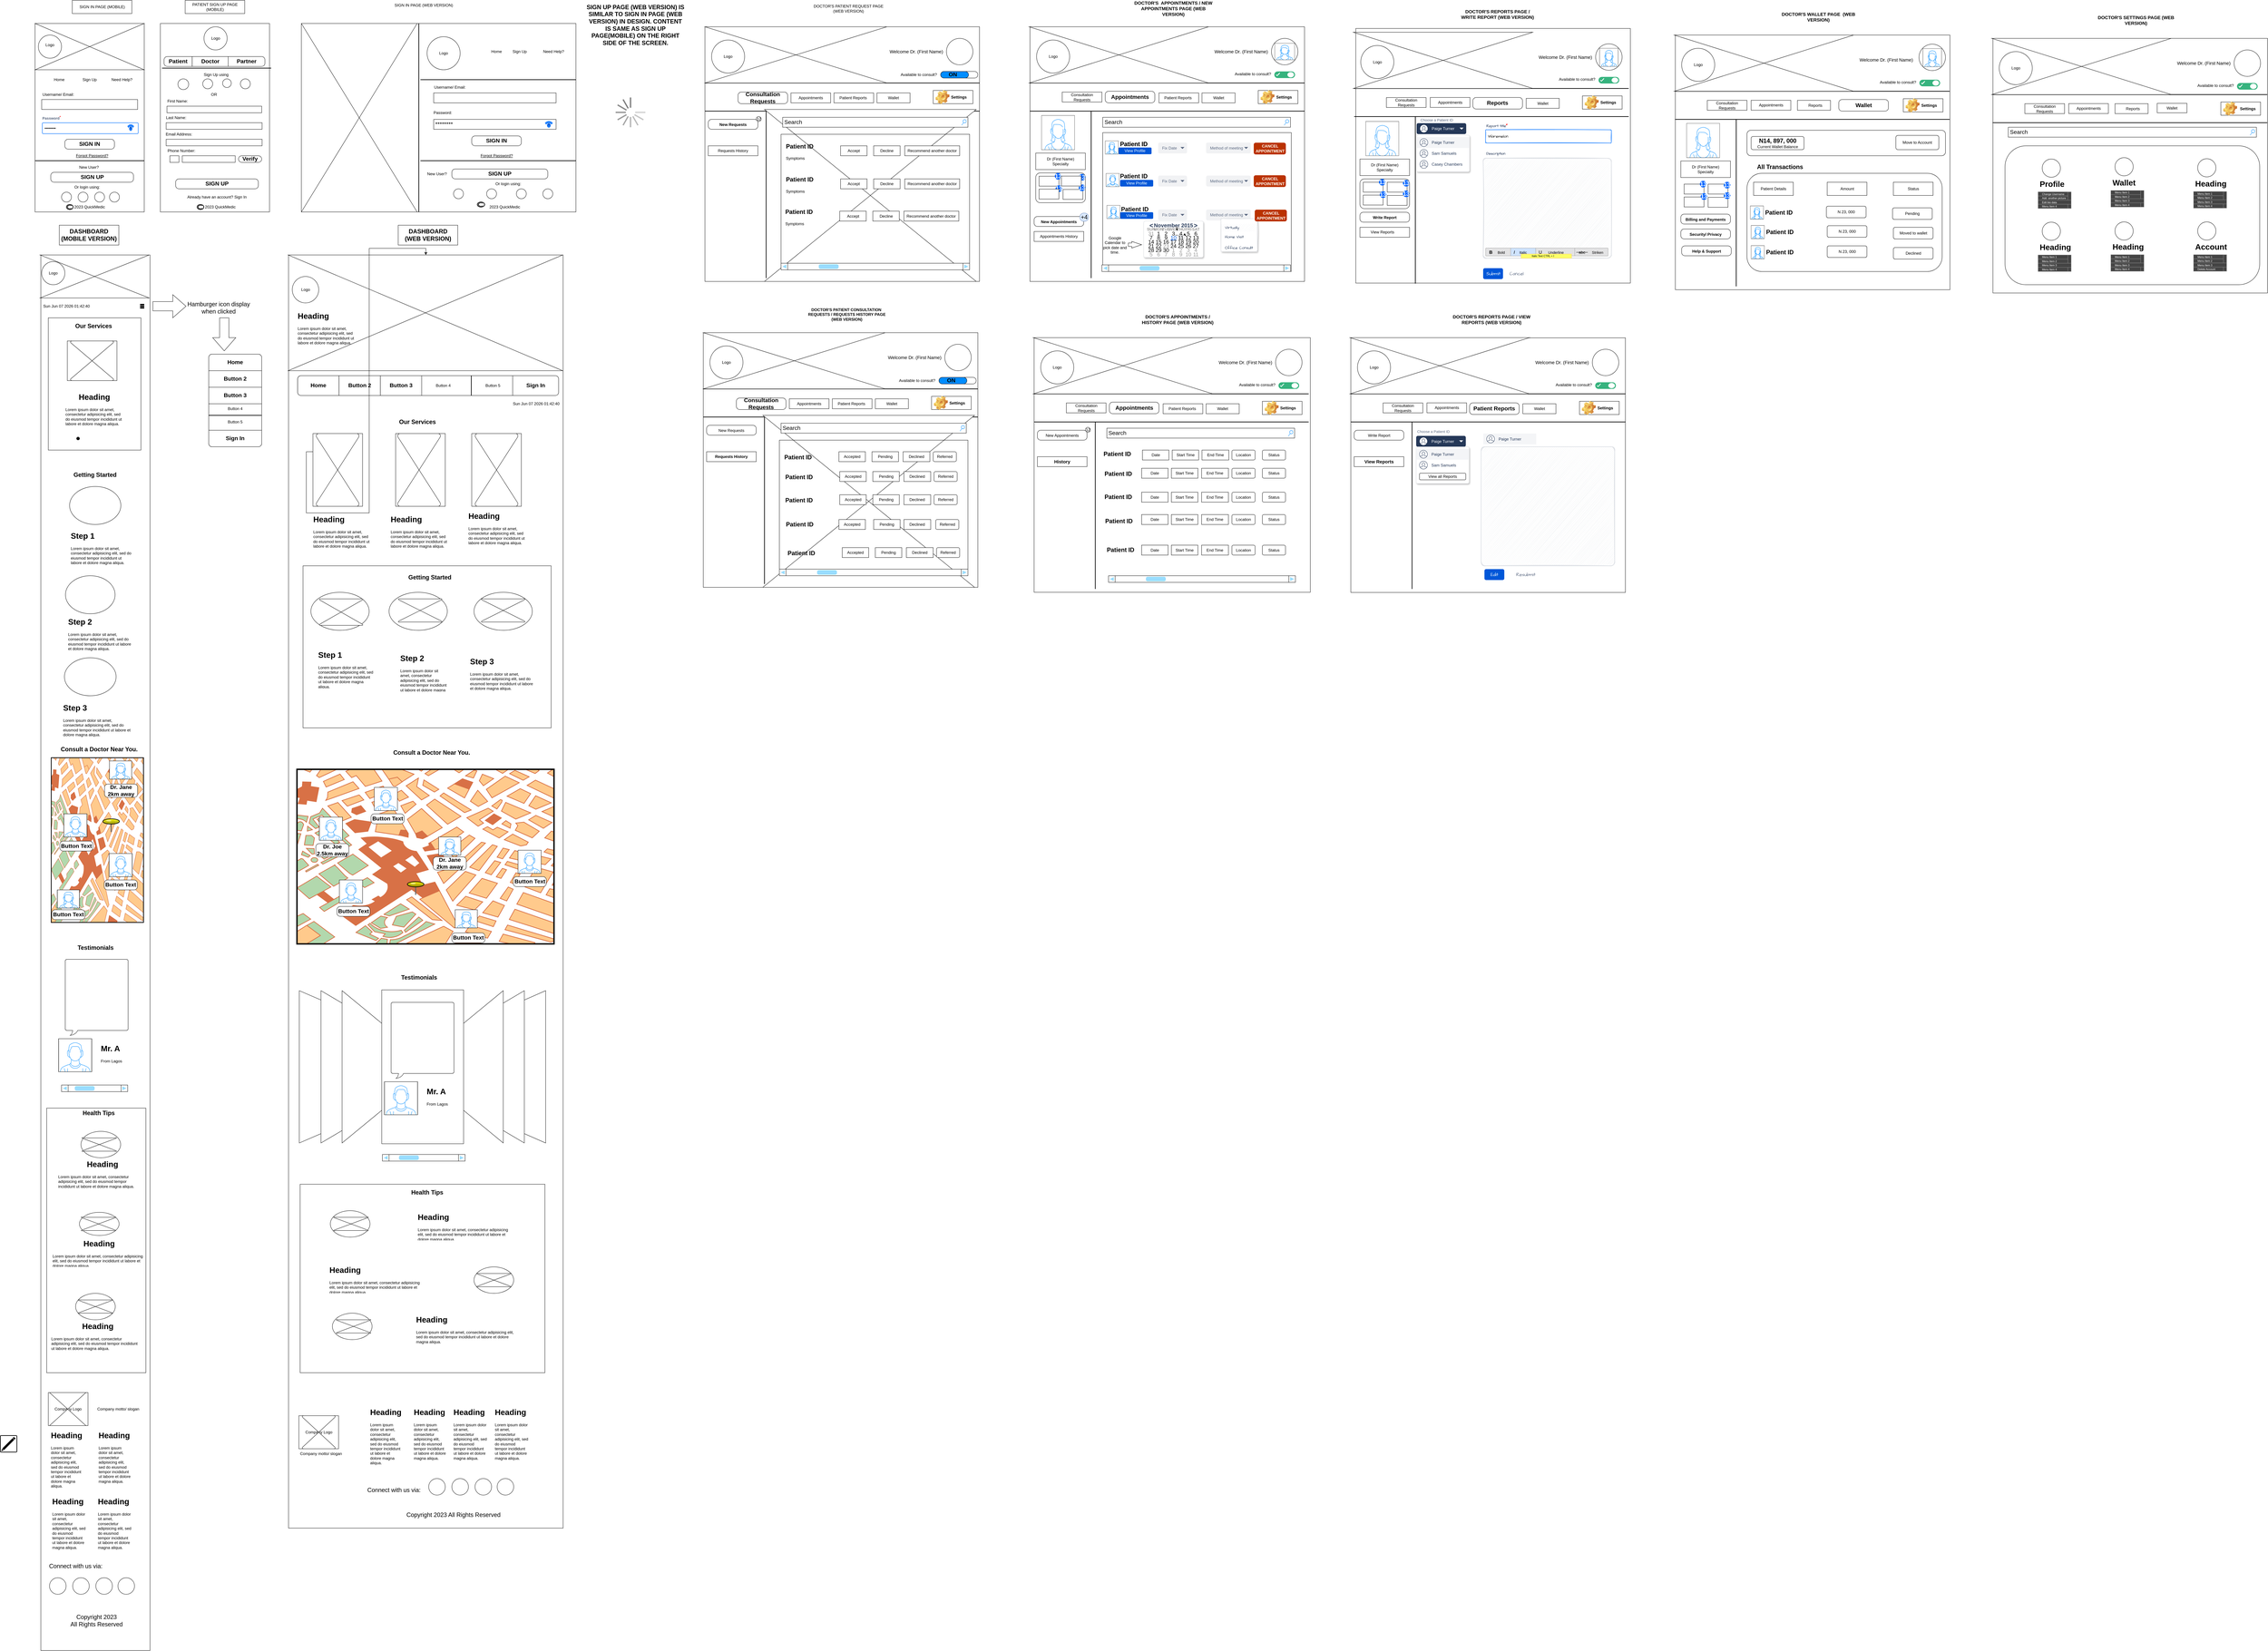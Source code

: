 <mxfile version="21.6.1" type="device">
  <diagram name="Page-1" id="03018318-947c-dd8e-b7a3-06fadd420f32">
    <mxGraphModel dx="1074" dy="531" grid="1" gridSize="10" guides="1" tooltips="1" connect="1" arrows="0" fold="1" page="1" pageScale="1" pageWidth="1100" pageHeight="850" background="none" math="0" shadow="0">
      <root>
        <mxCell id="0" />
        <mxCell id="1" parent="0" />
        <mxCell id="lDIFhW-vyT984CH4EILu-284" value="" style="rounded=0;whiteSpace=wrap;html=1;labelBackgroundColor=none;" parent="1" vertex="1">
          <mxGeometry x="115" y="150" width="330" height="570" as="geometry" />
        </mxCell>
        <mxCell id="lDIFhW-vyT984CH4EILu-285" value="" style="shape=collate;whiteSpace=wrap;html=1;labelBackgroundColor=none;rounded=0;" parent="1" vertex="1">
          <mxGeometry x="115" y="150" width="330" height="140" as="geometry" />
        </mxCell>
        <mxCell id="lDIFhW-vyT984CH4EILu-287" value="" style="ellipse;whiteSpace=wrap;html=1;aspect=fixed;labelBackgroundColor=none;rounded=0;" parent="1" vertex="1">
          <mxGeometry x="125" y="185" width="70" height="70" as="geometry" />
        </mxCell>
        <mxCell id="lDIFhW-vyT984CH4EILu-288" value="Logo" style="text;html=1;strokeColor=none;fillColor=none;align=center;verticalAlign=middle;whiteSpace=wrap;rounded=0;movable=1;resizable=1;rotatable=1;deletable=1;editable=1;locked=0;connectable=1;labelBackgroundColor=none;" parent="1" vertex="1">
          <mxGeometry x="130" y="200" width="60" height="30" as="geometry" />
        </mxCell>
        <mxCell id="lDIFhW-vyT984CH4EILu-290" value="" style="rounded=0;whiteSpace=wrap;html=1;labelBackgroundColor=none;" parent="1" vertex="1">
          <mxGeometry x="135" y="380" width="290" height="30" as="geometry" />
        </mxCell>
        <mxCell id="lDIFhW-vyT984CH4EILu-292" value="Username/ Email:" style="text;html=1;strokeColor=none;fillColor=none;align=center;verticalAlign=middle;whiteSpace=wrap;rounded=0;labelBackgroundColor=none;" parent="1" vertex="1">
          <mxGeometry x="125" y="350" width="120" height="30" as="geometry" />
        </mxCell>
        <mxCell id="lDIFhW-vyT984CH4EILu-294" value="SIGN IN" style="strokeWidth=1;shadow=0;dashed=0;align=center;html=1;shape=mxgraph.mockup.buttons.button;mainText=;buttonStyle=round;fontSize=17;fontStyle=1;whiteSpace=wrap;labelBackgroundColor=none;rounded=0;" parent="1" vertex="1">
          <mxGeometry x="205" y="500" width="150" height="30" as="geometry" />
        </mxCell>
        <mxCell id="lDIFhW-vyT984CH4EILu-295" value="SIGN UP" style="strokeWidth=1;shadow=0;dashed=0;align=center;html=1;shape=mxgraph.mockup.buttons.button;mainText=;buttonStyle=round;fontSize=17;fontStyle=1;whiteSpace=wrap;labelBackgroundColor=none;rounded=0;" parent="1" vertex="1">
          <mxGeometry x="162.5" y="600" width="250" height="30" as="geometry" />
        </mxCell>
        <mxCell id="lDIFhW-vyT984CH4EILu-296" value="New User?" style="text;html=1;strokeColor=none;fillColor=none;align=center;verticalAlign=middle;whiteSpace=wrap;rounded=0;labelBackgroundColor=none;" parent="1" vertex="1">
          <mxGeometry x="227.5" y="570" width="100" height="30" as="geometry" />
        </mxCell>
        <mxCell id="lDIFhW-vyT984CH4EILu-297" value="Or login using:" style="text;html=1;strokeColor=none;fillColor=none;align=center;verticalAlign=middle;whiteSpace=wrap;rounded=0;labelBackgroundColor=none;" parent="1" vertex="1">
          <mxGeometry x="185" y="630" width="175" height="30" as="geometry" />
        </mxCell>
        <UserObject label="Forgot Password?" link="https://www.draw.io" id="lDIFhW-vyT984CH4EILu-298">
          <mxCell style="text;html=1;strokeColor=none;fillColor=none;whiteSpace=wrap;align=center;verticalAlign=middle;fontStyle=4;labelBackgroundColor=none;rounded=0;" parent="1" vertex="1">
            <mxGeometry x="235" y="530" width="105" height="40" as="geometry" />
          </mxCell>
        </UserObject>
        <mxCell id="lDIFhW-vyT984CH4EILu-299" value="" style="line;strokeWidth=2;html=1;labelBackgroundColor=none;rounded=0;" parent="1" vertex="1">
          <mxGeometry x="115" y="560" width="330" height="10" as="geometry" />
        </mxCell>
        <mxCell id="lDIFhW-vyT984CH4EILu-300" value="" style="ellipse;whiteSpace=wrap;html=1;aspect=fixed;labelBackgroundColor=none;rounded=0;" parent="1" vertex="1">
          <mxGeometry x="195" y="660" width="30" height="30" as="geometry" />
        </mxCell>
        <mxCell id="lDIFhW-vyT984CH4EILu-301" value="" style="ellipse;whiteSpace=wrap;html=1;aspect=fixed;labelBackgroundColor=none;rounded=0;" parent="1" vertex="1">
          <mxGeometry x="245" y="660" width="30" height="30" as="geometry" />
        </mxCell>
        <mxCell id="lDIFhW-vyT984CH4EILu-302" value="" style="ellipse;whiteSpace=wrap;html=1;aspect=fixed;labelBackgroundColor=none;rounded=0;" parent="1" vertex="1">
          <mxGeometry x="295" y="660" width="30" height="30" as="geometry" />
        </mxCell>
        <mxCell id="lDIFhW-vyT984CH4EILu-303" value="" style="ellipse;whiteSpace=wrap;html=1;aspect=fixed;labelBackgroundColor=none;rounded=0;" parent="1" vertex="1">
          <mxGeometry x="340" y="660" width="30" height="30" as="geometry" />
        </mxCell>
        <mxCell id="lDIFhW-vyT984CH4EILu-304" value="PATIENT SIGN UP PAGE (MOBILE)" style="rounded=0;whiteSpace=wrap;html=1;labelBackgroundColor=none;" parent="1" vertex="1">
          <mxGeometry x="568.75" y="80" width="180" height="40" as="geometry" />
        </mxCell>
        <mxCell id="5kUIjnb7IWxQGmuG29ih-1" value="" style="rounded=0;whiteSpace=wrap;html=1;labelBackgroundColor=none;" parent="1" vertex="1">
          <mxGeometry x="920" y="150" width="830" height="570" as="geometry" />
        </mxCell>
        <mxCell id="5kUIjnb7IWxQGmuG29ih-5" value="" style="line;strokeWidth=2;html=1;labelBackgroundColor=none;rounded=0;" parent="1" vertex="1">
          <mxGeometry x="1280" y="315" width="470" height="10" as="geometry" />
        </mxCell>
        <mxCell id="5kUIjnb7IWxQGmuG29ih-14" value="Username/ Email:" style="text;html=1;strokeColor=none;fillColor=none;align=center;verticalAlign=middle;whiteSpace=wrap;rounded=0;labelBackgroundColor=none;" parent="1" vertex="1">
          <mxGeometry x="1308.5" y="327.5" width="120" height="30" as="geometry" />
        </mxCell>
        <mxCell id="5kUIjnb7IWxQGmuG29ih-15" value="" style="rounded=0;whiteSpace=wrap;html=1;labelBackgroundColor=none;" parent="1" vertex="1">
          <mxGeometry x="1320" y="360" width="370" height="30" as="geometry" />
        </mxCell>
        <mxCell id="5kUIjnb7IWxQGmuG29ih-16" value="Password:" style="text;html=1;strokeColor=none;fillColor=none;align=center;verticalAlign=middle;whiteSpace=wrap;rounded=0;labelBackgroundColor=none;" parent="1" vertex="1">
          <mxGeometry x="1305" y="400" width="85" height="40" as="geometry" />
        </mxCell>
        <mxCell id="5kUIjnb7IWxQGmuG29ih-18" value="SIGN IN" style="strokeWidth=1;shadow=0;dashed=0;align=center;html=1;shape=mxgraph.mockup.buttons.button;mainText=;buttonStyle=round;fontSize=17;fontStyle=1;whiteSpace=wrap;labelBackgroundColor=none;rounded=0;" parent="1" vertex="1">
          <mxGeometry x="1435" y="490" width="150" height="30" as="geometry" />
        </mxCell>
        <UserObject label="Forgot Password?" link="https://www.draw.io" id="5kUIjnb7IWxQGmuG29ih-19">
          <mxCell style="text;html=1;strokeColor=none;fillColor=none;whiteSpace=wrap;align=center;verticalAlign=middle;fontStyle=4;labelBackgroundColor=none;rounded=0;" parent="1" vertex="1">
            <mxGeometry x="1457.5" y="530" width="105" height="40" as="geometry" />
          </mxCell>
        </UserObject>
        <mxCell id="5kUIjnb7IWxQGmuG29ih-20" value="" style="line;strokeWidth=2;html=1;labelBackgroundColor=none;rounded=0;" parent="1" vertex="1">
          <mxGeometry x="1280" y="560" width="470" height="10" as="geometry" />
        </mxCell>
        <mxCell id="5kUIjnb7IWxQGmuG29ih-21" value="New User?" style="text;html=1;strokeColor=none;fillColor=none;align=center;verticalAlign=middle;whiteSpace=wrap;rounded=0;labelBackgroundColor=none;" parent="1" vertex="1">
          <mxGeometry x="1280" y="590" width="100" height="30" as="geometry" />
        </mxCell>
        <mxCell id="5kUIjnb7IWxQGmuG29ih-22" value="SIGN UP" style="strokeWidth=1;shadow=0;dashed=0;align=center;html=1;shape=mxgraph.mockup.buttons.button;mainText=;buttonStyle=round;fontSize=17;fontStyle=1;whiteSpace=wrap;labelBackgroundColor=none;rounded=0;" parent="1" vertex="1">
          <mxGeometry x="1375" y="590" width="290" height="30" as="geometry" />
        </mxCell>
        <mxCell id="5kUIjnb7IWxQGmuG29ih-23" value="" style="ellipse;whiteSpace=wrap;html=1;aspect=fixed;labelBackgroundColor=none;rounded=0;" parent="1" vertex="1">
          <mxGeometry x="1380" y="650" width="30" height="30" as="geometry" />
        </mxCell>
        <mxCell id="5kUIjnb7IWxQGmuG29ih-24" value="" style="ellipse;whiteSpace=wrap;html=1;aspect=fixed;labelBackgroundColor=none;rounded=0;" parent="1" vertex="1">
          <mxGeometry x="1480" y="650" width="30" height="30" as="geometry" />
        </mxCell>
        <mxCell id="5kUIjnb7IWxQGmuG29ih-25" value="" style="ellipse;whiteSpace=wrap;html=1;aspect=fixed;labelBackgroundColor=none;rounded=0;" parent="1" vertex="1">
          <mxGeometry x="1570" y="650" width="30" height="30" as="geometry" />
        </mxCell>
        <mxCell id="5kUIjnb7IWxQGmuG29ih-26" value="" style="ellipse;whiteSpace=wrap;html=1;aspect=fixed;labelBackgroundColor=none;rounded=0;" parent="1" vertex="1">
          <mxGeometry x="1650" y="650" width="30" height="30" as="geometry" />
        </mxCell>
        <mxCell id="5kUIjnb7IWxQGmuG29ih-30" value="Or login using:" style="text;html=1;strokeColor=none;fillColor=none;align=center;verticalAlign=middle;whiteSpace=wrap;rounded=0;labelBackgroundColor=none;" parent="1" vertex="1">
          <mxGeometry x="1457.5" y="620" width="175" height="30" as="geometry" />
        </mxCell>
        <mxCell id="5kUIjnb7IWxQGmuG29ih-33" value="" style="shape=collate;whiteSpace=wrap;html=1;labelBackgroundColor=none;rounded=0;" parent="1" vertex="1">
          <mxGeometry x="920" y="150" width="350" height="570" as="geometry" />
        </mxCell>
        <mxCell id="5kUIjnb7IWxQGmuG29ih-34" value="" style="rounded=0;whiteSpace=wrap;html=1;labelBackgroundColor=none;" parent="1" vertex="1">
          <mxGeometry x="132.5" y="850" width="330" height="4220" as="geometry" />
        </mxCell>
        <UserObject label="%date{ddd mmm dd yyyy HH:MM:ss}%" placeholders="1" id="5kUIjnb7IWxQGmuG29ih-36">
          <mxCell style="text;html=1;strokeColor=none;fillColor=none;align=center;verticalAlign=middle;whiteSpace=wrap;overflow=hidden;labelBackgroundColor=none;rounded=0;" parent="1" vertex="1">
            <mxGeometry x="245" y="960" width="160" height="20" as="geometry" />
          </mxCell>
        </UserObject>
        <mxCell id="5kUIjnb7IWxQGmuG29ih-37" value="" style="ellipse;whiteSpace=wrap;html=1;aspect=fixed;labelBackgroundColor=none;rounded=0;" parent="1" vertex="1">
          <mxGeometry x="135" y="870" width="70" height="70" as="geometry" />
        </mxCell>
        <mxCell id="5kUIjnb7IWxQGmuG29ih-38" value="Logo" style="text;html=1;strokeColor=none;fillColor=none;align=center;verticalAlign=middle;whiteSpace=wrap;rounded=0;movable=1;resizable=1;rotatable=1;deletable=1;editable=1;locked=0;connectable=1;labelBackgroundColor=none;" parent="1" vertex="1">
          <mxGeometry x="140" y="890" width="60" height="30" as="geometry" />
        </mxCell>
        <mxCell id="5kUIjnb7IWxQGmuG29ih-39" value="&lt;font style=&quot;font-size: 12px;&quot;&gt;&lt;span style=&quot;white-space: pre;&quot;&gt;&#x9;&lt;/span&gt;&lt;span style=&quot;white-space: pre;&quot;&gt;&#x9;&lt;/span&gt;&lt;span style=&quot;white-space: pre;&quot;&gt;&#x9;&lt;/span&gt;&lt;span style=&quot;white-space: pre;&quot;&gt;&#x9;&lt;/span&gt;&lt;span style=&quot;white-space: pre;&quot;&gt;&#x9;&lt;/span&gt;&lt;span style=&quot;white-space: pre;&quot;&gt;&#x9;&lt;/span&gt;&lt;font style=&quot;&quot;&gt;Welcome&lt;/font&gt;&lt;span style=&quot;white-space: pre;&quot;&gt;&#x9;&lt;/span&gt;&lt;span style=&quot;white-space: pre;&quot;&gt;&#x9;&lt;/span&gt;&lt;span style=&quot;white-space: pre;&quot;&gt;&#x9;&lt;/span&gt;&lt;span style=&quot;white-space: pre;&quot;&gt;&#x9;&lt;/span&gt;&lt;span style=&quot;white-space: pre;&quot;&gt;&#x9;&lt;/span&gt;&lt;span style=&quot;white-space: pre;&quot;&gt;&#x9;&lt;/span&gt;&lt;/font&gt;" style="text;strokeColor=none;fillColor=none;html=1;fontSize=24;fontStyle=1;verticalAlign=middle;align=center;labelBackgroundColor=none;rounded=0;" parent="1" vertex="1">
          <mxGeometry x="250" y="860" width="75" height="20" as="geometry" />
        </mxCell>
        <mxCell id="5kUIjnb7IWxQGmuG29ih-54" value="" style="rounded=0;whiteSpace=wrap;html=1;labelBackgroundColor=none;" parent="1" vertex="1">
          <mxGeometry x="881.25" y="850" width="830" height="3850" as="geometry" />
        </mxCell>
        <UserObject label="%date{ddd mmm dd yyyy HH:MM:ss}%" placeholders="1" id="5kUIjnb7IWxQGmuG29ih-56">
          <mxCell style="text;html=1;strokeColor=none;fillColor=none;align=center;verticalAlign=middle;whiteSpace=wrap;overflow=hidden;labelBackgroundColor=none;rounded=0;" parent="1" vertex="1">
            <mxGeometry x="1550" y="1290" width="160" height="20" as="geometry" />
          </mxCell>
        </UserObject>
        <mxCell id="5kUIjnb7IWxQGmuG29ih-57" value="" style="ellipse;whiteSpace=wrap;html=1;aspect=fixed;labelBackgroundColor=none;rounded=0;" parent="1" vertex="1">
          <mxGeometry x="892.5" y="915" width="80" height="80" as="geometry" />
        </mxCell>
        <mxCell id="5kUIjnb7IWxQGmuG29ih-58" value="Logo" style="text;html=1;strokeColor=none;fillColor=none;align=center;verticalAlign=middle;whiteSpace=wrap;rounded=0;movable=1;resizable=1;rotatable=1;deletable=1;editable=1;locked=0;connectable=1;labelBackgroundColor=none;" parent="1" vertex="1">
          <mxGeometry x="902.5" y="940" width="60" height="30" as="geometry" />
        </mxCell>
        <mxCell id="5kUIjnb7IWxQGmuG29ih-74" value="" style="shape=collate;whiteSpace=wrap;html=1;labelBackgroundColor=none;rounded=0;" parent="1" vertex="1">
          <mxGeometry x="880" y="850" width="830" height="350" as="geometry" />
        </mxCell>
        <mxCell id="5kUIjnb7IWxQGmuG29ih-78" value="" style="line;strokeWidth=1;rotatable=0;dashed=0;labelPosition=right;align=left;verticalAlign=middle;spacingTop=0;spacingLeft=6;points=[];portConstraint=eastwest;labelBackgroundColor=none;rounded=0;" parent="1" vertex="1">
          <mxGeometry x="130" y="975" width="330" height="10" as="geometry" />
        </mxCell>
        <mxCell id="5kUIjnb7IWxQGmuG29ih-93" value="********" style="strokeWidth=1;shadow=0;dashed=0;align=center;html=1;shape=mxgraph.mockup.forms.pwField;mainText=;align=left;fontSize=17;spacingLeft=3;labelBackgroundColor=none;rounded=0;" parent="1" vertex="1">
          <mxGeometry x="1320" y="440" width="370" height="30" as="geometry" />
        </mxCell>
        <mxCell id="5kUIjnb7IWxQGmuG29ih-104" value="" style="strokeWidth=1;shadow=0;dashed=0;align=center;html=1;shape=mxgraph.mockup.rrect;rSize=10;labelBackgroundColor=none;rounded=0;" parent="1" vertex="1">
          <mxGeometry x="908.75" y="1215" width="775" height="60" as="geometry" />
        </mxCell>
        <mxCell id="5kUIjnb7IWxQGmuG29ih-105" value="Button 2" style="strokeWidth=1;shadow=0;dashed=0;align=center;html=1;shape=mxgraph.mockup.rrect;rSize=0;fontSize=17;fontStyle=1;resizeHeight=1;whiteSpace=wrap;labelBackgroundColor=none;rounded=0;" parent="5kUIjnb7IWxQGmuG29ih-104" vertex="1">
          <mxGeometry width="125" height="60" relative="1" as="geometry">
            <mxPoint x="125" as="offset" />
          </mxGeometry>
        </mxCell>
        <mxCell id="5kUIjnb7IWxQGmuG29ih-106" value="Button 3" style="strokeWidth=1;shadow=0;dashed=0;align=center;html=1;shape=mxgraph.mockup.rrect;rSize=0;fontSize=17;fontStyle=1;resizeHeight=1;whiteSpace=wrap;labelBackgroundColor=none;rounded=0;" parent="5kUIjnb7IWxQGmuG29ih-104" vertex="1">
          <mxGeometry width="125" height="60" relative="1" as="geometry">
            <mxPoint x="250" as="offset" />
          </mxGeometry>
        </mxCell>
        <mxCell id="5kUIjnb7IWxQGmuG29ih-107" value="Sign In" style="strokeWidth=1;shadow=0;dashed=0;align=center;html=1;shape=mxgraph.mockup.rightButton;rSize=10;fontSize=17;fontStyle=1;resizeHeight=1;whiteSpace=wrap;labelBackgroundColor=none;rounded=0;" parent="5kUIjnb7IWxQGmuG29ih-104" vertex="1">
          <mxGeometry x="1" width="139" height="60" relative="1" as="geometry">
            <mxPoint x="-125" as="offset" />
          </mxGeometry>
        </mxCell>
        <mxCell id="5kUIjnb7IWxQGmuG29ih-108" value="Home" style="strokeWidth=1;shadow=0;dashed=0;align=center;html=1;shape=mxgraph.mockup.leftButton;rSize=10;fontSize=17;fontStyle=1;resizeHeight=1;whiteSpace=wrap;labelBackgroundColor=none;rounded=0;" parent="5kUIjnb7IWxQGmuG29ih-104" vertex="1">
          <mxGeometry width="125" height="60" relative="1" as="geometry" />
        </mxCell>
        <mxCell id="5kUIjnb7IWxQGmuG29ih-130" value="" style="line;strokeWidth=2;direction=south;html=1;labelBackgroundColor=none;rounded=0;" parent="5kUIjnb7IWxQGmuG29ih-104" vertex="1">
          <mxGeometry x="520" width="10" height="60" as="geometry" />
        </mxCell>
        <mxCell id="5kUIjnb7IWxQGmuG29ih-202" value="Button 4" style="text;html=1;strokeColor=none;fillColor=none;align=center;verticalAlign=middle;whiteSpace=wrap;rounded=0;labelBackgroundColor=none;" parent="5kUIjnb7IWxQGmuG29ih-104" vertex="1">
          <mxGeometry x="410" y="15" width="60" height="30" as="geometry" />
        </mxCell>
        <mxCell id="5kUIjnb7IWxQGmuG29ih-203" value="Button 5" style="text;html=1;strokeColor=none;fillColor=none;align=center;verticalAlign=middle;whiteSpace=wrap;rounded=0;labelBackgroundColor=none;" parent="5kUIjnb7IWxQGmuG29ih-104" vertex="1">
          <mxGeometry x="560" y="15" width="60" height="30" as="geometry" />
        </mxCell>
        <mxCell id="5kUIjnb7IWxQGmuG29ih-112" value="" style="shape=collate;whiteSpace=wrap;html=1;labelBackgroundColor=none;rounded=0;" parent="1" vertex="1">
          <mxGeometry x="130" y="850" width="330" height="130" as="geometry" />
        </mxCell>
        <mxCell id="5kUIjnb7IWxQGmuG29ih-114" value="" style="line;strokeWidth=2;direction=south;html=1;labelBackgroundColor=none;rounded=0;" parent="1" vertex="1">
          <mxGeometry x="1270" y="150" width="10" height="570" as="geometry" />
        </mxCell>
        <mxCell id="5kUIjnb7IWxQGmuG29ih-116" value="" style="ellipse;whiteSpace=wrap;html=1;aspect=fixed;labelBackgroundColor=none;rounded=0;" parent="1" vertex="1">
          <mxGeometry x="1300" y="190" width="100" height="100" as="geometry" />
        </mxCell>
        <mxCell id="5kUIjnb7IWxQGmuG29ih-117" value="Sign Up" style="text;html=1;strokeColor=none;fillColor=none;align=center;verticalAlign=middle;whiteSpace=wrap;rounded=0;labelBackgroundColor=none;" parent="1" vertex="1">
          <mxGeometry x="1550" y="220" width="60" height="30" as="geometry" />
        </mxCell>
        <mxCell id="5kUIjnb7IWxQGmuG29ih-118" value="Need Help?" style="text;html=1;strokeColor=none;fillColor=none;align=center;verticalAlign=middle;whiteSpace=wrap;rounded=0;labelBackgroundColor=none;" parent="1" vertex="1">
          <mxGeometry x="1640" y="220" width="85" height="30" as="geometry" />
        </mxCell>
        <mxCell id="5kUIjnb7IWxQGmuG29ih-122" value="2023 QuickMedic" style="text;html=1;strokeColor=none;fillColor=none;align=center;verticalAlign=middle;whiteSpace=wrap;rounded=0;labelBackgroundColor=none;" parent="1" vertex="1">
          <mxGeometry x="225" y="690" width="110" height="30" as="geometry" />
        </mxCell>
        <mxCell id="5kUIjnb7IWxQGmuG29ih-123" value="Logo" style="text;html=1;strokeColor=none;fillColor=none;align=center;verticalAlign=middle;whiteSpace=wrap;rounded=0;movable=1;resizable=1;rotatable=1;deletable=1;editable=1;locked=0;connectable=1;labelBackgroundColor=none;" parent="1" vertex="1">
          <mxGeometry x="1320" y="225" width="60" height="30" as="geometry" />
        </mxCell>
        <mxCell id="5kUIjnb7IWxQGmuG29ih-124" value="Home" style="text;html=1;strokeColor=none;fillColor=none;align=center;verticalAlign=middle;whiteSpace=wrap;rounded=0;labelBackgroundColor=none;" parent="1" vertex="1">
          <mxGeometry x="1480" y="220" width="60" height="30" as="geometry" />
        </mxCell>
        <mxCell id="5kUIjnb7IWxQGmuG29ih-125" value="Home" style="text;html=1;strokeColor=none;fillColor=none;align=center;verticalAlign=middle;whiteSpace=wrap;rounded=0;labelBackgroundColor=none;" parent="1" vertex="1">
          <mxGeometry x="157.5" y="305" width="60" height="30" as="geometry" />
        </mxCell>
        <mxCell id="5kUIjnb7IWxQGmuG29ih-126" value="Sign Up" style="text;html=1;strokeColor=none;fillColor=none;align=center;verticalAlign=middle;whiteSpace=wrap;rounded=0;labelBackgroundColor=none;" parent="1" vertex="1">
          <mxGeometry x="250" y="305" width="60" height="30" as="geometry" />
        </mxCell>
        <mxCell id="5kUIjnb7IWxQGmuG29ih-127" value="Need Help?" style="text;html=1;strokeColor=none;fillColor=none;align=center;verticalAlign=middle;whiteSpace=wrap;rounded=0;labelBackgroundColor=none;" parent="1" vertex="1">
          <mxGeometry x="335" y="305" width="85" height="30" as="geometry" />
        </mxCell>
        <UserObject label="%date{ddd mmm dd yyyy HH:MM:ss}%" placeholders="1" id="5kUIjnb7IWxQGmuG29ih-131">
          <mxCell style="text;html=1;strokeColor=none;fillColor=none;align=center;verticalAlign=middle;whiteSpace=wrap;overflow=hidden;labelBackgroundColor=none;rounded=0;" parent="1" vertex="1">
            <mxGeometry x="130" y="995" width="160" height="20" as="geometry" />
          </mxCell>
        </UserObject>
        <mxCell id="5kUIjnb7IWxQGmuG29ih-158" value="" style="rounded=0;whiteSpace=wrap;html=1;labelBackgroundColor=none;" parent="1" vertex="1">
          <mxGeometry x="493.75" y="150" width="330" height="570" as="geometry" />
        </mxCell>
        <mxCell id="5kUIjnb7IWxQGmuG29ih-160" value="" style="ellipse;whiteSpace=wrap;html=1;aspect=fixed;labelBackgroundColor=none;rounded=0;" parent="1" vertex="1">
          <mxGeometry x="625.63" y="160" width="70" height="70" as="geometry" />
        </mxCell>
        <mxCell id="5kUIjnb7IWxQGmuG29ih-161" value="Logo" style="text;html=1;strokeColor=none;fillColor=none;align=center;verticalAlign=middle;whiteSpace=wrap;rounded=0;movable=1;resizable=1;rotatable=1;deletable=1;editable=1;locked=0;connectable=1;labelBackgroundColor=none;" parent="1" vertex="1">
          <mxGeometry x="630.63" y="180" width="60" height="30" as="geometry" />
        </mxCell>
        <mxCell id="5kUIjnb7IWxQGmuG29ih-162" value="" style="rounded=0;whiteSpace=wrap;html=1;labelBackgroundColor=none;" parent="1" vertex="1">
          <mxGeometry x="513.75" y="400" width="286.25" height="20" as="geometry" />
        </mxCell>
        <mxCell id="5kUIjnb7IWxQGmuG29ih-163" value="Last Name:" style="text;html=1;strokeColor=none;fillColor=none;align=center;verticalAlign=middle;whiteSpace=wrap;rounded=0;labelBackgroundColor=none;" parent="1" vertex="1">
          <mxGeometry x="498.75" y="415" width="85" height="40" as="geometry" />
        </mxCell>
        <mxCell id="5kUIjnb7IWxQGmuG29ih-164" value="First Name:" style="text;html=1;strokeColor=none;fillColor=none;align=center;verticalAlign=middle;whiteSpace=wrap;rounded=0;labelBackgroundColor=none;" parent="1" vertex="1">
          <mxGeometry x="486.25" y="370" width="120" height="30" as="geometry" />
        </mxCell>
        <mxCell id="5kUIjnb7IWxQGmuG29ih-165" value="" style="rounded=0;whiteSpace=wrap;html=1;labelBackgroundColor=none;" parent="1" vertex="1">
          <mxGeometry x="511.25" y="450" width="290" height="20" as="geometry" />
        </mxCell>
        <mxCell id="5kUIjnb7IWxQGmuG29ih-167" value="SIGN UP" style="strokeWidth=1;shadow=0;dashed=0;align=center;html=1;shape=mxgraph.mockup.buttons.button;mainText=;buttonStyle=round;fontSize=17;fontStyle=1;whiteSpace=wrap;labelBackgroundColor=none;rounded=0;" parent="1" vertex="1">
          <mxGeometry x="540" y="620" width="250" height="30" as="geometry" />
        </mxCell>
        <mxCell id="5kUIjnb7IWxQGmuG29ih-169" value="Sign Up using" style="text;html=1;strokeColor=none;fillColor=none;align=center;verticalAlign=middle;whiteSpace=wrap;rounded=0;labelBackgroundColor=none;" parent="1" vertex="1">
          <mxGeometry x="575" y="290" width="175" height="30" as="geometry" />
        </mxCell>
        <mxCell id="5kUIjnb7IWxQGmuG29ih-172" value="" style="ellipse;whiteSpace=wrap;html=1;aspect=fixed;labelBackgroundColor=none;rounded=0;" parent="1" vertex="1">
          <mxGeometry x="546.88" y="317.5" width="32.5" height="32.5" as="geometry" />
        </mxCell>
        <mxCell id="5kUIjnb7IWxQGmuG29ih-173" value="" style="ellipse;whiteSpace=wrap;html=1;aspect=fixed;labelBackgroundColor=none;rounded=0;" parent="1" vertex="1">
          <mxGeometry x="621.88" y="317.5" width="30" height="30" as="geometry" />
        </mxCell>
        <mxCell id="5kUIjnb7IWxQGmuG29ih-174" value="" style="ellipse;whiteSpace=wrap;html=1;aspect=fixed;labelBackgroundColor=none;rounded=0;" parent="1" vertex="1">
          <mxGeometry x="681.88" y="317.5" width="26.25" height="26.25" as="geometry" />
        </mxCell>
        <mxCell id="5kUIjnb7IWxQGmuG29ih-175" value="" style="ellipse;whiteSpace=wrap;html=1;aspect=fixed;labelBackgroundColor=none;rounded=0;" parent="1" vertex="1">
          <mxGeometry x="735.63" y="317.5" width="30" height="30" as="geometry" />
        </mxCell>
        <mxCell id="5kUIjnb7IWxQGmuG29ih-180" value="Email Address:" style="text;html=1;strokeColor=none;fillColor=none;align=center;verticalAlign=middle;whiteSpace=wrap;rounded=0;labelBackgroundColor=none;" parent="1" vertex="1">
          <mxGeometry x="490" y="470" width="120" height="30" as="geometry" />
        </mxCell>
        <mxCell id="5kUIjnb7IWxQGmuG29ih-181" value="" style="rounded=0;whiteSpace=wrap;html=1;labelBackgroundColor=none;" parent="1" vertex="1">
          <mxGeometry x="511.25" y="500" width="290" height="20" as="geometry" />
        </mxCell>
        <mxCell id="5kUIjnb7IWxQGmuG29ih-182" value="Phone Number:" style="text;html=1;strokeColor=none;fillColor=none;align=center;verticalAlign=middle;whiteSpace=wrap;rounded=0;labelBackgroundColor=none;" parent="1" vertex="1">
          <mxGeometry x="510" y="520" width="95" height="30" as="geometry" />
        </mxCell>
        <mxCell id="5kUIjnb7IWxQGmuG29ih-183" value="" style="rounded=0;whiteSpace=wrap;html=1;labelBackgroundColor=none;" parent="1" vertex="1">
          <mxGeometry x="522.5" y="550" width="27.5" height="20" as="geometry" />
        </mxCell>
        <mxCell id="5kUIjnb7IWxQGmuG29ih-184" value="" style="rounded=0;whiteSpace=wrap;html=1;labelBackgroundColor=none;" parent="1" vertex="1">
          <mxGeometry x="560" y="550" width="160" height="20" as="geometry" />
        </mxCell>
        <mxCell id="5kUIjnb7IWxQGmuG29ih-189" value="" style="line;strokeWidth=2;html=1;labelBackgroundColor=none;rounded=0;" parent="1" vertex="1">
          <mxGeometry x="498.75" y="280" width="330" height="10" as="geometry" />
        </mxCell>
        <mxCell id="5kUIjnb7IWxQGmuG29ih-190" value="OR" style="text;html=1;strokeColor=none;fillColor=none;align=center;verticalAlign=middle;whiteSpace=wrap;rounded=0;labelBackgroundColor=none;" parent="1" vertex="1">
          <mxGeometry x="616.89" y="350" width="77.5" height="30" as="geometry" />
        </mxCell>
        <mxCell id="5kUIjnb7IWxQGmuG29ih-197" value="Already have an account? Sign In" style="text;html=1;strokeColor=none;fillColor=none;align=center;verticalAlign=middle;whiteSpace=wrap;rounded=0;labelBackgroundColor=none;" parent="1" vertex="1">
          <mxGeometry x="540" y="660" width="250" height="30" as="geometry" />
        </mxCell>
        <mxCell id="5kUIjnb7IWxQGmuG29ih-198" value="SIGN IN PAGE (MOBILE)" style="rounded=0;whiteSpace=wrap;html=1;labelBackgroundColor=none;" parent="1" vertex="1">
          <mxGeometry x="227.5" y="80" width="180" height="40" as="geometry" />
        </mxCell>
        <mxCell id="5kUIjnb7IWxQGmuG29ih-199" value="" style="line;strokeWidth=4;html=1;perimeter=backbonePerimeter;points=[];outlineConnect=0;labelBackgroundColor=none;rounded=0;" parent="1" vertex="1">
          <mxGeometry x="432.5" y="995" width="12.5" height="10" as="geometry" />
        </mxCell>
        <mxCell id="5kUIjnb7IWxQGmuG29ih-200" value="" style="line;strokeWidth=4;html=1;perimeter=backbonePerimeter;points=[];outlineConnect=0;labelBackgroundColor=none;rounded=0;" parent="1" vertex="1">
          <mxGeometry x="432.5" y="1000" width="12.5" height="10" as="geometry" />
        </mxCell>
        <mxCell id="5kUIjnb7IWxQGmuG29ih-201" value="" style="line;strokeWidth=4;html=1;perimeter=backbonePerimeter;points=[];outlineConnect=0;labelBackgroundColor=none;rounded=0;" parent="1" vertex="1">
          <mxGeometry x="432.5" y="1005" width="12.5" height="10" as="geometry" />
        </mxCell>
        <mxCell id="5kUIjnb7IWxQGmuG29ih-205" value="&lt;font style=&quot;font-size: 18px;&quot;&gt;&lt;b&gt;Our Services&lt;/b&gt;&lt;/font&gt;" style="text;html=1;strokeColor=none;fillColor=none;align=center;verticalAlign=middle;whiteSpace=wrap;rounded=0;labelBackgroundColor=none;" parent="1" vertex="1">
          <mxGeometry x="1210.5" y="1340" width="120" height="30" as="geometry" />
        </mxCell>
        <mxCell id="5kUIjnb7IWxQGmuG29ih-213" value="&lt;h1&gt;Heading&lt;/h1&gt;&lt;p&gt;Lorem ipsum dolor sit amet, consectetur adipisicing elit, sed do eiusmod tempor incididunt ut labore et dolore magna aliqua.&lt;/p&gt;" style="text;html=1;strokeColor=none;fillColor=none;spacing=5;spacingTop=-20;whiteSpace=wrap;overflow=hidden;rounded=0;labelBackgroundColor=none;" parent="1" vertex="1">
          <mxGeometry x="951.25" y="1630" width="190" height="120" as="geometry" />
        </mxCell>
        <mxCell id="5kUIjnb7IWxQGmuG29ih-214" value="&lt;h1&gt;Heading&lt;/h1&gt;&lt;p&gt;Lorem ipsum dolor sit amet, consectetur adipisicing elit, sed do eiusmod tempor incididunt ut labore et dolore magna aliqua.&lt;/p&gt;" style="text;html=1;strokeColor=none;fillColor=none;spacing=5;spacingTop=-20;whiteSpace=wrap;overflow=hidden;rounded=0;labelBackgroundColor=none;" parent="1" vertex="1">
          <mxGeometry x="1185" y="1630" width="190" height="120" as="geometry" />
        </mxCell>
        <mxCell id="5kUIjnb7IWxQGmuG29ih-216" value="&lt;h1&gt;Heading&lt;/h1&gt;&lt;p&gt;Lorem ipsum dolor sit amet, consectetur adipisicing elit, sed do eiusmod tempor incididunt ut labore et dolore magna aliqua.&lt;/p&gt;" style="text;html=1;strokeColor=none;fillColor=none;spacing=5;spacingTop=-20;whiteSpace=wrap;overflow=hidden;rounded=0;labelBackgroundColor=none;" parent="1" vertex="1">
          <mxGeometry x="1420" y="1620" width="190" height="120" as="geometry" />
        </mxCell>
        <mxCell id="5kUIjnb7IWxQGmuG29ih-217" value="&lt;h1&gt;Heading&lt;/h1&gt;&lt;p&gt;Lorem ipsum dolor sit amet, consectetur adipisicing elit, sed do eiusmod tempor incididunt ut labore et dolore magna aliqua.&lt;/p&gt;" style="text;html=1;strokeColor=none;fillColor=none;spacing=5;spacingTop=-20;whiteSpace=wrap;overflow=hidden;rounded=0;labelBackgroundColor=none;" parent="1" vertex="1">
          <mxGeometry x="903.75" y="1015" width="190" height="120" as="geometry" />
        </mxCell>
        <mxCell id="5kUIjnb7IWxQGmuG29ih-222" value="&lt;font style=&quot;font-size: 18px;&quot;&gt;&lt;b&gt;Consult a Doctor Near You.&lt;/b&gt;&lt;/font&gt;" style="text;html=1;strokeColor=none;fillColor=none;align=center;verticalAlign=middle;whiteSpace=wrap;rounded=0;labelBackgroundColor=none;" parent="1" vertex="1">
          <mxGeometry x="1193.25" y="2340" width="241.75" height="30" as="geometry" />
        </mxCell>
        <mxCell id="5kUIjnb7IWxQGmuG29ih-230" value="" style="rounded=0;whiteSpace=wrap;html=1;labelBackgroundColor=none;" parent="1" vertex="1">
          <mxGeometry x="925" y="1790" width="750" height="490" as="geometry" />
        </mxCell>
        <mxCell id="5kUIjnb7IWxQGmuG29ih-231" value="&lt;font style=&quot;font-size: 18px;&quot;&gt;&lt;b&gt;Getting Started&lt;/b&gt;&lt;/font&gt;" style="text;html=1;strokeColor=none;fillColor=none;align=center;verticalAlign=middle;whiteSpace=wrap;rounded=0;labelBackgroundColor=none;" parent="1" vertex="1">
          <mxGeometry x="1240.5" y="1810" width="134.5" height="30" as="geometry" />
        </mxCell>
        <mxCell id="5kUIjnb7IWxQGmuG29ih-235" value="" style="verticalLabelPosition=bottom;shadow=0;dashed=0;verticalAlign=top;strokeWidth=2;html=1;shape=mxgraph.mockup.misc.copyrightIcon;labelBackgroundColor=none;rounded=0;" parent="1" vertex="1">
          <mxGeometry x="210" y="697.5" width="20" height="15" as="geometry" />
        </mxCell>
        <mxCell id="5kUIjnb7IWxQGmuG29ih-236" value="2023 QuickMedic" style="text;html=1;strokeColor=none;fillColor=none;align=center;verticalAlign=middle;whiteSpace=wrap;rounded=0;labelBackgroundColor=none;" parent="1" vertex="1">
          <mxGeometry x="620" y="690" width="110" height="30" as="geometry" />
        </mxCell>
        <mxCell id="5kUIjnb7IWxQGmuG29ih-237" value="" style="verticalLabelPosition=bottom;shadow=0;dashed=0;verticalAlign=top;strokeWidth=2;html=1;shape=mxgraph.mockup.misc.copyrightIcon;labelBackgroundColor=none;rounded=0;" parent="1" vertex="1">
          <mxGeometry x="605" y="697.5" width="20" height="15" as="geometry" />
        </mxCell>
        <mxCell id="5kUIjnb7IWxQGmuG29ih-238" value="" style="verticalLabelPosition=bottom;shadow=0;dashed=0;align=center;html=1;verticalAlign=top;strokeWidth=1;shape=mxgraph.mockup.misc.loading_circle_2;pointerEvents=1;labelBackgroundColor=none;rounded=0;" parent="1" vertex="1">
          <mxGeometry x="1870" y="373.75" width="90" height="90" as="geometry" />
        </mxCell>
        <mxCell id="5kUIjnb7IWxQGmuG29ih-242" value="" style="ellipse;whiteSpace=wrap;html=1;labelBackgroundColor=none;rounded=0;" parent="1" vertex="1">
          <mxGeometry x="948.75" y="1870" width="176.25" height="115" as="geometry" />
        </mxCell>
        <mxCell id="5kUIjnb7IWxQGmuG29ih-243" value="&lt;h1&gt;Step 1&lt;/h1&gt;&lt;p&gt;Lorem ipsum dolor sit amet, consectetur adipisicing elit, sed do eiusmod tempor incididunt ut labore et dolore magna aliqua.&lt;/p&gt;" style="text;html=1;strokeColor=none;fillColor=none;spacing=5;spacingTop=-20;whiteSpace=wrap;overflow=hidden;rounded=0;labelBackgroundColor=none;" parent="1" vertex="1">
          <mxGeometry x="965.63" y="2040" width="178.12" height="120" as="geometry" />
        </mxCell>
        <mxCell id="5kUIjnb7IWxQGmuG29ih-245" value="" style="ellipse;whiteSpace=wrap;html=1;labelBackgroundColor=none;rounded=0;" parent="1" vertex="1">
          <mxGeometry x="1185" y="1870" width="176.25" height="115" as="geometry" />
        </mxCell>
        <mxCell id="5kUIjnb7IWxQGmuG29ih-246" value="&lt;h1&gt;Step 2&lt;/h1&gt;&lt;p&gt;Lorem ipsum dolor sit amet, consectetur adipisicing elit, sed do eiusmod tempor incididunt ut labore et dolore magna aliqua.&lt;/p&gt;" style="text;html=1;strokeColor=none;fillColor=none;spacing=5;spacingTop=-20;whiteSpace=wrap;overflow=hidden;rounded=0;labelBackgroundColor=none;" parent="1" vertex="1">
          <mxGeometry x="1214" y="2050" width="154.5" height="120" as="geometry" />
        </mxCell>
        <mxCell id="5kUIjnb7IWxQGmuG29ih-247" value="" style="ellipse;whiteSpace=wrap;html=1;labelBackgroundColor=none;rounded=0;" parent="1" vertex="1">
          <mxGeometry x="1441.88" y="1870" width="176.25" height="115" as="geometry" />
        </mxCell>
        <mxCell id="5kUIjnb7IWxQGmuG29ih-248" value="&lt;h1&gt;Step 3&lt;/h1&gt;&lt;p&gt;Lorem ipsum dolor sit amet, consectetur adipisicing elit, sed do eiusmod tempor incididunt ut labore et dolore magna aliqua.&lt;/p&gt;" style="text;html=1;strokeColor=none;fillColor=none;spacing=5;spacingTop=-20;whiteSpace=wrap;overflow=hidden;rounded=0;labelBackgroundColor=none;" parent="1" vertex="1">
          <mxGeometry x="1425" y="2060" width="210" height="120" as="geometry" />
        </mxCell>
        <mxCell id="5kUIjnb7IWxQGmuG29ih-250" value="" style="verticalLabelPosition=bottom;shadow=0;dashed=0;align=center;html=1;verticalAlign=top;strokeWidth=1;shape=mxgraph.mockup.misc.map;labelBackgroundColor=none;rounded=0;" parent="1" vertex="1">
          <mxGeometry x="906.25" y="2405" width="780" height="530" as="geometry" />
        </mxCell>
        <mxCell id="5kUIjnb7IWxQGmuG29ih-251" value="" style="verticalLabelPosition=bottom;shadow=0;dashed=0;align=center;html=1;verticalAlign=top;strokeWidth=1;shape=mxgraph.mockup.containers.userMale;strokeColor2=#008cff;labelBackgroundColor=none;rounded=0;" parent="1" vertex="1">
          <mxGeometry x="974.38" y="2550" width="70" height="70" as="geometry" />
        </mxCell>
        <mxCell id="5kUIjnb7IWxQGmuG29ih-252" value="" style="verticalLabelPosition=bottom;shadow=0;dashed=0;align=center;html=1;verticalAlign=top;strokeWidth=1;shape=mxgraph.mockup.containers.userFemale;strokeColor2=#008cff;labelBackgroundColor=none;rounded=0;" parent="1" vertex="1">
          <mxGeometry x="1335" y="2610" width="67" height="55" as="geometry" />
        </mxCell>
        <mxCell id="5kUIjnb7IWxQGmuG29ih-253" value="" style="verticalLabelPosition=bottom;shadow=0;dashed=0;align=center;html=1;verticalAlign=top;strokeWidth=1;shape=mxgraph.mockup.containers.userMale;strokeColor2=#008cff;labelBackgroundColor=none;rounded=0;" parent="1" vertex="1">
          <mxGeometry x="1140.5" y="2460" width="70" height="70" as="geometry" />
        </mxCell>
        <mxCell id="5kUIjnb7IWxQGmuG29ih-254" value="" style="verticalLabelPosition=bottom;shadow=0;dashed=0;align=center;html=1;verticalAlign=top;strokeWidth=1;shape=mxgraph.mockup.containers.userFemale;strokeColor2=#008cff;labelBackgroundColor=none;rounded=0;" parent="1" vertex="1">
          <mxGeometry x="1385" y="2830" width="67" height="55" as="geometry" />
        </mxCell>
        <mxCell id="5kUIjnb7IWxQGmuG29ih-255" value="" style="verticalLabelPosition=bottom;shadow=0;dashed=0;align=center;html=1;verticalAlign=top;strokeWidth=1;shape=mxgraph.mockup.containers.userMale;strokeColor2=#008cff;labelBackgroundColor=none;rounded=0;" parent="1" vertex="1">
          <mxGeometry x="1575" y="2650" width="70" height="70" as="geometry" />
        </mxCell>
        <mxCell id="5kUIjnb7IWxQGmuG29ih-256" value="" style="verticalLabelPosition=bottom;shadow=0;dashed=0;align=center;html=1;verticalAlign=top;strokeWidth=1;shape=mxgraph.mockup.containers.userMale;strokeColor2=#008cff;labelBackgroundColor=none;rounded=0;" parent="1" vertex="1">
          <mxGeometry x="1035" y="2740" width="70" height="70" as="geometry" />
        </mxCell>
        <mxCell id="5kUIjnb7IWxQGmuG29ih-257" value="Dr. Joe&lt;br&gt;2.5km away" style="strokeWidth=1;shadow=0;dashed=0;align=center;html=1;shape=mxgraph.mockup.buttons.button;mainText=;buttonStyle=round;fontSize=17;fontStyle=1;whiteSpace=wrap;labelBackgroundColor=none;rounded=0;" parent="1" vertex="1">
          <mxGeometry x="963.75" y="2630" width="100" height="40" as="geometry" />
        </mxCell>
        <mxCell id="5kUIjnb7IWxQGmuG29ih-258" value="Button Text" style="strokeWidth=1;shadow=0;dashed=0;align=center;html=1;shape=mxgraph.mockup.buttons.button;mainText=;buttonStyle=round;fontSize=17;fontStyle=1;whiteSpace=wrap;labelBackgroundColor=none;rounded=0;" parent="1" vertex="1">
          <mxGeometry x="1560.5" y="2730" width="100" height="30" as="geometry" />
        </mxCell>
        <mxCell id="5kUIjnb7IWxQGmuG29ih-259" value="Dr. Jane&lt;br&gt;2km away" style="strokeWidth=1;shadow=0;dashed=0;align=center;html=1;shape=mxgraph.mockup.buttons.button;mainText=;buttonStyle=round;fontSize=17;fontStyle=1;whiteSpace=wrap;labelBackgroundColor=none;rounded=0;" parent="1" vertex="1">
          <mxGeometry x="1318.5" y="2670" width="100" height="40" as="geometry" />
        </mxCell>
        <mxCell id="5kUIjnb7IWxQGmuG29ih-260" value="Button Text" style="strokeWidth=1;shadow=0;dashed=0;align=center;html=1;shape=mxgraph.mockup.buttons.button;mainText=;buttonStyle=round;fontSize=17;fontStyle=1;whiteSpace=wrap;labelBackgroundColor=none;rounded=0;" parent="1" vertex="1">
          <mxGeometry x="1027.5" y="2820" width="100" height="30" as="geometry" />
        </mxCell>
        <mxCell id="5kUIjnb7IWxQGmuG29ih-261" value="Button Text" style="strokeWidth=1;shadow=0;dashed=0;align=center;html=1;shape=mxgraph.mockup.buttons.button;mainText=;buttonStyle=round;fontSize=17;fontStyle=1;whiteSpace=wrap;labelBackgroundColor=none;rounded=0;" parent="1" vertex="1">
          <mxGeometry x="1130.5" y="2540" width="100" height="30" as="geometry" />
        </mxCell>
        <mxCell id="5kUIjnb7IWxQGmuG29ih-262" value="Button Text" style="strokeWidth=1;shadow=0;dashed=0;align=center;html=1;shape=mxgraph.mockup.buttons.button;mainText=;buttonStyle=round;fontSize=17;fontStyle=1;whiteSpace=wrap;labelBackgroundColor=none;rounded=0;" parent="1" vertex="1">
          <mxGeometry x="1375" y="2900" width="100" height="30" as="geometry" />
        </mxCell>
        <mxCell id="5kUIjnb7IWxQGmuG29ih-263" value="" style="verticalLabelPosition=bottom;shadow=0;dashed=0;align=center;html=1;verticalAlign=top;strokeWidth=1;shape=mxgraph.mockup.navigation.coverFlow;labelBackgroundColor=none;rounded=0;" parent="1" vertex="1">
          <mxGeometry x="910" y="3070" width="750" height="470" as="geometry" />
        </mxCell>
        <mxCell id="5kUIjnb7IWxQGmuG29ih-264" value="" style="verticalLabelPosition=top;shadow=0;dashed=0;align=center;html=1;verticalAlign=bottom;strokeWidth=1;shape=mxgraph.mockup.misc.pin;fillColor2=#ffff00;fillColor3=#888800;labelBackgroundColor=none;rounded=0;" parent="1" vertex="1">
          <mxGeometry x="1240.5" y="2745" width="50" height="40" as="geometry" />
        </mxCell>
        <mxCell id="5kUIjnb7IWxQGmuG29ih-265" value="" style="verticalLabelPosition=bottom;shadow=0;dashed=0;align=center;html=1;verticalAlign=top;strokeWidth=1;shape=mxgraph.mockup.containers.userMale;strokeColor2=#008cff;labelBackgroundColor=none;rounded=0;" parent="1" vertex="1">
          <mxGeometry x="1171.25" y="3350" width="100" height="100" as="geometry" />
        </mxCell>
        <mxCell id="5kUIjnb7IWxQGmuG29ih-266" value="" style="whiteSpace=wrap;html=1;shape=mxgraph.basic.roundRectCallout;dx=30;dy=15;size=5;boundedLbl=1;labelBackgroundColor=none;rounded=0;" parent="1" vertex="1">
          <mxGeometry x="1191.25" y="3110" width="190" height="230" as="geometry" />
        </mxCell>
        <mxCell id="5kUIjnb7IWxQGmuG29ih-267" value="&lt;font style=&quot;font-size: 18px;&quot;&gt;&lt;b style=&quot;&quot;&gt;Testimonials&lt;/b&gt;&lt;/font&gt;" style="text;html=1;strokeColor=none;fillColor=none;align=center;verticalAlign=middle;whiteSpace=wrap;rounded=0;labelBackgroundColor=none;" parent="1" vertex="1">
          <mxGeometry x="1130.5" y="3020" width="290" height="30" as="geometry" />
        </mxCell>
        <mxCell id="5kUIjnb7IWxQGmuG29ih-268" value="&lt;h1&gt;Mr. A&lt;/h1&gt;&lt;p&gt;From Lagos&lt;/p&gt;" style="text;html=1;strokeColor=none;fillColor=none;spacing=5;spacingTop=-20;whiteSpace=wrap;overflow=hidden;rounded=0;labelBackgroundColor=none;" parent="1" vertex="1">
          <mxGeometry x="1293.75" y="3360" width="96.25" height="110" as="geometry" />
        </mxCell>
        <mxCell id="5kUIjnb7IWxQGmuG29ih-270" value="" style="verticalLabelPosition=bottom;shadow=0;dashed=0;align=center;html=1;verticalAlign=top;strokeWidth=1;shape=mxgraph.mockup.navigation.scrollBar;barPos=20;fillColor2=#99ddff;strokeColor2=none;labelBackgroundColor=none;rounded=0;" parent="1" vertex="1">
          <mxGeometry x="1165" y="3570" width="250" height="20" as="geometry" />
        </mxCell>
        <mxCell id="5kUIjnb7IWxQGmuG29ih-271" value="" style="rounded=0;whiteSpace=wrap;html=1;labelBackgroundColor=none;" parent="1" vertex="1">
          <mxGeometry x="916.25" y="3660" width="740" height="570" as="geometry" />
        </mxCell>
        <mxCell id="5kUIjnb7IWxQGmuG29ih-272" value="&lt;font style=&quot;font-size: 18px;&quot;&gt;&lt;b&gt;Health Tips&lt;/b&gt;&lt;/font&gt;" style="text;html=1;strokeColor=none;fillColor=none;align=center;verticalAlign=middle;whiteSpace=wrap;rounded=0;labelBackgroundColor=none;" parent="1" vertex="1">
          <mxGeometry x="1212.75" y="3670" width="174.5" height="30" as="geometry" />
        </mxCell>
        <mxCell id="5kUIjnb7IWxQGmuG29ih-280" value="&lt;font style=&quot;font-size: 18px;&quot;&gt;&lt;b&gt;Getting Started&lt;/b&gt;&lt;/font&gt;" style="text;html=1;strokeColor=none;fillColor=none;align=center;verticalAlign=middle;whiteSpace=wrap;rounded=0;labelBackgroundColor=none;" parent="1" vertex="1">
          <mxGeometry x="226.26" y="1500" width="141.25" height="30" as="geometry" />
        </mxCell>
        <mxCell id="5kUIjnb7IWxQGmuG29ih-281" value="" style="ellipse;whiteSpace=wrap;html=1;labelBackgroundColor=none;rounded=0;" parent="1" vertex="1">
          <mxGeometry x="219.38" y="1550" width="155" height="115" as="geometry" />
        </mxCell>
        <mxCell id="5kUIjnb7IWxQGmuG29ih-282" value="&lt;h1&gt;Step 1&lt;/h1&gt;&lt;p&gt;Lorem ipsum dolor sit amet, consectetur adipisicing elit, sed do eiusmod tempor incididunt ut labore et dolore magna aliqua.&lt;/p&gt;" style="text;html=1;strokeColor=none;fillColor=none;spacing=5;spacingTop=-20;whiteSpace=wrap;overflow=hidden;rounded=0;labelBackgroundColor=none;" parent="1" vertex="1">
          <mxGeometry x="217.5" y="1680" width="192.5" height="120" as="geometry" />
        </mxCell>
        <mxCell id="5kUIjnb7IWxQGmuG29ih-283" value="" style="ellipse;whiteSpace=wrap;html=1;labelBackgroundColor=none;rounded=0;" parent="1" vertex="1">
          <mxGeometry x="206.88" y="1820" width="150" height="115" as="geometry" />
        </mxCell>
        <mxCell id="5kUIjnb7IWxQGmuG29ih-284" value="&lt;h1&gt;Step 2&lt;/h1&gt;&lt;p&gt;Lorem ipsum dolor sit amet, consectetur adipisicing elit, sed do eiusmod tempor incididunt ut labore et dolore magna aliqua.&lt;/p&gt;" style="text;html=1;strokeColor=none;fillColor=none;spacing=5;spacingTop=-20;whiteSpace=wrap;overflow=hidden;rounded=0;labelBackgroundColor=none;" parent="1" vertex="1">
          <mxGeometry x="210" y="1940" width="210" height="120" as="geometry" />
        </mxCell>
        <mxCell id="5kUIjnb7IWxQGmuG29ih-285" value="" style="ellipse;whiteSpace=wrap;html=1;labelBackgroundColor=none;rounded=0;" parent="1" vertex="1">
          <mxGeometry x="203.75" y="2068" width="156.25" height="115" as="geometry" />
        </mxCell>
        <mxCell id="5kUIjnb7IWxQGmuG29ih-286" value="&lt;h1&gt;Step 3&lt;/h1&gt;&lt;p&gt;Lorem ipsum dolor sit amet, consectetur adipisicing elit, sed do eiusmod tempor incididunt ut labore et dolore magna aliqua.&lt;/p&gt;" style="text;html=1;strokeColor=none;fillColor=none;spacing=5;spacingTop=-20;whiteSpace=wrap;overflow=hidden;rounded=0;labelBackgroundColor=none;" parent="1" vertex="1">
          <mxGeometry x="195" y="2200" width="217.5" height="120" as="geometry" />
        </mxCell>
        <mxCell id="5kUIjnb7IWxQGmuG29ih-287" value="" style="rounded=0;whiteSpace=wrap;html=1;labelBackgroundColor=none;" parent="1" vertex="1">
          <mxGeometry x="155" y="1040" width="280" height="400" as="geometry" />
        </mxCell>
        <mxCell id="5kUIjnb7IWxQGmuG29ih-288" value="" style="ellipse;whiteSpace=wrap;html=1;labelBackgroundColor=none;rounded=0;" parent="1" vertex="1">
          <mxGeometry x="1007.5" y="3740" width="120" height="80" as="geometry" />
        </mxCell>
        <mxCell id="5kUIjnb7IWxQGmuG29ih-289" value="&lt;h1&gt;Heading&lt;/h1&gt;&lt;p&gt;Lorem ipsum dolor sit amet, consectetur adipisicing elit, sed do eiusmod tempor incididunt ut labore et dolore magna aliqua.&lt;/p&gt;" style="text;html=1;strokeColor=none;fillColor=none;spacing=5;spacingTop=-20;whiteSpace=wrap;overflow=hidden;rounded=0;labelBackgroundColor=none;" parent="1" vertex="1">
          <mxGeometry x="1267" y="3740" width="283" height="90" as="geometry" />
        </mxCell>
        <mxCell id="5kUIjnb7IWxQGmuG29ih-290" value="" style="ellipse;whiteSpace=wrap;html=1;labelBackgroundColor=none;rounded=0;" parent="1" vertex="1">
          <mxGeometry x="1441.88" y="3910" width="120" height="80" as="geometry" />
        </mxCell>
        <mxCell id="5kUIjnb7IWxQGmuG29ih-291" value="&lt;h1&gt;Heading&lt;/h1&gt;&lt;p&gt;Lorem ipsum dolor sit amet, consectetur adipisicing elit, sed do eiusmod tempor incididunt ut labore et dolore magna aliqua.&lt;/p&gt;" style="text;html=1;strokeColor=none;fillColor=none;spacing=5;spacingTop=-20;whiteSpace=wrap;overflow=hidden;rounded=0;labelBackgroundColor=none;" parent="1" vertex="1">
          <mxGeometry x="1000" y="3900" width="283" height="90" as="geometry" />
        </mxCell>
        <mxCell id="5kUIjnb7IWxQGmuG29ih-292" value="" style="ellipse;whiteSpace=wrap;html=1;labelBackgroundColor=none;rounded=0;" parent="1" vertex="1">
          <mxGeometry x="1013.75" y="4050" width="120" height="80" as="geometry" />
        </mxCell>
        <mxCell id="5kUIjnb7IWxQGmuG29ih-294" value="&lt;h1&gt;Heading&lt;/h1&gt;&lt;p&gt;Lorem ipsum dolor sit amet, consectetur adipisicing elit, sed do eiusmod tempor incididunt ut labore et dolore magna aliqua.&lt;/p&gt;" style="text;html=1;strokeColor=none;fillColor=none;spacing=5;spacingTop=-20;whiteSpace=wrap;overflow=hidden;rounded=0;labelBackgroundColor=none;" parent="1" vertex="1">
          <mxGeometry x="1262" y="4050" width="313" height="120" as="geometry" />
        </mxCell>
        <mxCell id="5kUIjnb7IWxQGmuG29ih-297" value="Company Logo" style="rounded=0;whiteSpace=wrap;html=1;labelBackgroundColor=none;" parent="1" vertex="1">
          <mxGeometry x="912.5" y="4360" width="120" height="100" as="geometry" />
        </mxCell>
        <mxCell id="5kUIjnb7IWxQGmuG29ih-298" value="Company motto/ slogan" style="text;html=1;strokeColor=none;fillColor=none;align=center;verticalAlign=middle;whiteSpace=wrap;rounded=0;labelBackgroundColor=none;" parent="1" vertex="1">
          <mxGeometry x="903.75" y="4460" width="151.25" height="30" as="geometry" />
        </mxCell>
        <mxCell id="5kUIjnb7IWxQGmuG29ih-299" value="&lt;h1&gt;Heading&lt;/h1&gt;&lt;p&gt;Lorem ipsum dolor sit amet, consectetur adipisicing elit, sed do eiusmod tempor incididunt ut labore et dolore magna aliqua.&lt;/p&gt;" style="text;html=1;strokeColor=none;fillColor=none;spacing=5;spacingTop=-20;whiteSpace=wrap;overflow=hidden;rounded=0;labelBackgroundColor=none;" parent="1" vertex="1">
          <mxGeometry x="1122.5" y="4330" width="101.25" height="200" as="geometry" />
        </mxCell>
        <mxCell id="5kUIjnb7IWxQGmuG29ih-300" value="&lt;h1&gt;Heading&lt;/h1&gt;&lt;p&gt;Lorem ipsum dolor sit amet, consectetur adipisicing elit, sed do eiusmod tempor incididunt ut labore et dolore magna aliqua.&lt;/p&gt;" style="text;html=1;strokeColor=none;fillColor=none;spacing=5;spacingTop=-20;whiteSpace=wrap;overflow=hidden;rounded=0;labelBackgroundColor=none;" parent="1" vertex="1">
          <mxGeometry x="1254.5" y="4330" width="106.5" height="210" as="geometry" />
        </mxCell>
        <mxCell id="5kUIjnb7IWxQGmuG29ih-301" value="&lt;h1&gt;Heading&lt;/h1&gt;&lt;p&gt;Lorem ipsum dolor sit amet, consectetur adipisicing elit, sed do eiusmod tempor incididunt ut labore et dolore magna aliqua.&lt;/p&gt;" style="text;html=1;strokeColor=none;fillColor=none;spacing=5;spacingTop=-20;whiteSpace=wrap;overflow=hidden;rounded=0;labelBackgroundColor=none;" parent="1" vertex="1">
          <mxGeometry x="1375" y="4330" width="110" height="200" as="geometry" />
        </mxCell>
        <mxCell id="5kUIjnb7IWxQGmuG29ih-302" value="&lt;h1&gt;Heading&lt;/h1&gt;&lt;p&gt;Lorem ipsum dolor sit amet, consectetur adipisicing elit, sed do eiusmod tempor incididunt ut labore et dolore magna aliqua.&lt;/p&gt;" style="text;html=1;strokeColor=none;fillColor=none;spacing=5;spacingTop=-20;whiteSpace=wrap;overflow=hidden;rounded=0;labelBackgroundColor=none;" parent="1" vertex="1">
          <mxGeometry x="1500" y="4330" width="110" height="200" as="geometry" />
        </mxCell>
        <mxCell id="5kUIjnb7IWxQGmuG29ih-303" value="" style="verticalLabelPosition=bottom;shadow=0;dashed=0;verticalAlign=top;strokeWidth=2;html=1;shape=mxgraph.mockup.misc.editIcon;labelBackgroundColor=none;rounded=0;" parent="1" vertex="1">
          <mxGeometry x="10" y="4420" width="50" height="50" as="geometry" />
        </mxCell>
        <mxCell id="5kUIjnb7IWxQGmuG29ih-304" value="" style="verticalLabelPosition=bottom;verticalAlign=top;html=1;shape=mxgraph.flowchart.collate;labelBackgroundColor=none;rounded=0;" parent="1" vertex="1">
          <mxGeometry x="922.5" y="4360" width="100" height="100" as="geometry" />
        </mxCell>
        <mxCell id="5kUIjnb7IWxQGmuG29ih-305" value="" style="verticalLabelPosition=bottom;verticalAlign=top;html=1;shape=mxgraph.flowchart.collate;labelBackgroundColor=none;rounded=0;" parent="1" vertex="1">
          <mxGeometry x="1027.5" y="4070" width="100" height="40" as="geometry" />
        </mxCell>
        <mxCell id="5kUIjnb7IWxQGmuG29ih-307" value="" style="verticalLabelPosition=bottom;verticalAlign=top;html=1;shape=mxgraph.flowchart.collate;labelBackgroundColor=none;rounded=0;" parent="1" vertex="1">
          <mxGeometry x="1452" y="3930" width="100" height="40" as="geometry" />
        </mxCell>
        <mxCell id="5kUIjnb7IWxQGmuG29ih-308" value="" style="verticalLabelPosition=bottom;verticalAlign=top;html=1;shape=mxgraph.flowchart.collate;labelBackgroundColor=none;rounded=0;" parent="1" vertex="1">
          <mxGeometry x="1020" y="3760" width="100" height="40" as="geometry" />
        </mxCell>
        <mxCell id="5kUIjnb7IWxQGmuG29ih-309" value="" style="verticalLabelPosition=bottom;verticalAlign=top;html=1;shape=mxgraph.flowchart.collate;labelBackgroundColor=none;rounded=0;" parent="1" vertex="1">
          <mxGeometry x="975" y="1890" width="130" height="80" as="geometry" />
        </mxCell>
        <mxCell id="5kUIjnb7IWxQGmuG29ih-311" value="" style="verticalLabelPosition=bottom;verticalAlign=top;html=1;shape=mxgraph.flowchart.collate;labelBackgroundColor=none;rounded=0;" parent="1" vertex="1">
          <mxGeometry x="1214" y="1890" width="130" height="70" as="geometry" />
        </mxCell>
        <mxCell id="5kUIjnb7IWxQGmuG29ih-312" value="" style="verticalLabelPosition=bottom;verticalAlign=top;html=1;shape=mxgraph.flowchart.collate;labelBackgroundColor=none;rounded=0;" parent="1" vertex="1">
          <mxGeometry x="1465" y="1890" width="130" height="70" as="geometry" />
        </mxCell>
        <mxCell id="5kUIjnb7IWxQGmuG29ih-313" value="&lt;font style=&quot;font-size: 18px;&quot;&gt;&lt;b&gt;Our Services&lt;/b&gt;&lt;/font&gt;" style="text;html=1;strokeColor=none;fillColor=none;align=center;verticalAlign=middle;whiteSpace=wrap;rounded=0;labelBackgroundColor=none;" parent="1" vertex="1">
          <mxGeometry x="232.25" y="1050" width="120" height="30" as="geometry" />
        </mxCell>
        <mxCell id="N-Kqo9hb_4ft_o7pxvmT-96" style="edgeStyle=orthogonalEdgeStyle;rounded=0;orthogonalLoop=1;jettySize=auto;html=1;exitX=0;exitY=0.25;exitDx=0;exitDy=0;" parent="1" source="5kUIjnb7IWxQGmuG29ih-320" target="5kUIjnb7IWxQGmuG29ih-54" edge="1">
          <mxGeometry relative="1" as="geometry" />
        </mxCell>
        <mxCell id="5kUIjnb7IWxQGmuG29ih-320" value="" style="rounded=0;whiteSpace=wrap;html=1;labelBackgroundColor=none;" parent="1" vertex="1">
          <mxGeometry x="955" y="1390" width="150" height="220" as="geometry" />
        </mxCell>
        <mxCell id="5kUIjnb7IWxQGmuG29ih-321" value="" style="rounded=0;whiteSpace=wrap;html=1;labelBackgroundColor=none;" parent="1" vertex="1">
          <mxGeometry x="1205" y="1390" width="150" height="220" as="geometry" />
        </mxCell>
        <mxCell id="5kUIjnb7IWxQGmuG29ih-323" value="" style="rounded=0;whiteSpace=wrap;html=1;labelBackgroundColor=none;" parent="1" vertex="1">
          <mxGeometry x="1435" y="1390" width="150" height="220" as="geometry" />
        </mxCell>
        <mxCell id="5kUIjnb7IWxQGmuG29ih-324" value="" style="verticalLabelPosition=bottom;verticalAlign=top;html=1;shape=mxgraph.flowchart.collate;labelBackgroundColor=none;rounded=0;" parent="1" vertex="1">
          <mxGeometry x="964.38" y="1390" width="130.62" height="220" as="geometry" />
        </mxCell>
        <mxCell id="5kUIjnb7IWxQGmuG29ih-326" value="" style="verticalLabelPosition=bottom;verticalAlign=top;html=1;shape=mxgraph.flowchart.collate;labelBackgroundColor=none;rounded=0;" parent="1" vertex="1">
          <mxGeometry x="1210.5" y="1390" width="130.62" height="220" as="geometry" />
        </mxCell>
        <mxCell id="5kUIjnb7IWxQGmuG29ih-327" value="" style="verticalLabelPosition=bottom;verticalAlign=top;html=1;shape=mxgraph.flowchart.collate;labelBackgroundColor=none;rounded=0;" parent="1" vertex="1">
          <mxGeometry x="1444.69" y="1390" width="130.62" height="220" as="geometry" />
        </mxCell>
        <mxCell id="5kUIjnb7IWxQGmuG29ih-332" value="" style="rounded=0;whiteSpace=wrap;html=1;labelBackgroundColor=none;" parent="1" vertex="1">
          <mxGeometry x="212.5" y="1110" width="150" height="120" as="geometry" />
        </mxCell>
        <mxCell id="5kUIjnb7IWxQGmuG29ih-333" value="" style="verticalLabelPosition=bottom;verticalAlign=top;html=1;shape=mxgraph.flowchart.collate;labelBackgroundColor=none;rounded=0;" parent="1" vertex="1">
          <mxGeometry x="221.88" y="1110" width="130.62" height="120" as="geometry" />
        </mxCell>
        <mxCell id="5kUIjnb7IWxQGmuG29ih-341" value="&lt;h1&gt;&amp;nbsp; &amp;nbsp; &amp;nbsp; Heading&lt;/h1&gt;&lt;p&gt;Lorem ipsum dolor sit amet, consectetur adipisicing elit, sed do eiusmod tempor incididunt ut labore et dolore magna aliqua.&lt;/p&gt;" style="text;html=1;strokeColor=none;fillColor=none;spacing=5;spacingTop=-20;whiteSpace=wrap;overflow=hidden;rounded=0;labelBackgroundColor=none;" parent="1" vertex="1">
          <mxGeometry x="201.88" y="1260" width="190" height="120" as="geometry" />
        </mxCell>
        <mxCell id="5kUIjnb7IWxQGmuG29ih-344" value="" style="verticalLabelPosition=bottom;shadow=0;dashed=0;align=center;html=1;verticalAlign=top;strokeWidth=1;shape=mxgraph.mockup.navigation.pageControl;labelBackgroundColor=none;rounded=0;" parent="1" vertex="1">
          <mxGeometry x="240" y="1390" width="100" height="30" as="geometry" />
        </mxCell>
        <mxCell id="5kUIjnb7IWxQGmuG29ih-345" style="edgeStyle=orthogonalEdgeStyle;rounded=0;orthogonalLoop=1;jettySize=auto;html=1;exitX=0.5;exitY=1;exitDx=0;exitDy=0;labelBackgroundColor=none;fontColor=default;" parent="1" source="5kUIjnb7IWxQGmuG29ih-283" target="5kUIjnb7IWxQGmuG29ih-283" edge="1">
          <mxGeometry relative="1" as="geometry" />
        </mxCell>
        <mxCell id="5kUIjnb7IWxQGmuG29ih-346" value="&lt;font style=&quot;font-size: 18px;&quot;&gt;&lt;b&gt;Consult a Doctor Near You.&lt;/b&gt;&lt;/font&gt;" style="text;html=1;strokeColor=none;fillColor=none;align=center;verticalAlign=middle;whiteSpace=wrap;rounded=0;labelBackgroundColor=none;" parent="1" vertex="1">
          <mxGeometry x="188.25" y="2330" width="241.75" height="30" as="geometry" />
        </mxCell>
        <mxCell id="5kUIjnb7IWxQGmuG29ih-351" value="" style="verticalLabelPosition=bottom;shadow=0;dashed=0;align=center;html=1;verticalAlign=top;strokeWidth=1;shape=mxgraph.mockup.misc.map;labelBackgroundColor=none;rounded=0;" parent="1" vertex="1">
          <mxGeometry x="163.75" y="2370" width="280" height="500" as="geometry" />
        </mxCell>
        <mxCell id="5kUIjnb7IWxQGmuG29ih-352" value="" style="verticalLabelPosition=bottom;shadow=0;dashed=0;align=center;html=1;verticalAlign=top;strokeWidth=1;shape=mxgraph.mockup.containers.userFemale;strokeColor2=#008cff;labelBackgroundColor=none;rounded=0;" parent="1" vertex="1">
          <mxGeometry x="340" y="2380" width="67" height="55" as="geometry" />
        </mxCell>
        <mxCell id="5kUIjnb7IWxQGmuG29ih-353" value="Dr. Jane&lt;br&gt;2km away" style="strokeWidth=1;shadow=0;dashed=0;align=center;html=1;shape=mxgraph.mockup.buttons.button;mainText=;buttonStyle=round;fontSize=17;fontStyle=1;whiteSpace=wrap;labelBackgroundColor=none;rounded=0;" parent="1" vertex="1">
          <mxGeometry x="325" y="2450" width="100" height="40" as="geometry" />
        </mxCell>
        <mxCell id="5kUIjnb7IWxQGmuG29ih-354" value="" style="verticalLabelPosition=bottom;shadow=0;dashed=0;align=center;html=1;verticalAlign=top;strokeWidth=1;shape=mxgraph.mockup.containers.userMale;strokeColor2=#008cff;labelBackgroundColor=none;rounded=0;" parent="1" vertex="1">
          <mxGeometry x="201.88" y="2540" width="70" height="70" as="geometry" />
        </mxCell>
        <mxCell id="5kUIjnb7IWxQGmuG29ih-355" value="Button Text" style="strokeWidth=1;shadow=0;dashed=0;align=center;html=1;shape=mxgraph.mockup.buttons.button;mainText=;buttonStyle=round;fontSize=17;fontStyle=1;whiteSpace=wrap;labelBackgroundColor=none;rounded=0;" parent="1" vertex="1">
          <mxGeometry x="190" y="2622.5" width="100" height="30" as="geometry" />
        </mxCell>
        <mxCell id="5kUIjnb7IWxQGmuG29ih-356" value="" style="verticalLabelPosition=bottom;shadow=0;dashed=0;align=center;html=1;verticalAlign=top;strokeWidth=1;shape=mxgraph.mockup.containers.userFemale;strokeColor2=#008cff;labelBackgroundColor=none;rounded=0;" parent="1" vertex="1">
          <mxGeometry x="182.25" y="2770" width="67" height="55" as="geometry" />
        </mxCell>
        <mxCell id="5kUIjnb7IWxQGmuG29ih-357" value="Button Text" style="strokeWidth=1;shadow=0;dashed=0;align=center;html=1;shape=mxgraph.mockup.buttons.button;mainText=;buttonStyle=round;fontSize=17;fontStyle=1;whiteSpace=wrap;labelBackgroundColor=none;rounded=0;" parent="1" vertex="1">
          <mxGeometry x="165.75" y="2830" width="100" height="30" as="geometry" />
        </mxCell>
        <mxCell id="5kUIjnb7IWxQGmuG29ih-358" value="" style="verticalLabelPosition=bottom;shadow=0;dashed=0;align=center;html=1;verticalAlign=top;strokeWidth=1;shape=mxgraph.mockup.containers.userMale;strokeColor2=#008cff;labelBackgroundColor=none;rounded=0;" parent="1" vertex="1">
          <mxGeometry x="338.75" y="2660" width="70" height="70" as="geometry" />
        </mxCell>
        <mxCell id="5kUIjnb7IWxQGmuG29ih-359" value="Button Text" style="strokeWidth=1;shadow=0;dashed=0;align=center;html=1;shape=mxgraph.mockup.buttons.button;mainText=;buttonStyle=round;fontSize=17;fontStyle=1;whiteSpace=wrap;labelBackgroundColor=none;rounded=0;" parent="1" vertex="1">
          <mxGeometry x="324.25" y="2740" width="100" height="30" as="geometry" />
        </mxCell>
        <mxCell id="5kUIjnb7IWxQGmuG29ih-360" value="" style="verticalLabelPosition=top;shadow=0;dashed=0;align=center;html=1;verticalAlign=bottom;strokeWidth=1;shape=mxgraph.mockup.misc.pin;fillColor2=#ffff00;fillColor3=#888800;labelBackgroundColor=none;rounded=0;" parent="1" vertex="1">
          <mxGeometry x="320" y="2555" width="50" height="40" as="geometry" />
        </mxCell>
        <mxCell id="5kUIjnb7IWxQGmuG29ih-361" value="" style="ellipse;whiteSpace=wrap;html=1;aspect=fixed;labelBackgroundColor=none;rounded=0;" parent="1" vertex="1">
          <mxGeometry x="1305" y="4550" width="50" height="50" as="geometry" />
        </mxCell>
        <mxCell id="5kUIjnb7IWxQGmuG29ih-362" value="&lt;font style=&quot;font-size: 18px;&quot;&gt;Connect with us via:&lt;/font&gt;" style="text;html=1;strokeColor=none;fillColor=none;align=center;verticalAlign=middle;whiteSpace=wrap;rounded=0;labelBackgroundColor=none;" parent="1" vertex="1">
          <mxGeometry x="1115" y="4570" width="170" height="30" as="geometry" />
        </mxCell>
        <mxCell id="5kUIjnb7IWxQGmuG29ih-365" value="" style="ellipse;whiteSpace=wrap;html=1;aspect=fixed;labelBackgroundColor=none;rounded=0;" parent="1" vertex="1">
          <mxGeometry x="1375" y="4550" width="50" height="50" as="geometry" />
        </mxCell>
        <mxCell id="5kUIjnb7IWxQGmuG29ih-366" value="" style="ellipse;whiteSpace=wrap;html=1;aspect=fixed;labelBackgroundColor=none;rounded=0;" parent="1" vertex="1">
          <mxGeometry x="1445" y="4550" width="50" height="50" as="geometry" />
        </mxCell>
        <mxCell id="5kUIjnb7IWxQGmuG29ih-367" value="" style="ellipse;whiteSpace=wrap;html=1;aspect=fixed;labelBackgroundColor=none;rounded=0;" parent="1" vertex="1">
          <mxGeometry x="1511.88" y="4550" width="50" height="50" as="geometry" />
        </mxCell>
        <mxCell id="5kUIjnb7IWxQGmuG29ih-371" value="&lt;span style=&quot;font-size: 18px;&quot;&gt;Copyright 2023 All Rights Reserved&lt;/span&gt;" style="text;html=1;strokeColor=none;fillColor=none;align=center;verticalAlign=middle;whiteSpace=wrap;rounded=0;labelBackgroundColor=none;" parent="1" vertex="1">
          <mxGeometry x="1225" y="4645" width="310" height="30" as="geometry" />
        </mxCell>
        <mxCell id="5kUIjnb7IWxQGmuG29ih-372" value="&lt;font style=&quot;font-size: 18px;&quot;&gt;&lt;b style=&quot;&quot;&gt;Testimonials&lt;/b&gt;&lt;/font&gt;" style="text;html=1;strokeColor=none;fillColor=none;align=center;verticalAlign=middle;whiteSpace=wrap;rounded=0;labelBackgroundColor=none;" parent="1" vertex="1">
          <mxGeometry x="152.5" y="2930" width="290" height="30" as="geometry" />
        </mxCell>
        <mxCell id="5kUIjnb7IWxQGmuG29ih-374" value="" style="whiteSpace=wrap;html=1;shape=mxgraph.basic.roundRectCallout;dx=30;dy=15;size=5;boundedLbl=1;labelBackgroundColor=none;rounded=0;" parent="1" vertex="1">
          <mxGeometry x="206.25" y="2980" width="190" height="230" as="geometry" />
        </mxCell>
        <mxCell id="5kUIjnb7IWxQGmuG29ih-375" value="" style="verticalLabelPosition=bottom;shadow=0;dashed=0;align=center;html=1;verticalAlign=top;strokeWidth=1;shape=mxgraph.mockup.containers.userMale;strokeColor2=#008cff;labelBackgroundColor=none;rounded=0;" parent="1" vertex="1">
          <mxGeometry x="186.25" y="3220" width="100" height="100" as="geometry" />
        </mxCell>
        <mxCell id="5kUIjnb7IWxQGmuG29ih-376" value="&lt;h1&gt;Mr. A&lt;/h1&gt;&lt;p&gt;From Lagos&lt;/p&gt;" style="text;html=1;strokeColor=none;fillColor=none;spacing=5;spacingTop=-20;whiteSpace=wrap;overflow=hidden;rounded=0;labelBackgroundColor=none;" parent="1" vertex="1">
          <mxGeometry x="308.75" y="3230" width="96.25" height="110" as="geometry" />
        </mxCell>
        <mxCell id="5kUIjnb7IWxQGmuG29ih-377" value="" style="verticalLabelPosition=bottom;shadow=0;dashed=0;align=center;html=1;verticalAlign=top;strokeWidth=1;shape=mxgraph.mockup.navigation.scrollBar;barPos=20;fillColor2=#99ddff;strokeColor2=none;labelBackgroundColor=none;rounded=0;" parent="1" vertex="1">
          <mxGeometry x="195" y="3360" width="200" height="20" as="geometry" />
        </mxCell>
        <mxCell id="5kUIjnb7IWxQGmuG29ih-378" value="" style="rounded=0;whiteSpace=wrap;html=1;labelBackgroundColor=none;" parent="1" vertex="1">
          <mxGeometry x="150" y="3430" width="300" height="800" as="geometry" />
        </mxCell>
        <mxCell id="5kUIjnb7IWxQGmuG29ih-379" value="" style="ellipse;whiteSpace=wrap;html=1;labelBackgroundColor=none;rounded=0;" parent="1" vertex="1">
          <mxGeometry x="249.12" y="3745" width="120" height="70" as="geometry" />
        </mxCell>
        <mxCell id="5kUIjnb7IWxQGmuG29ih-380" value="" style="verticalLabelPosition=bottom;verticalAlign=top;html=1;shape=mxgraph.flowchart.collate;labelBackgroundColor=none;rounded=0;" parent="1" vertex="1">
          <mxGeometry x="256.88" y="3760" width="100" height="40" as="geometry" />
        </mxCell>
        <mxCell id="5kUIjnb7IWxQGmuG29ih-381" value="&lt;h1&gt;&lt;span style=&quot;white-space: pre;&quot;&gt;&#x9;&lt;/span&gt;&amp;nbsp; &amp;nbsp; &amp;nbsp;Heading&lt;/h1&gt;&lt;p&gt;Lorem ipsum dolor sit amet, consectetur adipisicing elit, sed do eiusmod tempor incididunt ut labore et dolore magna aliqua.&lt;/p&gt;" style="text;html=1;strokeColor=none;fillColor=none;spacing=5;spacingTop=-20;whiteSpace=wrap;overflow=hidden;rounded=0;labelBackgroundColor=none;" parent="1" vertex="1">
          <mxGeometry x="179.5" y="3580" width="260.5" height="110" as="geometry" />
        </mxCell>
        <mxCell id="5kUIjnb7IWxQGmuG29ih-382" value="" style="ellipse;whiteSpace=wrap;html=1;labelBackgroundColor=none;rounded=0;" parent="1" vertex="1">
          <mxGeometry x="253.75" y="3500" width="120" height="80" as="geometry" />
        </mxCell>
        <mxCell id="5kUIjnb7IWxQGmuG29ih-383" value="" style="verticalLabelPosition=bottom;verticalAlign=top;html=1;shape=mxgraph.flowchart.collate;labelBackgroundColor=none;rounded=0;" parent="1" vertex="1">
          <mxGeometry x="259.12" y="3520" width="100" height="40" as="geometry" />
        </mxCell>
        <mxCell id="5kUIjnb7IWxQGmuG29ih-384" value="&lt;h1&gt;&lt;span style=&quot;white-space: pre;&quot;&gt;&#x9;&lt;/span&gt;&amp;nbsp; &amp;nbsp; &amp;nbsp; Heading&lt;/h1&gt;&lt;p&gt;Lorem ipsum dolor sit amet, consectetur adipisicing elit, sed do eiusmod tempor incididunt ut labore et dolore magna aliqua.&lt;/p&gt;" style="text;html=1;strokeColor=none;fillColor=none;spacing=5;spacingTop=-20;whiteSpace=wrap;overflow=hidden;rounded=0;labelBackgroundColor=none;" parent="1" vertex="1">
          <mxGeometry x="162.5" y="3820" width="283" height="90" as="geometry" />
        </mxCell>
        <mxCell id="5kUIjnb7IWxQGmuG29ih-385" value="" style="ellipse;whiteSpace=wrap;html=1;labelBackgroundColor=none;rounded=0;" parent="1" vertex="1">
          <mxGeometry x="237.5" y="3990" width="120" height="80" as="geometry" />
        </mxCell>
        <mxCell id="5kUIjnb7IWxQGmuG29ih-386" value="" style="verticalLabelPosition=bottom;verticalAlign=top;html=1;shape=mxgraph.flowchart.collate;labelBackgroundColor=none;rounded=0;" parent="1" vertex="1">
          <mxGeometry x="247.5" y="4010" width="100" height="40" as="geometry" />
        </mxCell>
        <mxCell id="5kUIjnb7IWxQGmuG29ih-387" value="&lt;h1&gt;&lt;span style=&quot;white-space: pre;&quot;&gt;&#x9;&lt;/span&gt;&amp;nbsp; &amp;nbsp; &amp;nbsp; Heading&lt;/h1&gt;&lt;p&gt;Lorem ipsum dolor sit amet, consectetur adipisicing elit, sed do eiusmod tempor incididunt ut labore et dolore magna aliqua.&lt;/p&gt;" style="text;html=1;strokeColor=none;fillColor=none;spacing=5;spacingTop=-20;whiteSpace=wrap;overflow=hidden;rounded=0;labelBackgroundColor=none;" parent="1" vertex="1">
          <mxGeometry x="158.75" y="4070" width="277.5" height="110" as="geometry" />
        </mxCell>
        <mxCell id="5kUIjnb7IWxQGmuG29ih-388" value="&lt;font style=&quot;font-size: 18px;&quot;&gt;&lt;b&gt;Health Tips&lt;/b&gt;&lt;/font&gt;" style="text;html=1;strokeColor=none;fillColor=none;align=center;verticalAlign=middle;whiteSpace=wrap;rounded=0;labelBackgroundColor=none;" parent="1" vertex="1">
          <mxGeometry x="219.63" y="3430" width="174.5" height="30" as="geometry" />
        </mxCell>
        <mxCell id="5kUIjnb7IWxQGmuG29ih-390" value="Company Logo" style="rounded=0;whiteSpace=wrap;html=1;labelBackgroundColor=none;" parent="1" vertex="1">
          <mxGeometry x="155" y="4290" width="120" height="100" as="geometry" />
        </mxCell>
        <mxCell id="5kUIjnb7IWxQGmuG29ih-391" value="Company motto/ slogan" style="text;html=1;strokeColor=none;fillColor=none;align=center;verticalAlign=middle;whiteSpace=wrap;rounded=0;labelBackgroundColor=none;" parent="1" vertex="1">
          <mxGeometry x="291.25" y="4330" width="151.25" height="20" as="geometry" />
        </mxCell>
        <mxCell id="5kUIjnb7IWxQGmuG29ih-392" value="" style="shape=collate;whiteSpace=wrap;html=1;labelBackgroundColor=none;rounded=0;" parent="1" vertex="1">
          <mxGeometry x="158.75" y="4290" width="110" height="100" as="geometry" />
        </mxCell>
        <mxCell id="5kUIjnb7IWxQGmuG29ih-394" value="&lt;h1&gt;Heading&lt;/h1&gt;&lt;p&gt;Lorem ipsum dolor sit amet, consectetur adipisicing elit, sed do eiusmod tempor incididunt ut labore et dolore magna aliqua.&lt;/p&gt;" style="text;html=1;strokeColor=none;fillColor=none;spacing=5;spacingTop=-20;whiteSpace=wrap;overflow=hidden;rounded=0;labelBackgroundColor=none;" parent="1" vertex="1">
          <mxGeometry x="157.87" y="4400" width="101.25" height="200" as="geometry" />
        </mxCell>
        <mxCell id="5kUIjnb7IWxQGmuG29ih-395" value="&lt;h1&gt;Heading&lt;/h1&gt;&lt;p&gt;Lorem ipsum dolor sit amet, consectetur adipisicing elit, sed do eiusmod tempor incididunt ut labore et dolore magna aliqua.&lt;/p&gt;" style="text;html=1;strokeColor=none;fillColor=none;spacing=5;spacingTop=-20;whiteSpace=wrap;overflow=hidden;rounded=0;labelBackgroundColor=none;" parent="1" vertex="1">
          <mxGeometry x="302.25" y="4400" width="106.5" height="210" as="geometry" />
        </mxCell>
        <mxCell id="5kUIjnb7IWxQGmuG29ih-396" value="&lt;h1&gt;Heading&lt;/h1&gt;&lt;p&gt;Lorem ipsum dolor sit amet, consectetur adipisicing elit, sed do eiusmod tempor incididunt ut labore et dolore magna aliqua.&lt;/p&gt;" style="text;html=1;strokeColor=none;fillColor=none;spacing=5;spacingTop=-20;whiteSpace=wrap;overflow=hidden;rounded=0;labelBackgroundColor=none;" parent="1" vertex="1">
          <mxGeometry x="161.88" y="4600" width="110" height="200" as="geometry" />
        </mxCell>
        <mxCell id="5kUIjnb7IWxQGmuG29ih-397" value="&lt;h1&gt;Heading&lt;/h1&gt;&lt;p&gt;Lorem ipsum dolor sit amet, consectetur adipisicing elit, sed do eiusmod tempor incididunt ut labore et dolore magna aliqua.&lt;/p&gt;" style="text;html=1;strokeColor=none;fillColor=none;spacing=5;spacingTop=-20;whiteSpace=wrap;overflow=hidden;rounded=0;labelBackgroundColor=none;" parent="1" vertex="1">
          <mxGeometry x="300" y="4600" width="110" height="200" as="geometry" />
        </mxCell>
        <mxCell id="5kUIjnb7IWxQGmuG29ih-404" value="&lt;font style=&quot;font-size: 18px;&quot;&gt;Connect with us via:&lt;/font&gt;" style="text;html=1;strokeColor=none;fillColor=none;align=center;verticalAlign=middle;whiteSpace=wrap;rounded=0;labelBackgroundColor=none;" parent="1" vertex="1">
          <mxGeometry x="152.5" y="4800" width="170" height="30" as="geometry" />
        </mxCell>
        <mxCell id="5kUIjnb7IWxQGmuG29ih-405" value="" style="ellipse;whiteSpace=wrap;html=1;aspect=fixed;labelBackgroundColor=none;rounded=0;" parent="1" vertex="1">
          <mxGeometry x="158.75" y="4850" width="50" height="50" as="geometry" />
        </mxCell>
        <mxCell id="5kUIjnb7IWxQGmuG29ih-406" value="" style="ellipse;whiteSpace=wrap;html=1;aspect=fixed;labelBackgroundColor=none;rounded=0;" parent="1" vertex="1">
          <mxGeometry x="228.75" y="4850" width="50" height="50" as="geometry" />
        </mxCell>
        <mxCell id="5kUIjnb7IWxQGmuG29ih-407" value="" style="ellipse;whiteSpace=wrap;html=1;aspect=fixed;labelBackgroundColor=none;rounded=0;" parent="1" vertex="1">
          <mxGeometry x="298.75" y="4850" width="50" height="50" as="geometry" />
        </mxCell>
        <mxCell id="5kUIjnb7IWxQGmuG29ih-408" value="" style="ellipse;whiteSpace=wrap;html=1;aspect=fixed;labelBackgroundColor=none;rounded=0;" parent="1" vertex="1">
          <mxGeometry x="365.63" y="4850" width="50" height="50" as="geometry" />
        </mxCell>
        <mxCell id="5kUIjnb7IWxQGmuG29ih-410" value="&lt;span style=&quot;font-size: 18px;&quot;&gt;Copyright 2023 &lt;br&gt;All Rights Reserved&lt;/span&gt;" style="text;html=1;strokeColor=none;fillColor=none;align=center;verticalAlign=middle;whiteSpace=wrap;rounded=0;labelBackgroundColor=none;" parent="1" vertex="1">
          <mxGeometry x="146.25" y="4950" width="310" height="60" as="geometry" />
        </mxCell>
        <mxCell id="5kUIjnb7IWxQGmuG29ih-411" value="&lt;font style=&quot;font-size: 18px;&quot;&gt;&lt;b&gt;DASHBOARD&lt;br&gt;(MOBILE VERSION)&lt;br&gt;&lt;/b&gt;&lt;/font&gt;" style="rounded=0;whiteSpace=wrap;html=1;labelBackgroundColor=none;" parent="1" vertex="1">
          <mxGeometry x="188.25" y="760" width="180" height="60" as="geometry" />
        </mxCell>
        <mxCell id="5kUIjnb7IWxQGmuG29ih-413" value="&lt;font style=&quot;font-size: 18px;&quot;&gt;&lt;b&gt;DASHBOARD&lt;br&gt;(WEB VERSION)&lt;br&gt;&lt;/b&gt;&lt;/font&gt;" style="rounded=0;whiteSpace=wrap;html=1;labelBackgroundColor=none;" parent="1" vertex="1">
          <mxGeometry x="1212.75" y="760" width="180" height="60" as="geometry" />
        </mxCell>
        <mxCell id="5kUIjnb7IWxQGmuG29ih-414" value="" style="html=1;shadow=0;dashed=0;align=center;verticalAlign=middle;shape=mxgraph.arrows2.arrow;dy=0.6;dx=40;notch=0;labelBackgroundColor=none;rounded=0;" parent="1" vertex="1">
          <mxGeometry x="471.25" y="970" width="100" height="70" as="geometry" />
        </mxCell>
        <mxCell id="5kUIjnb7IWxQGmuG29ih-415" value="" style="html=1;shadow=0;dashed=0;align=center;verticalAlign=middle;shape=mxgraph.arrows2.arrow;dy=0.6;dx=40;direction=south;notch=0;labelBackgroundColor=none;rounded=0;" parent="1" vertex="1">
          <mxGeometry x="651.88" y="1040" width="70" height="100" as="geometry" />
        </mxCell>
        <mxCell id="5kUIjnb7IWxQGmuG29ih-416" value="&lt;font style=&quot;font-size: 18px;&quot;&gt;Hamburger icon display when clicked&lt;/font&gt;" style="text;html=1;strokeColor=none;fillColor=none;align=center;verticalAlign=middle;whiteSpace=wrap;rounded=0;labelBackgroundColor=none;" parent="1" vertex="1">
          <mxGeometry x="570" y="960" width="200" height="100" as="geometry" />
        </mxCell>
        <mxCell id="5kUIjnb7IWxQGmuG29ih-424" value="" style="strokeWidth=1;shadow=0;dashed=0;align=center;html=1;shape=mxgraph.mockup.rrect;rSize=10;labelBackgroundColor=none;rounded=0;" parent="1" vertex="1">
          <mxGeometry x="640" y="1150" width="160" height="280" as="geometry" />
        </mxCell>
        <mxCell id="5kUIjnb7IWxQGmuG29ih-425" value="Button 2" style="strokeWidth=1;shadow=0;dashed=0;align=center;html=1;shape=mxgraph.mockup.rrect;rSize=0;fontSize=17;fontStyle=1;resizeWidth=1;whiteSpace=wrap;labelBackgroundColor=none;rounded=0;" parent="5kUIjnb7IWxQGmuG29ih-424" vertex="1">
          <mxGeometry width="160" height="50" relative="1" as="geometry">
            <mxPoint y="50" as="offset" />
          </mxGeometry>
        </mxCell>
        <mxCell id="5kUIjnb7IWxQGmuG29ih-426" value="Button 3" style="strokeWidth=1;shadow=0;dashed=0;align=center;html=1;shape=mxgraph.mockup.rrect;rSize=0;fontSize=17;fontStyle=1;resizeWidth=1;whiteSpace=wrap;labelBackgroundColor=none;rounded=0;" parent="5kUIjnb7IWxQGmuG29ih-424" vertex="1">
          <mxGeometry width="160" height="50" relative="1" as="geometry">
            <mxPoint y="100" as="offset" />
          </mxGeometry>
        </mxCell>
        <mxCell id="5kUIjnb7IWxQGmuG29ih-427" value="Sign In" style="strokeWidth=1;shadow=0;dashed=0;align=center;html=1;shape=mxgraph.mockup.bottomButton;rSize=10;fontSize=17;fontStyle=1;resizeWidth=1;whiteSpace=wrap;labelBackgroundColor=none;rounded=0;" parent="5kUIjnb7IWxQGmuG29ih-424" vertex="1">
          <mxGeometry y="1" width="160" height="50" relative="1" as="geometry">
            <mxPoint y="-50" as="offset" />
          </mxGeometry>
        </mxCell>
        <mxCell id="5kUIjnb7IWxQGmuG29ih-428" value="Home" style="strokeWidth=1;shadow=0;dashed=0;align=center;html=1;shape=mxgraph.mockup.topButton;rSize=10;fontSize=17;fontStyle=1;resizeWidth=1;whiteSpace=wrap;labelBackgroundColor=none;rounded=0;" parent="5kUIjnb7IWxQGmuG29ih-424" vertex="1">
          <mxGeometry width="160" height="50" relative="1" as="geometry" />
        </mxCell>
        <mxCell id="5kUIjnb7IWxQGmuG29ih-429" value="" style="line;strokeWidth=2;html=1;labelBackgroundColor=none;rounded=0;" parent="5kUIjnb7IWxQGmuG29ih-424" vertex="1">
          <mxGeometry y="180" width="160" height="10" as="geometry" />
        </mxCell>
        <mxCell id="5kUIjnb7IWxQGmuG29ih-438" value="Button 4" style="text;html=1;strokeColor=none;fillColor=none;align=center;verticalAlign=middle;whiteSpace=wrap;rounded=0;labelBackgroundColor=none;" parent="5kUIjnb7IWxQGmuG29ih-424" vertex="1">
          <mxGeometry x="40" y="150" width="80" height="30" as="geometry" />
        </mxCell>
        <mxCell id="5kUIjnb7IWxQGmuG29ih-439" value="Button 5" style="text;html=1;strokeColor=none;fillColor=none;align=center;verticalAlign=middle;whiteSpace=wrap;rounded=0;labelBackgroundColor=none;" parent="5kUIjnb7IWxQGmuG29ih-424" vertex="1">
          <mxGeometry x="40" y="190" width="80" height="30" as="geometry" />
        </mxCell>
        <mxCell id="5kUIjnb7IWxQGmuG29ih-441" value="SIGN IN PAGE (WEB VERSION)" style="text;html=1;strokeColor=none;fillColor=none;align=center;verticalAlign=middle;whiteSpace=wrap;rounded=0;labelBackgroundColor=none;" parent="1" vertex="1">
          <mxGeometry x="1170" y="80" width="240" height="30" as="geometry" />
        </mxCell>
        <mxCell id="5kUIjnb7IWxQGmuG29ih-442" value="&lt;font style=&quot;font-size: 18px;&quot;&gt;&lt;b&gt;SIGN UP PAGE (WEB VERSION) IS SIMILAR TO SIGN IN PAGE (WEB VERSION) IN DESIGN. CONTENT IS SAME AS SIGN UP PAGE(MOBILE) ON THE RIGHT SIDE OF THE SCREEN.&lt;/b&gt;&lt;/font&gt;" style="text;html=1;strokeColor=none;fillColor=none;align=center;verticalAlign=middle;whiteSpace=wrap;rounded=0;labelBackgroundColor=none;" parent="1" vertex="1">
          <mxGeometry x="1780" y="80" width="300" height="150" as="geometry" />
        </mxCell>
        <mxCell id="5kUIjnb7IWxQGmuG29ih-443" value="" style="verticalLabelPosition=bottom;shadow=0;dashed=0;verticalAlign=top;strokeWidth=2;html=1;shape=mxgraph.mockup.misc.copyrightIcon;labelBackgroundColor=none;rounded=0;" parent="1" vertex="1">
          <mxGeometry x="1452" y="690" width="21.88" height="15" as="geometry" />
        </mxCell>
        <mxCell id="5kUIjnb7IWxQGmuG29ih-444" value="2023 QuickMedic" style="text;html=1;strokeColor=none;fillColor=none;align=center;verticalAlign=middle;whiteSpace=wrap;rounded=0;labelBackgroundColor=none;" parent="1" vertex="1">
          <mxGeometry x="1480" y="690" width="110" height="30" as="geometry" />
        </mxCell>
        <mxCell id="jdlKqftioP-crLY_MG4g-16" value="Verify" style="strokeWidth=1;shadow=0;dashed=0;align=center;html=1;shape=mxgraph.mockup.buttons.button;mainText=;buttonStyle=round;fontSize=17;fontStyle=1;whiteSpace=wrap;labelBackgroundColor=none;rounded=0;" parent="1" vertex="1">
          <mxGeometry x="730" y="550" width="70" height="20" as="geometry" />
        </mxCell>
        <mxCell id="jdlKqftioP-crLY_MG4g-17" value="P" style="strokeWidth=1;shadow=0;dashed=0;align=center;html=1;shape=mxgraph.mockup.rrect;rSize=10;labelBackgroundColor=none;rounded=0;" parent="1" vertex="1">
          <mxGeometry x="506.88" y="250" width="300" height="30" as="geometry" />
        </mxCell>
        <mxCell id="jdlKqftioP-crLY_MG4g-19" value="Doctor" style="strokeWidth=1;shadow=0;dashed=0;align=center;html=1;shape=mxgraph.mockup.rrect;rSize=0;fontSize=17;fontStyle=1;resizeHeight=1;whiteSpace=wrap;labelBackgroundColor=none;rounded=0;" parent="jdlKqftioP-crLY_MG4g-17" vertex="1">
          <mxGeometry width="110" height="30" relative="1" as="geometry">
            <mxPoint x="83" as="offset" />
          </mxGeometry>
        </mxCell>
        <mxCell id="jdlKqftioP-crLY_MG4g-20" value="Partner" style="strokeWidth=1;shadow=0;dashed=0;align=center;html=1;shape=mxgraph.mockup.rightButton;rSize=10;fontSize=17;fontStyle=1;resizeHeight=1;whiteSpace=wrap;labelBackgroundColor=none;rounded=0;" parent="jdlKqftioP-crLY_MG4g-17" vertex="1">
          <mxGeometry x="1" width="111" height="30" relative="1" as="geometry">
            <mxPoint x="-108" as="offset" />
          </mxGeometry>
        </mxCell>
        <mxCell id="jdlKqftioP-crLY_MG4g-21" value="Patient" style="strokeWidth=1;shadow=0;dashed=0;align=center;html=1;shape=mxgraph.mockup.leftButton;rSize=10;fontSize=17;fontStyle=1;resizeHeight=1;whiteSpace=wrap;labelBackgroundColor=none;rounded=0;" parent="jdlKqftioP-crLY_MG4g-17" vertex="1">
          <mxGeometry width="85" height="30" relative="1" as="geometry">
            <mxPoint x="-2" as="offset" />
          </mxGeometry>
        </mxCell>
        <mxCell id="jdlKqftioP-crLY_MG4g-26" value="" style="rounded=0;whiteSpace=wrap;html=1;labelBackgroundColor=none;" parent="1" vertex="1">
          <mxGeometry x="2140" y="160" width="830" height="770" as="geometry" />
        </mxCell>
        <mxCell id="jdlKqftioP-crLY_MG4g-27" value="" style="line;strokeWidth=2;html=1;labelBackgroundColor=none;rounded=0;" parent="1" vertex="1">
          <mxGeometry x="2140" y="325" width="830" height="10" as="geometry" />
        </mxCell>
        <mxCell id="jdlKqftioP-crLY_MG4g-44" value="" style="ellipse;whiteSpace=wrap;html=1;aspect=fixed;labelBackgroundColor=none;rounded=0;" parent="1" vertex="1">
          <mxGeometry x="2160" y="200" width="100" height="100" as="geometry" />
        </mxCell>
        <mxCell id="jdlKqftioP-crLY_MG4g-47" value="Logo" style="text;html=1;strokeColor=none;fillColor=none;align=center;verticalAlign=middle;whiteSpace=wrap;rounded=0;movable=1;resizable=1;rotatable=1;deletable=1;editable=1;locked=0;connectable=1;labelBackgroundColor=none;" parent="1" vertex="1">
          <mxGeometry x="2180" y="235" width="60" height="30" as="geometry" />
        </mxCell>
        <mxCell id="jdlKqftioP-crLY_MG4g-51" value="&lt;font style=&quot;font-size: 14px;&quot;&gt;Welcome Dr. (First Name)&lt;/font&gt;" style="text;html=1;strokeColor=none;fillColor=none;align=center;verticalAlign=middle;whiteSpace=wrap;rounded=0;labelBackgroundColor=none;" parent="1" vertex="1">
          <mxGeometry x="2693.88" y="220" width="170" height="30" as="geometry" />
        </mxCell>
        <mxCell id="jdlKqftioP-crLY_MG4g-52" value="" style="ellipse;whiteSpace=wrap;html=1;aspect=fixed;labelBackgroundColor=none;rounded=0;" parent="1" vertex="1">
          <mxGeometry x="2870" y="195" width="80" height="80" as="geometry" />
        </mxCell>
        <mxCell id="jdlKqftioP-crLY_MG4g-60" value="ON" style="strokeWidth=1;shadow=0;dashed=0;align=center;html=1;shape=mxgraph.mockup.buttons.onOffButton;buttonState=on;fillColor2=#008cff;fontSize=17;mainText=;spacingRight=40;fontStyle=1;whiteSpace=wrap;labelBackgroundColor=none;rounded=0;" parent="1" vertex="1">
          <mxGeometry x="2852.5" y="295" width="112.5" height="20" as="geometry" />
        </mxCell>
        <mxCell id="jdlKqftioP-crLY_MG4g-61" value="Available to consult?" style="text;html=1;strokeColor=none;fillColor=none;align=center;verticalAlign=middle;whiteSpace=wrap;rounded=0;labelBackgroundColor=none;" parent="1" vertex="1">
          <mxGeometry x="2730" y="290" width="112.5" height="30" as="geometry" />
        </mxCell>
        <mxCell id="jdlKqftioP-crLY_MG4g-82" value="" style="rounded=0;whiteSpace=wrap;html=1;labelBackgroundColor=none;" parent="1" vertex="1">
          <mxGeometry x="2400" y="360" width="120" height="30" as="geometry" />
        </mxCell>
        <mxCell id="jdlKqftioP-crLY_MG4g-83" value="" style="rounded=0;whiteSpace=wrap;html=1;labelBackgroundColor=none;" parent="1" vertex="1">
          <mxGeometry x="2530" y="360" width="120" height="30" as="geometry" />
        </mxCell>
        <mxCell id="jdlKqftioP-crLY_MG4g-84" value="" style="rounded=0;whiteSpace=wrap;html=1;labelBackgroundColor=none;" parent="1" vertex="1">
          <mxGeometry x="2660" y="360" width="100" height="30" as="geometry" />
        </mxCell>
        <mxCell id="jdlKqftioP-crLY_MG4g-87" value="Appointments" style="text;html=1;strokeColor=none;fillColor=none;align=center;verticalAlign=middle;whiteSpace=wrap;rounded=0;labelBackgroundColor=none;" parent="1" vertex="1">
          <mxGeometry x="2430" y="360" width="60" height="30" as="geometry" />
        </mxCell>
        <mxCell id="jdlKqftioP-crLY_MG4g-88" value="Patient Reports" style="text;html=1;strokeColor=none;fillColor=none;align=center;verticalAlign=middle;whiteSpace=wrap;rounded=0;labelBackgroundColor=none;" parent="1" vertex="1">
          <mxGeometry x="2527.5" y="360" width="120" height="30" as="geometry" />
        </mxCell>
        <mxCell id="jdlKqftioP-crLY_MG4g-89" value="Wallet" style="text;html=1;strokeColor=none;fillColor=none;align=center;verticalAlign=middle;whiteSpace=wrap;rounded=0;labelBackgroundColor=none;" parent="1" vertex="1">
          <mxGeometry x="2680" y="360" width="60" height="30" as="geometry" />
        </mxCell>
        <mxCell id="jdlKqftioP-crLY_MG4g-91" value="" style="ellipse;whiteSpace=wrap;html=1;aspect=fixed;labelBackgroundColor=none;rounded=0;" parent="1" vertex="1">
          <mxGeometry x="2295" y="431.25" width="15" height="15" as="geometry" />
        </mxCell>
        <mxCell id="jdlKqftioP-crLY_MG4g-94" value="" style="line;strokeWidth=2;direction=south;html=1;labelBackgroundColor=none;rounded=0;" parent="1" vertex="1">
          <mxGeometry x="2320" y="415" width="10" height="505" as="geometry" />
        </mxCell>
        <mxCell id="jdlKqftioP-crLY_MG4g-95" value="" style="line;strokeWidth=2;html=1;labelBackgroundColor=none;rounded=0;" parent="1" vertex="1">
          <mxGeometry x="2140" y="410" width="830" height="10" as="geometry" />
        </mxCell>
        <mxCell id="jdlKqftioP-crLY_MG4g-96" value="12" style="text;html=1;strokeColor=none;fillColor=none;align=center;verticalAlign=middle;whiteSpace=wrap;rounded=0;labelBackgroundColor=none;" parent="1" vertex="1">
          <mxGeometry x="2297.5" y="433.75" width="10" height="10" as="geometry" />
        </mxCell>
        <mxCell id="jdlKqftioP-crLY_MG4g-102" value="" style="shape=collate;whiteSpace=wrap;html=1;labelBackgroundColor=none;rounded=0;" parent="1" vertex="1">
          <mxGeometry x="2320" y="410" width="640" height="520" as="geometry" />
        </mxCell>
        <mxCell id="jdlKqftioP-crLY_MG4g-109" value="&lt;font style=&quot;font-size: 12px;&quot;&gt;New Requests&lt;/font&gt;" style="strokeWidth=1;shadow=0;dashed=0;align=center;html=1;shape=mxgraph.mockup.buttons.button;mainText=;buttonStyle=round;fontSize=17;fontStyle=1;whiteSpace=wrap;labelBackgroundColor=none;rounded=0;" parent="1" vertex="1">
          <mxGeometry x="2150" y="440" width="150" height="30" as="geometry" />
        </mxCell>
        <mxCell id="jdlKqftioP-crLY_MG4g-111" value="Consultation Requests" style="strokeWidth=1;shadow=0;dashed=0;align=center;html=1;shape=mxgraph.mockup.buttons.button;mainText=;buttonStyle=round;fontSize=17;fontStyle=1;whiteSpace=wrap;labelBackgroundColor=none;rounded=0;" parent="1" vertex="1">
          <mxGeometry x="2240" y="357.5" width="150" height="35" as="geometry" />
        </mxCell>
        <mxCell id="jdlKqftioP-crLY_MG4g-114" value="" style="rounded=0;whiteSpace=wrap;html=1;labelBackgroundColor=none;" parent="1" vertex="1">
          <mxGeometry x="2150" y="520" width="150" height="30" as="geometry" />
        </mxCell>
        <mxCell id="jdlKqftioP-crLY_MG4g-115" value="Requests History" style="text;html=1;strokeColor=none;fillColor=none;align=center;verticalAlign=middle;whiteSpace=wrap;rounded=0;labelBackgroundColor=none;" parent="1" vertex="1">
          <mxGeometry x="2150" y="520" width="150" height="30" as="geometry" />
        </mxCell>
        <mxCell id="jdlKqftioP-crLY_MG4g-116" value="" style="childLayout=tableLayout;recursiveResize=0;shadow=0;fillColor=none;labelBackgroundColor=none;rounded=0;" parent="1" vertex="1">
          <mxGeometry x="2370" y="485" width="570" height="410" as="geometry" />
        </mxCell>
        <mxCell id="jdlKqftioP-crLY_MG4g-117" value="" style="shape=tableRow;horizontal=0;startSize=0;swimlaneHead=0;swimlaneBody=0;top=0;left=0;bottom=0;right=0;dropTarget=0;collapsible=0;recursiveResize=0;expand=0;fontStyle=0;fillColor=none;labelBackgroundColor=none;rounded=0;" parent="jdlKqftioP-crLY_MG4g-116" vertex="1">
          <mxGeometry width="570" height="138" as="geometry" />
        </mxCell>
        <mxCell id="jdlKqftioP-crLY_MG4g-118" value="" style="connectable=0;recursiveResize=0;strokeColor=none;fillColor=none;align=center;whiteSpace=wrap;html=1;labelBackgroundColor=none;rounded=0;" parent="jdlKqftioP-crLY_MG4g-117" vertex="1">
          <mxGeometry width="191" height="138" as="geometry">
            <mxRectangle width="191" height="138" as="alternateBounds" />
          </mxGeometry>
        </mxCell>
        <mxCell id="jdlKqftioP-crLY_MG4g-119" value="" style="connectable=0;recursiveResize=0;strokeColor=none;fillColor=none;align=center;whiteSpace=wrap;html=1;labelBackgroundColor=none;rounded=0;" parent="jdlKqftioP-crLY_MG4g-117" vertex="1">
          <mxGeometry x="191" width="188" height="138" as="geometry">
            <mxRectangle width="188" height="138" as="alternateBounds" />
          </mxGeometry>
        </mxCell>
        <mxCell id="jdlKqftioP-crLY_MG4g-120" value="" style="connectable=0;recursiveResize=0;strokeColor=none;fillColor=none;align=center;whiteSpace=wrap;html=1;labelBackgroundColor=none;rounded=0;" parent="jdlKqftioP-crLY_MG4g-117" vertex="1">
          <mxGeometry x="379" width="191" height="138" as="geometry">
            <mxRectangle width="191" height="138" as="alternateBounds" />
          </mxGeometry>
        </mxCell>
        <mxCell id="jdlKqftioP-crLY_MG4g-121" style="shape=tableRow;horizontal=0;startSize=0;swimlaneHead=0;swimlaneBody=0;top=0;left=0;bottom=0;right=0;dropTarget=0;collapsible=0;recursiveResize=0;expand=0;fontStyle=0;fillColor=none;labelBackgroundColor=none;rounded=0;" parent="jdlKqftioP-crLY_MG4g-116" vertex="1">
          <mxGeometry y="138" width="570" height="134" as="geometry" />
        </mxCell>
        <mxCell id="jdlKqftioP-crLY_MG4g-122" value="" style="connectable=0;recursiveResize=0;strokeColor=none;fillColor=none;align=center;whiteSpace=wrap;html=1;labelBackgroundColor=none;rounded=0;" parent="jdlKqftioP-crLY_MG4g-121" vertex="1">
          <mxGeometry width="191" height="134" as="geometry">
            <mxRectangle width="191" height="134" as="alternateBounds" />
          </mxGeometry>
        </mxCell>
        <mxCell id="jdlKqftioP-crLY_MG4g-123" value="" style="connectable=0;recursiveResize=0;strokeColor=none;fillColor=none;align=center;whiteSpace=wrap;html=1;labelBackgroundColor=none;rounded=0;" parent="jdlKqftioP-crLY_MG4g-121" vertex="1">
          <mxGeometry x="191" width="188" height="134" as="geometry">
            <mxRectangle width="188" height="134" as="alternateBounds" />
          </mxGeometry>
        </mxCell>
        <mxCell id="jdlKqftioP-crLY_MG4g-124" value="" style="connectable=0;recursiveResize=0;strokeColor=none;fillColor=none;align=center;whiteSpace=wrap;html=1;labelBackgroundColor=none;rounded=0;" parent="jdlKqftioP-crLY_MG4g-121" vertex="1">
          <mxGeometry x="379" width="191" height="134" as="geometry">
            <mxRectangle width="191" height="134" as="alternateBounds" />
          </mxGeometry>
        </mxCell>
        <mxCell id="jdlKqftioP-crLY_MG4g-125" style="shape=tableRow;horizontal=0;startSize=0;swimlaneHead=0;swimlaneBody=0;top=0;left=0;bottom=0;right=0;dropTarget=0;collapsible=0;recursiveResize=0;expand=0;fontStyle=0;fillColor=none;labelBackgroundColor=none;rounded=0;" parent="jdlKqftioP-crLY_MG4g-116" vertex="1">
          <mxGeometry y="272" width="570" height="138" as="geometry" />
        </mxCell>
        <mxCell id="jdlKqftioP-crLY_MG4g-126" value="" style="connectable=0;recursiveResize=0;strokeColor=none;fillColor=none;align=center;whiteSpace=wrap;html=1;labelBackgroundColor=none;rounded=0;" parent="jdlKqftioP-crLY_MG4g-125" vertex="1">
          <mxGeometry width="191" height="138" as="geometry">
            <mxRectangle width="191" height="138" as="alternateBounds" />
          </mxGeometry>
        </mxCell>
        <mxCell id="jdlKqftioP-crLY_MG4g-127" value="" style="connectable=0;recursiveResize=0;strokeColor=none;fillColor=none;align=center;whiteSpace=wrap;html=1;labelBackgroundColor=none;rounded=0;" parent="jdlKqftioP-crLY_MG4g-125" vertex="1">
          <mxGeometry x="191" width="188" height="138" as="geometry">
            <mxRectangle width="188" height="138" as="alternateBounds" />
          </mxGeometry>
        </mxCell>
        <mxCell id="jdlKqftioP-crLY_MG4g-128" value="" style="connectable=0;recursiveResize=0;strokeColor=none;fillColor=none;align=center;whiteSpace=wrap;html=1;labelBackgroundColor=none;rounded=0;" parent="jdlKqftioP-crLY_MG4g-125" vertex="1">
          <mxGeometry x="379" width="191" height="138" as="geometry">
            <mxRectangle width="191" height="138" as="alternateBounds" />
          </mxGeometry>
        </mxCell>
        <mxCell id="jdlKqftioP-crLY_MG4g-129" value="&lt;h1&gt;&lt;font style=&quot;font-size: 18px;&quot;&gt;Patient ID&lt;/font&gt;&lt;/h1&gt;&lt;div&gt;Symptoms&lt;/div&gt;" style="text;html=1;strokeColor=none;fillColor=none;spacing=5;spacingTop=-20;whiteSpace=wrap;overflow=hidden;rounded=0;labelBackgroundColor=none;" parent="1" vertex="1">
          <mxGeometry x="2380" y="500" width="160" height="70" as="geometry" />
        </mxCell>
        <mxCell id="jdlKqftioP-crLY_MG4g-130" value="Accept" style="rounded=0;whiteSpace=wrap;html=1;labelBackgroundColor=none;" parent="1" vertex="1">
          <mxGeometry x="2550" y="520" width="80" height="30" as="geometry" />
        </mxCell>
        <mxCell id="jdlKqftioP-crLY_MG4g-131" value="Decline" style="rounded=0;whiteSpace=wrap;html=1;labelBackgroundColor=none;" parent="1" vertex="1">
          <mxGeometry x="2650" y="520" width="80" height="30" as="geometry" />
        </mxCell>
        <mxCell id="jdlKqftioP-crLY_MG4g-133" value="Recommend another doctor" style="rounded=0;whiteSpace=wrap;html=1;labelBackgroundColor=none;" parent="1" vertex="1">
          <mxGeometry x="2743.88" y="520" width="166.12" height="30" as="geometry" />
        </mxCell>
        <mxCell id="jdlKqftioP-crLY_MG4g-134" value="&lt;h1&gt;&lt;font style=&quot;font-size: 18px;&quot;&gt;Patient ID&lt;/font&gt;&lt;/h1&gt;&lt;div&gt;Symptoms&lt;/div&gt;" style="text;html=1;strokeColor=none;fillColor=none;spacing=5;spacingTop=-20;whiteSpace=wrap;overflow=hidden;rounded=0;labelBackgroundColor=none;" parent="1" vertex="1">
          <mxGeometry x="2380" y="600" width="160" height="70" as="geometry" />
        </mxCell>
        <mxCell id="jdlKqftioP-crLY_MG4g-135" value="Accept" style="rounded=0;whiteSpace=wrap;html=1;labelBackgroundColor=none;" parent="1" vertex="1">
          <mxGeometry x="2550" y="620" width="80" height="30" as="geometry" />
        </mxCell>
        <mxCell id="jdlKqftioP-crLY_MG4g-136" value="Decline" style="rounded=0;whiteSpace=wrap;html=1;labelBackgroundColor=none;" parent="1" vertex="1">
          <mxGeometry x="2650" y="620" width="80" height="30" as="geometry" />
        </mxCell>
        <mxCell id="jdlKqftioP-crLY_MG4g-137" value="Recommend another doctor" style="rounded=0;whiteSpace=wrap;html=1;labelBackgroundColor=none;" parent="1" vertex="1">
          <mxGeometry x="2743.88" y="620" width="166.12" height="30" as="geometry" />
        </mxCell>
        <mxCell id="jdlKqftioP-crLY_MG4g-138" value="&lt;h1&gt;&lt;font style=&quot;font-size: 18px;&quot;&gt;Patient ID&lt;/font&gt;&lt;/h1&gt;&lt;div&gt;Symptoms&lt;/div&gt;" style="text;html=1;strokeColor=none;fillColor=none;spacing=5;spacingTop=-20;whiteSpace=wrap;overflow=hidden;rounded=0;labelBackgroundColor=none;" parent="1" vertex="1">
          <mxGeometry x="2377.5" y="697.5" width="160" height="70" as="geometry" />
        </mxCell>
        <mxCell id="jdlKqftioP-crLY_MG4g-139" value="Accept" style="rounded=0;whiteSpace=wrap;html=1;labelBackgroundColor=none;" parent="1" vertex="1">
          <mxGeometry x="2547.5" y="717.5" width="80" height="30" as="geometry" />
        </mxCell>
        <mxCell id="jdlKqftioP-crLY_MG4g-140" value="Decline" style="rounded=0;whiteSpace=wrap;html=1;labelBackgroundColor=none;" parent="1" vertex="1">
          <mxGeometry x="2647.5" y="717.5" width="80" height="30" as="geometry" />
        </mxCell>
        <mxCell id="jdlKqftioP-crLY_MG4g-141" value="Recommend another doctor" style="rounded=0;whiteSpace=wrap;html=1;labelBackgroundColor=none;" parent="1" vertex="1">
          <mxGeometry x="2741.38" y="717.5" width="166.12" height="30" as="geometry" />
        </mxCell>
        <mxCell id="jdlKqftioP-crLY_MG4g-142" value="Search" style="strokeWidth=1;shadow=0;dashed=0;align=center;html=1;shape=mxgraph.mockup.forms.searchBox;mainText=;strokeColor2=#008cff;fontSize=17;align=left;spacingLeft=3;whiteSpace=wrap;labelBackgroundColor=none;rounded=0;" parent="1" vertex="1">
          <mxGeometry x="2375" y="433.75" width="560" height="30" as="geometry" />
        </mxCell>
        <mxCell id="jdlKqftioP-crLY_MG4g-144" value="Settings" style="label;whiteSpace=wrap;html=1;image=img/clipart/Gear_128x128.png;labelBackgroundColor=none;rounded=0;" parent="1" vertex="1">
          <mxGeometry x="2830" y="352.5" width="120" height="40" as="geometry" />
        </mxCell>
        <mxCell id="jdlKqftioP-crLY_MG4g-146" value="DOCTOR&#39;S PATIENT REQUEST PAGE (WEB VERSION)" style="text;html=1;strokeColor=none;fillColor=none;align=center;verticalAlign=middle;whiteSpace=wrap;rounded=0;labelBackgroundColor=none;" parent="1" vertex="1">
          <mxGeometry x="2453.88" y="90" width="240" height="30" as="geometry" />
        </mxCell>
        <mxCell id="jdlKqftioP-crLY_MG4g-147" value="" style="rounded=0;whiteSpace=wrap;html=1;labelBackgroundColor=none;" parent="1" vertex="1">
          <mxGeometry x="3122.5" y="160" width="830" height="770" as="geometry" />
        </mxCell>
        <mxCell id="jdlKqftioP-crLY_MG4g-148" value="" style="line;strokeWidth=2;html=1;labelBackgroundColor=none;rounded=0;" parent="1" vertex="1">
          <mxGeometry x="3122.5" y="325" width="830" height="10" as="geometry" />
        </mxCell>
        <mxCell id="jdlKqftioP-crLY_MG4g-149" value="" style="ellipse;whiteSpace=wrap;html=1;aspect=fixed;labelBackgroundColor=none;rounded=0;" parent="1" vertex="1">
          <mxGeometry x="3142.5" y="200" width="100" height="100" as="geometry" />
        </mxCell>
        <mxCell id="jdlKqftioP-crLY_MG4g-150" value="Logo" style="text;html=1;strokeColor=none;fillColor=none;align=center;verticalAlign=middle;whiteSpace=wrap;rounded=0;movable=1;resizable=1;rotatable=1;deletable=1;editable=1;locked=0;connectable=1;labelBackgroundColor=none;" parent="1" vertex="1">
          <mxGeometry x="3162.5" y="235" width="60" height="30" as="geometry" />
        </mxCell>
        <mxCell id="jdlKqftioP-crLY_MG4g-151" value="&lt;font style=&quot;font-size: 14px;&quot;&gt;Welcome Dr. (First Name)&lt;/font&gt;" style="text;html=1;strokeColor=none;fillColor=none;align=center;verticalAlign=middle;whiteSpace=wrap;rounded=0;labelBackgroundColor=none;" parent="1" vertex="1">
          <mxGeometry x="3676.38" y="220" width="170" height="30" as="geometry" />
        </mxCell>
        <mxCell id="jdlKqftioP-crLY_MG4g-152" value="" style="ellipse;whiteSpace=wrap;html=1;aspect=fixed;labelBackgroundColor=none;rounded=0;" parent="1" vertex="1">
          <mxGeometry x="3852.5" y="195" width="80" height="80" as="geometry" />
        </mxCell>
        <mxCell id="jdlKqftioP-crLY_MG4g-154" value="Available to consult?" style="text;html=1;strokeColor=none;fillColor=none;align=center;verticalAlign=middle;whiteSpace=wrap;rounded=0;labelBackgroundColor=none;" parent="1" vertex="1">
          <mxGeometry x="3740" y="287.5" width="112.5" height="30" as="geometry" />
        </mxCell>
        <mxCell id="jdlKqftioP-crLY_MG4g-155" value="" style="rounded=0;whiteSpace=wrap;html=1;labelBackgroundColor=none;" parent="1" vertex="1">
          <mxGeometry x="3220" y="357.5" width="120" height="30" as="geometry" />
        </mxCell>
        <mxCell id="jdlKqftioP-crLY_MG4g-156" value="" style="rounded=0;whiteSpace=wrap;html=1;labelBackgroundColor=none;" parent="1" vertex="1">
          <mxGeometry x="3512.5" y="360" width="120" height="30" as="geometry" />
        </mxCell>
        <mxCell id="jdlKqftioP-crLY_MG4g-157" value="" style="rounded=0;whiteSpace=wrap;html=1;labelBackgroundColor=none;" parent="1" vertex="1">
          <mxGeometry x="3642.5" y="360" width="100" height="30" as="geometry" />
        </mxCell>
        <mxCell id="jdlKqftioP-crLY_MG4g-158" value="Consultation Requests" style="text;html=1;strokeColor=none;fillColor=none;align=center;verticalAlign=middle;whiteSpace=wrap;rounded=0;labelBackgroundColor=none;" parent="1" vertex="1">
          <mxGeometry x="3220" y="357.5" width="120" height="30" as="geometry" />
        </mxCell>
        <mxCell id="jdlKqftioP-crLY_MG4g-159" value="Patient Reports" style="text;html=1;strokeColor=none;fillColor=none;align=center;verticalAlign=middle;whiteSpace=wrap;rounded=0;labelBackgroundColor=none;" parent="1" vertex="1">
          <mxGeometry x="3510" y="360" width="120" height="30" as="geometry" />
        </mxCell>
        <mxCell id="jdlKqftioP-crLY_MG4g-160" value="Wallet" style="text;html=1;strokeColor=none;fillColor=none;align=center;verticalAlign=middle;whiteSpace=wrap;rounded=0;labelBackgroundColor=none;" parent="1" vertex="1">
          <mxGeometry x="3662.5" y="360" width="60" height="30" as="geometry" />
        </mxCell>
        <mxCell id="jdlKqftioP-crLY_MG4g-162" value="" style="line;strokeWidth=2;direction=south;html=1;labelBackgroundColor=none;rounded=0;" parent="1" vertex="1">
          <mxGeometry x="3302.5" y="415" width="10" height="505" as="geometry" />
        </mxCell>
        <mxCell id="jdlKqftioP-crLY_MG4g-163" value="" style="line;strokeWidth=2;html=1;labelBackgroundColor=none;rounded=0;" parent="1" vertex="1">
          <mxGeometry x="3122.5" y="410" width="830" height="10" as="geometry" />
        </mxCell>
        <mxCell id="jdlKqftioP-crLY_MG4g-165" value="" style="shape=collate;whiteSpace=wrap;html=1;labelBackgroundColor=none;rounded=0;" parent="1" vertex="1">
          <mxGeometry x="3120" y="160" width="542.5" height="170" as="geometry" />
        </mxCell>
        <mxCell id="jdlKqftioP-crLY_MG4g-166" value="&lt;font style=&quot;font-size: 12px;&quot;&gt;New Appointments&lt;/font&gt;" style="strokeWidth=1;shadow=0;dashed=0;align=center;html=1;shape=mxgraph.mockup.buttons.button;mainText=;buttonStyle=round;fontSize=17;fontStyle=1;whiteSpace=wrap;labelBackgroundColor=none;rounded=0;" parent="1" vertex="1">
          <mxGeometry x="3135" y="733.75" width="150" height="30" as="geometry" />
        </mxCell>
        <mxCell id="jdlKqftioP-crLY_MG4g-167" value="Appointments" style="strokeWidth=1;shadow=0;dashed=0;align=center;html=1;shape=mxgraph.mockup.buttons.button;mainText=;buttonStyle=round;fontSize=17;fontStyle=1;whiteSpace=wrap;labelBackgroundColor=none;rounded=0;" parent="1" vertex="1">
          <mxGeometry x="3350" y="355" width="150" height="35" as="geometry" />
        </mxCell>
        <mxCell id="jdlKqftioP-crLY_MG4g-168" value="Appointments History" style="rounded=0;whiteSpace=wrap;html=1;labelBackgroundColor=none;" parent="1" vertex="1">
          <mxGeometry x="3135" y="779" width="150" height="30" as="geometry" />
        </mxCell>
        <mxCell id="jdlKqftioP-crLY_MG4g-170" value="" style="childLayout=tableLayout;recursiveResize=0;shadow=0;fillColor=none;labelBackgroundColor=none;rounded=0;" parent="1" vertex="1">
          <mxGeometry x="3342.5" y="480" width="570" height="420" as="geometry" />
        </mxCell>
        <mxCell id="jdlKqftioP-crLY_MG4g-171" value="" style="shape=tableRow;horizontal=0;startSize=0;swimlaneHead=0;swimlaneBody=0;top=0;left=0;bottom=0;right=0;dropTarget=0;collapsible=0;recursiveResize=0;expand=0;fontStyle=0;fillColor=none;labelBackgroundColor=none;rounded=0;" parent="jdlKqftioP-crLY_MG4g-170" vertex="1">
          <mxGeometry width="570" height="138" as="geometry" />
        </mxCell>
        <mxCell id="jdlKqftioP-crLY_MG4g-172" value="" style="connectable=0;recursiveResize=0;strokeColor=none;fillColor=none;align=center;whiteSpace=wrap;html=1;labelBackgroundColor=none;rounded=0;" parent="jdlKqftioP-crLY_MG4g-171" vertex="1">
          <mxGeometry width="191" height="138" as="geometry">
            <mxRectangle width="191" height="138" as="alternateBounds" />
          </mxGeometry>
        </mxCell>
        <mxCell id="jdlKqftioP-crLY_MG4g-173" value="" style="connectable=0;recursiveResize=0;strokeColor=none;fillColor=none;align=center;whiteSpace=wrap;html=1;labelBackgroundColor=none;rounded=0;" parent="jdlKqftioP-crLY_MG4g-171" vertex="1">
          <mxGeometry x="191" width="188" height="138" as="geometry">
            <mxRectangle width="188" height="138" as="alternateBounds" />
          </mxGeometry>
        </mxCell>
        <mxCell id="jdlKqftioP-crLY_MG4g-174" value="" style="connectable=0;recursiveResize=0;strokeColor=none;fillColor=none;align=center;whiteSpace=wrap;html=1;labelBackgroundColor=none;rounded=0;" parent="jdlKqftioP-crLY_MG4g-171" vertex="1">
          <mxGeometry x="379" width="191" height="138" as="geometry">
            <mxRectangle width="191" height="138" as="alternateBounds" />
          </mxGeometry>
        </mxCell>
        <mxCell id="jdlKqftioP-crLY_MG4g-175" style="shape=tableRow;horizontal=0;startSize=0;swimlaneHead=0;swimlaneBody=0;top=0;left=0;bottom=0;right=0;dropTarget=0;collapsible=0;recursiveResize=0;expand=0;fontStyle=0;fillColor=none;labelBackgroundColor=none;rounded=0;" parent="jdlKqftioP-crLY_MG4g-170" vertex="1">
          <mxGeometry y="138" width="570" height="162" as="geometry" />
        </mxCell>
        <mxCell id="jdlKqftioP-crLY_MG4g-176" value="" style="connectable=0;recursiveResize=0;strokeColor=none;fillColor=none;align=center;whiteSpace=wrap;html=1;labelBackgroundColor=none;rounded=0;" parent="jdlKqftioP-crLY_MG4g-175" vertex="1">
          <mxGeometry width="191" height="162" as="geometry">
            <mxRectangle width="191" height="162" as="alternateBounds" />
          </mxGeometry>
        </mxCell>
        <mxCell id="jdlKqftioP-crLY_MG4g-177" value="" style="connectable=0;recursiveResize=0;strokeColor=none;fillColor=none;align=center;whiteSpace=wrap;html=1;labelBackgroundColor=none;rounded=0;" parent="jdlKqftioP-crLY_MG4g-175" vertex="1">
          <mxGeometry x="191" width="188" height="162" as="geometry">
            <mxRectangle width="188" height="162" as="alternateBounds" />
          </mxGeometry>
        </mxCell>
        <mxCell id="jdlKqftioP-crLY_MG4g-178" value="" style="connectable=0;recursiveResize=0;strokeColor=none;fillColor=none;align=center;whiteSpace=wrap;html=1;labelBackgroundColor=none;rounded=0;" parent="jdlKqftioP-crLY_MG4g-175" vertex="1">
          <mxGeometry x="379" width="191" height="162" as="geometry">
            <mxRectangle width="191" height="162" as="alternateBounds" />
          </mxGeometry>
        </mxCell>
        <mxCell id="jdlKqftioP-crLY_MG4g-179" style="shape=tableRow;horizontal=0;startSize=0;swimlaneHead=0;swimlaneBody=0;top=0;left=0;bottom=0;right=0;dropTarget=0;collapsible=0;recursiveResize=0;expand=0;fontStyle=0;fillColor=none;labelBackgroundColor=none;rounded=0;" parent="jdlKqftioP-crLY_MG4g-170" vertex="1">
          <mxGeometry y="300" width="570" height="120" as="geometry" />
        </mxCell>
        <mxCell id="jdlKqftioP-crLY_MG4g-180" value="" style="connectable=0;recursiveResize=0;strokeColor=none;fillColor=none;align=center;whiteSpace=wrap;html=1;labelBackgroundColor=none;rounded=0;" parent="jdlKqftioP-crLY_MG4g-179" vertex="1">
          <mxGeometry width="191" height="120" as="geometry">
            <mxRectangle width="191" height="120" as="alternateBounds" />
          </mxGeometry>
        </mxCell>
        <mxCell id="jdlKqftioP-crLY_MG4g-181" value="" style="connectable=0;recursiveResize=0;strokeColor=none;fillColor=none;align=center;whiteSpace=wrap;html=1;labelBackgroundColor=none;rounded=0;" parent="jdlKqftioP-crLY_MG4g-179" vertex="1">
          <mxGeometry x="191" width="188" height="120" as="geometry">
            <mxRectangle width="188" height="120" as="alternateBounds" />
          </mxGeometry>
        </mxCell>
        <mxCell id="jdlKqftioP-crLY_MG4g-182" value="" style="connectable=0;recursiveResize=0;strokeColor=none;fillColor=none;align=center;whiteSpace=wrap;html=1;labelBackgroundColor=none;rounded=0;" parent="jdlKqftioP-crLY_MG4g-179" vertex="1">
          <mxGeometry x="379" width="191" height="120" as="geometry">
            <mxRectangle width="191" height="120" as="alternateBounds" />
          </mxGeometry>
        </mxCell>
        <mxCell id="jdlKqftioP-crLY_MG4g-183" value="&lt;h1&gt;&lt;font style=&quot;font-size: 18px;&quot;&gt;Patient ID&lt;/font&gt;&lt;/h1&gt;&lt;div&gt;&lt;br&gt;&lt;/div&gt;" style="text;html=1;strokeColor=none;fillColor=none;spacing=5;spacingTop=-20;whiteSpace=wrap;overflow=hidden;rounded=0;labelBackgroundColor=none;" parent="1" vertex="1">
          <mxGeometry x="3390" y="493.25" width="160" height="70" as="geometry" />
        </mxCell>
        <mxCell id="jdlKqftioP-crLY_MG4g-187" value="&lt;h1&gt;&lt;font style=&quot;font-size: 18px;&quot;&gt;Patient ID&lt;/font&gt;&lt;/h1&gt;&lt;div&gt;&lt;br&gt;&lt;/div&gt;" style="text;html=1;strokeColor=none;fillColor=none;spacing=5;spacingTop=-20;whiteSpace=wrap;overflow=hidden;rounded=0;labelBackgroundColor=none;" parent="1" vertex="1">
          <mxGeometry x="3390" y="590" width="160" height="70" as="geometry" />
        </mxCell>
        <mxCell id="jdlKqftioP-crLY_MG4g-191" value="&lt;h1&gt;&lt;font style=&quot;font-size: 18px;&quot;&gt;Patient ID&lt;/font&gt;&lt;/h1&gt;&lt;div&gt;&lt;br&gt;&lt;/div&gt;" style="text;html=1;strokeColor=none;fillColor=none;spacing=5;spacingTop=-20;whiteSpace=wrap;overflow=hidden;rounded=0;labelBackgroundColor=none;" parent="1" vertex="1">
          <mxGeometry x="3392.5" y="690" width="160" height="70" as="geometry" />
        </mxCell>
        <mxCell id="jdlKqftioP-crLY_MG4g-195" value="Search" style="strokeWidth=1;shadow=0;dashed=0;align=center;html=1;shape=mxgraph.mockup.forms.searchBox;mainText=;strokeColor2=#008cff;fontSize=17;align=left;spacingLeft=3;whiteSpace=wrap;labelBackgroundColor=none;rounded=0;" parent="1" vertex="1">
          <mxGeometry x="3342.5" y="433.75" width="567.5" height="30" as="geometry" />
        </mxCell>
        <mxCell id="jdlKqftioP-crLY_MG4g-197" value="Settings" style="label;whiteSpace=wrap;html=1;image=img/clipart/Gear_128x128.png;labelBackgroundColor=none;rounded=0;" parent="1" vertex="1">
          <mxGeometry x="3812.5" y="352.5" width="120" height="40" as="geometry" />
        </mxCell>
        <mxCell id="jdlKqftioP-crLY_MG4g-198" value="&lt;b&gt;&lt;font style=&quot;font-size: 14px;&quot;&gt;DOCTOR&#39;S&amp;nbsp; APPOINTMENTS / NEW APPOINTMENTS PAGE (WEB VERSION)&lt;/font&gt;&lt;/b&gt;" style="text;html=1;strokeColor=none;fillColor=none;align=center;verticalAlign=middle;whiteSpace=wrap;rounded=0;labelBackgroundColor=none;" parent="1" vertex="1">
          <mxGeometry x="3436.38" y="90" width="240" height="30" as="geometry" />
        </mxCell>
        <mxCell id="N-Kqo9hb_4ft_o7pxvmT-1" value="" style="fillColor=#36B37E;strokeColor=none;rounded=1;arcSize=50;sketch=0;hachureGap=4;pointerEvents=0;fontFamily=Architects Daughter;fontSource=https%3A%2F%2Ffonts.googleapis.com%2Fcss%3Ffamily%3DArchitects%2BDaughter;fontSize=20;" parent="1" vertex="1">
          <mxGeometry x="3861.25" y="295" width="62.5" height="20" as="geometry" />
        </mxCell>
        <mxCell id="N-Kqo9hb_4ft_o7pxvmT-2" value="" style="shape=ellipse;strokeColor=none;fillColor=#ffffff;sketch=0;hachureGap=4;pointerEvents=0;fontFamily=Architects Daughter;fontSource=https%3A%2F%2Ffonts.googleapis.com%2Fcss%3Ffamily%3DArchitects%2BDaughter;fontSize=20;" parent="N-Kqo9hb_4ft_o7pxvmT-1" vertex="1">
          <mxGeometry x="1" y="0.5" width="20" height="16" relative="1" as="geometry">
            <mxPoint x="-23" y="-8" as="offset" />
          </mxGeometry>
        </mxCell>
        <mxCell id="N-Kqo9hb_4ft_o7pxvmT-3" value="" style="html=1;shadow=0;dashed=0;shape=mxgraph.atlassian.check;strokeColor=#ffffff;strokeWidth=2;sketch=1;hachureGap=4;pointerEvents=0;fontFamily=Architects Daughter;fontSource=https%3A%2F%2Ffonts.googleapis.com%2Fcss%3Ffamily%3DArchitects%2BDaughter;fontSize=20;" parent="N-Kqo9hb_4ft_o7pxvmT-1" vertex="1">
          <mxGeometry y="0.5" width="10" height="8" relative="1" as="geometry">
            <mxPoint x="6" y="-5" as="offset" />
          </mxGeometry>
        </mxCell>
        <mxCell id="N-Kqo9hb_4ft_o7pxvmT-7" value="Fix Date" style="rounded=1;fillColor=#F1F2F4;strokeColor=none;html=1;whiteSpace=wrap;fontColor=#596780;align=left;fontSize=12;spacingLeft=10;sketch=0;" parent="1" vertex="1">
          <mxGeometry x="3510" y="610" width="87.5" height="33" as="geometry" />
        </mxCell>
        <mxCell id="N-Kqo9hb_4ft_o7pxvmT-8" value="" style="shape=triangle;direction=south;fillColor=#596780;strokeColor=none;html=1;sketch=0;" parent="N-Kqo9hb_4ft_o7pxvmT-7" vertex="1">
          <mxGeometry x="1" y="0.5" width="12" height="6" relative="1" as="geometry">
            <mxPoint x="-20" y="-3" as="offset" />
          </mxGeometry>
        </mxCell>
        <mxCell id="N-Kqo9hb_4ft_o7pxvmT-9" value="Method of meeting" style="rounded=1;fillColor=#F1F2F4;strokeColor=none;html=1;whiteSpace=wrap;fontColor=#596780;align=left;fontSize=12;spacingLeft=10;sketch=0;" parent="1" vertex="1">
          <mxGeometry x="3655" y="510" width="135" height="33" as="geometry" />
        </mxCell>
        <mxCell id="N-Kqo9hb_4ft_o7pxvmT-10" value="" style="shape=triangle;direction=south;fillColor=#596780;strokeColor=none;html=1;sketch=0;" parent="N-Kqo9hb_4ft_o7pxvmT-9" vertex="1">
          <mxGeometry x="1" y="0.5" width="12" height="6" relative="1" as="geometry">
            <mxPoint x="-20" y="-3" as="offset" />
          </mxGeometry>
        </mxCell>
        <mxCell id="N-Kqo9hb_4ft_o7pxvmT-11" value="Fix Date" style="rounded=1;fillColor=#F1F2F4;strokeColor=none;html=1;whiteSpace=wrap;fontColor=#596780;align=left;fontSize=12;spacingLeft=10;sketch=0;" parent="1" vertex="1">
          <mxGeometry x="3510" y="510" width="87.5" height="33" as="geometry" />
        </mxCell>
        <mxCell id="N-Kqo9hb_4ft_o7pxvmT-12" value="" style="shape=triangle;direction=south;fillColor=#596780;strokeColor=none;html=1;sketch=0;" parent="N-Kqo9hb_4ft_o7pxvmT-11" vertex="1">
          <mxGeometry x="1" y="0.5" width="12" height="6" relative="1" as="geometry">
            <mxPoint x="-20" y="-3" as="offset" />
          </mxGeometry>
        </mxCell>
        <mxCell id="N-Kqo9hb_4ft_o7pxvmT-13" value="Fix Date" style="rounded=1;fillColor=#F1F2F4;strokeColor=none;html=1;whiteSpace=wrap;fontColor=#596780;align=left;fontSize=12;spacingLeft=10;sketch=0;" parent="1" vertex="1">
          <mxGeometry x="3510" y="712.5" width="87.5" height="33" as="geometry" />
        </mxCell>
        <mxCell id="N-Kqo9hb_4ft_o7pxvmT-14" value="" style="shape=triangle;direction=south;fillColor=#596780;strokeColor=none;html=1;sketch=0;" parent="N-Kqo9hb_4ft_o7pxvmT-13" vertex="1">
          <mxGeometry x="1" y="0.5" width="12" height="6" relative="1" as="geometry">
            <mxPoint x="-20" y="-3" as="offset" />
          </mxGeometry>
        </mxCell>
        <mxCell id="N-Kqo9hb_4ft_o7pxvmT-18" value="" style="shape=mxgraph.mockup.forms.rrect;rSize=5;strokeColor=#DFE1E5;fillColor=#ffffff;shadow=1" parent="1" vertex="1">
          <mxGeometry x="3466.38" y="747.5" width="180" height="110" as="geometry" />
        </mxCell>
        <mxCell id="N-Kqo9hb_4ft_o7pxvmT-19" value="November 2015" style="strokeColor=none;fillColor=none;fontColor=#253858;fontSize=16;fontStyle=1" parent="N-Kqo9hb_4ft_o7pxvmT-18" vertex="1">
          <mxGeometry x="33.75" y="5.029" width="112.5" height="12.571" as="geometry" />
        </mxCell>
        <mxCell id="N-Kqo9hb_4ft_o7pxvmT-20" value="&lt;" style="strokeColor=none;fillColor=none;fontColor=#253858;fontSize=19;fontStyle=1;" parent="N-Kqo9hb_4ft_o7pxvmT-18" vertex="1">
          <mxGeometry x="9" y="5.029" width="28.125" height="12.571" as="geometry" />
        </mxCell>
        <mxCell id="N-Kqo9hb_4ft_o7pxvmT-21" value="&gt;" style="strokeColor=none;fillColor=none;fontColor=#253858;fontSize=19;fontStyle=1;" parent="N-Kqo9hb_4ft_o7pxvmT-18" vertex="1">
          <mxGeometry x="142.875" y="5.029" width="28.125" height="12.571" as="geometry" />
        </mxCell>
        <mxCell id="N-Kqo9hb_4ft_o7pxvmT-22" value="SUN" style="strokeColor=none;fillColor=none;fontColor=#999999;fontSize=12;fontStyle=1" parent="N-Kqo9hb_4ft_o7pxvmT-18" vertex="1">
          <mxGeometry x="11.25" y="17.6" width="22.5" height="12.571" as="geometry" />
        </mxCell>
        <mxCell id="N-Kqo9hb_4ft_o7pxvmT-23" value="MON" style="strokeColor=none;fillColor=none;fontColor=#999999;fontSize=12;fontStyle=1" parent="N-Kqo9hb_4ft_o7pxvmT-18" vertex="1">
          <mxGeometry x="33.75" y="17.6" width="22.5" height="12.571" as="geometry" />
        </mxCell>
        <mxCell id="N-Kqo9hb_4ft_o7pxvmT-24" value="TUE" style="strokeColor=none;fillColor=none;fontColor=#999999;fontSize=12;fontStyle=1" parent="N-Kqo9hb_4ft_o7pxvmT-18" vertex="1">
          <mxGeometry x="56.25" y="17.6" width="22.5" height="12.571" as="geometry" />
        </mxCell>
        <mxCell id="N-Kqo9hb_4ft_o7pxvmT-95" style="edgeStyle=orthogonalEdgeStyle;rounded=0;orthogonalLoop=1;jettySize=auto;html=1;exitX=0.75;exitY=0;exitDx=0;exitDy=0;entryX=0;entryY=1;entryDx=0;entryDy=0;" parent="N-Kqo9hb_4ft_o7pxvmT-18" source="N-Kqo9hb_4ft_o7pxvmT-25" target="N-Kqo9hb_4ft_o7pxvmT-26" edge="1">
          <mxGeometry relative="1" as="geometry" />
        </mxCell>
        <mxCell id="N-Kqo9hb_4ft_o7pxvmT-25" value="WED" style="strokeColor=none;fillColor=none;fontColor=#999999;fontSize=12;fontStyle=1" parent="N-Kqo9hb_4ft_o7pxvmT-18" vertex="1">
          <mxGeometry x="78.75" y="17.6" width="22.5" height="12.571" as="geometry" />
        </mxCell>
        <mxCell id="N-Kqo9hb_4ft_o7pxvmT-26" value="THU" style="strokeColor=none;fillColor=none;fontColor=#999999;fontSize=12;fontStyle=1" parent="N-Kqo9hb_4ft_o7pxvmT-18" vertex="1">
          <mxGeometry x="101.25" y="17.6" width="22.5" height="12.571" as="geometry" />
        </mxCell>
        <mxCell id="N-Kqo9hb_4ft_o7pxvmT-27" value="FRI" style="strokeColor=none;fillColor=none;fontColor=#999999;fontSize=12;fontStyle=1" parent="N-Kqo9hb_4ft_o7pxvmT-18" vertex="1">
          <mxGeometry x="123.75" y="17.6" width="22.5" height="12.571" as="geometry" />
        </mxCell>
        <mxCell id="N-Kqo9hb_4ft_o7pxvmT-28" value="SAT" style="strokeColor=none;fillColor=none;fontColor=#999999;fontSize=12;fontStyle=1" parent="N-Kqo9hb_4ft_o7pxvmT-18" vertex="1">
          <mxGeometry x="146.25" y="17.6" width="22.5" height="12.571" as="geometry" />
        </mxCell>
        <mxCell id="N-Kqo9hb_4ft_o7pxvmT-29" value="31" style="strokeColor=none;fillColor=none;fontColor=#999999;fontSize=16" parent="N-Kqo9hb_4ft_o7pxvmT-18" vertex="1">
          <mxGeometry x="11.25" y="30.171" width="22.5" height="12.571" as="geometry" />
        </mxCell>
        <mxCell id="N-Kqo9hb_4ft_o7pxvmT-30" value="1" style="strokeColor=none;fillColor=none;fontColor=#000000;fontSize=16" parent="N-Kqo9hb_4ft_o7pxvmT-18" vertex="1">
          <mxGeometry x="33.75" y="30.171" width="22.5" height="12.571" as="geometry" />
        </mxCell>
        <mxCell id="N-Kqo9hb_4ft_o7pxvmT-31" value="2" style="strokeColor=none;fillColor=none;fontColor=#000000;fontSize=16" parent="N-Kqo9hb_4ft_o7pxvmT-18" vertex="1">
          <mxGeometry x="56.25" y="30.171" width="22.5" height="12.571" as="geometry" />
        </mxCell>
        <mxCell id="N-Kqo9hb_4ft_o7pxvmT-94" style="edgeStyle=orthogonalEdgeStyle;rounded=0;orthogonalLoop=1;jettySize=auto;html=1;exitX=0.75;exitY=1;exitDx=0;exitDy=0;entryX=0;entryY=0.5;entryDx=0;entryDy=0;" parent="N-Kqo9hb_4ft_o7pxvmT-18" source="N-Kqo9hb_4ft_o7pxvmT-32" target="N-Kqo9hb_4ft_o7pxvmT-34" edge="1">
          <mxGeometry relative="1" as="geometry" />
        </mxCell>
        <mxCell id="N-Kqo9hb_4ft_o7pxvmT-32" value="3" style="strokeColor=none;fillColor=none;fontColor=#000000;fontSize=16" parent="N-Kqo9hb_4ft_o7pxvmT-18" vertex="1">
          <mxGeometry x="78.75" y="30" width="22.5" height="12.74" as="geometry" />
        </mxCell>
        <mxCell id="N-Kqo9hb_4ft_o7pxvmT-33" value="4" style="strokeColor=none;fillColor=none;fontColor=#000000;fontSize=16" parent="N-Kqo9hb_4ft_o7pxvmT-18" vertex="1">
          <mxGeometry x="101.25" y="30.171" width="22.5" height="12.571" as="geometry" />
        </mxCell>
        <mxCell id="N-Kqo9hb_4ft_o7pxvmT-34" value="5" style="strokeColor=none;fillColor=none;fontColor=#000000;fontSize=16" parent="N-Kqo9hb_4ft_o7pxvmT-18" vertex="1">
          <mxGeometry x="123.75" y="30.171" width="22.5" height="12.571" as="geometry" />
        </mxCell>
        <mxCell id="N-Kqo9hb_4ft_o7pxvmT-35" value="6" style="strokeColor=none;fillColor=none;fontColor=#000000;fontSize=16" parent="N-Kqo9hb_4ft_o7pxvmT-18" vertex="1">
          <mxGeometry x="146.25" y="30.171" width="22.5" height="12.571" as="geometry" />
        </mxCell>
        <mxCell id="N-Kqo9hb_4ft_o7pxvmT-36" value="7" style="strokeColor=none;fillColor=none;fontColor=#000000;fontSize=16" parent="N-Kqo9hb_4ft_o7pxvmT-18" vertex="1">
          <mxGeometry x="11.25" y="42.743" width="22.5" height="12.571" as="geometry" />
        </mxCell>
        <mxCell id="N-Kqo9hb_4ft_o7pxvmT-37" value="8" style="strokeColor=none;fillColor=none;fontColor=#000000;fontSize=16" parent="N-Kqo9hb_4ft_o7pxvmT-18" vertex="1">
          <mxGeometry x="33.75" y="42.743" width="22.5" height="12.571" as="geometry" />
        </mxCell>
        <mxCell id="N-Kqo9hb_4ft_o7pxvmT-38" value="9" style="strokeColor=none;fillColor=none;fontColor=#000000;fontSize=16" parent="N-Kqo9hb_4ft_o7pxvmT-18" vertex="1">
          <mxGeometry x="56.25" y="42.743" width="22.5" height="12.571" as="geometry" />
        </mxCell>
        <mxCell id="N-Kqo9hb_4ft_o7pxvmT-39" value="10" style="strokeColor=none;fillColor=none;fontColor=#0057D8;fontSize=16;fontStyle=4" parent="N-Kqo9hb_4ft_o7pxvmT-18" vertex="1">
          <mxGeometry x="78.75" y="42.743" width="22.5" height="12.571" as="geometry" />
        </mxCell>
        <mxCell id="N-Kqo9hb_4ft_o7pxvmT-40" value="11" style="strokeColor=none;fillColor=#ECEDF0;fontColor=#000000;fontSize=16;rounded=1;arcSize=10" parent="N-Kqo9hb_4ft_o7pxvmT-18" vertex="1">
          <mxGeometry x="101.25" y="42.743" width="22.5" height="12.571" as="geometry" />
        </mxCell>
        <mxCell id="N-Kqo9hb_4ft_o7pxvmT-41" value="12" style="strokeColor=none;fillColor=none;fontColor=#000000;fontSize=16" parent="N-Kqo9hb_4ft_o7pxvmT-18" vertex="1">
          <mxGeometry x="123.75" y="42.743" width="22.5" height="12.571" as="geometry" />
        </mxCell>
        <mxCell id="N-Kqo9hb_4ft_o7pxvmT-42" value="13" style="strokeColor=none;fillColor=none;fontColor=#000000;fontSize=16" parent="N-Kqo9hb_4ft_o7pxvmT-18" vertex="1">
          <mxGeometry x="146.25" y="42.743" width="22.5" height="12.571" as="geometry" />
        </mxCell>
        <mxCell id="N-Kqo9hb_4ft_o7pxvmT-43" value="14" style="strokeColor=none;fillColor=none;fontColor=#000000;fontSize=16" parent="N-Kqo9hb_4ft_o7pxvmT-18" vertex="1">
          <mxGeometry x="11.25" y="55.314" width="22.5" height="12.571" as="geometry" />
        </mxCell>
        <mxCell id="N-Kqo9hb_4ft_o7pxvmT-44" value="15" style="strokeColor=none;fillColor=none;fontColor=#000000;fontSize=16" parent="N-Kqo9hb_4ft_o7pxvmT-18" vertex="1">
          <mxGeometry x="33.75" y="55.314" width="22.5" height="12.571" as="geometry" />
        </mxCell>
        <mxCell id="N-Kqo9hb_4ft_o7pxvmT-45" value="16" style="strokeColor=none;fillColor=none;fontColor=#000000;fontSize=16" parent="N-Kqo9hb_4ft_o7pxvmT-18" vertex="1">
          <mxGeometry x="56.25" y="55.314" width="22.5" height="12.571" as="geometry" />
        </mxCell>
        <mxCell id="N-Kqo9hb_4ft_o7pxvmT-46" value="17" style="strokeColor=none;fillColor=none;fontColor=#000000;fontSize=16" parent="N-Kqo9hb_4ft_o7pxvmT-18" vertex="1">
          <mxGeometry x="78.75" y="55.314" width="22.5" height="12.571" as="geometry" />
        </mxCell>
        <mxCell id="N-Kqo9hb_4ft_o7pxvmT-47" value="18" style="strokeColor=none;fillColor=none;fontColor=#000000;fontSize=16" parent="N-Kqo9hb_4ft_o7pxvmT-18" vertex="1">
          <mxGeometry x="101.25" y="55.314" width="22.5" height="12.571" as="geometry" />
        </mxCell>
        <mxCell id="N-Kqo9hb_4ft_o7pxvmT-48" value="19" style="strokeColor=none;fillColor=none;fontColor=#000000;fontSize=16" parent="N-Kqo9hb_4ft_o7pxvmT-18" vertex="1">
          <mxGeometry x="123.75" y="55.314" width="22.5" height="12.571" as="geometry" />
        </mxCell>
        <mxCell id="N-Kqo9hb_4ft_o7pxvmT-49" value="20" style="strokeColor=none;fillColor=none;fontColor=#000000;fontSize=16" parent="N-Kqo9hb_4ft_o7pxvmT-18" vertex="1">
          <mxGeometry x="146.25" y="55.314" width="22.5" height="12.571" as="geometry" />
        </mxCell>
        <mxCell id="N-Kqo9hb_4ft_o7pxvmT-50" value="21" style="strokeColor=none;fillColor=none;fontColor=#000000;fontSize=16" parent="N-Kqo9hb_4ft_o7pxvmT-18" vertex="1">
          <mxGeometry x="11.25" y="67.886" width="22.5" height="12.571" as="geometry" />
        </mxCell>
        <mxCell id="N-Kqo9hb_4ft_o7pxvmT-51" value="22" style="strokeColor=none;fillColor=none;fontColor=#000000;fontSize=16" parent="N-Kqo9hb_4ft_o7pxvmT-18" vertex="1">
          <mxGeometry x="33.75" y="67.886" width="22.5" height="12.571" as="geometry" />
        </mxCell>
        <mxCell id="N-Kqo9hb_4ft_o7pxvmT-52" value="23" style="strokeColor=none;fillColor=none;fontColor=#999999;fontSize=16" parent="N-Kqo9hb_4ft_o7pxvmT-18" vertex="1">
          <mxGeometry x="56.25" y="67.886" width="22.5" height="12.571" as="geometry" />
        </mxCell>
        <mxCell id="N-Kqo9hb_4ft_o7pxvmT-53" value="24" style="strokeColor=none;fillColor=none;fontColor=#000000;fontSize=16" parent="N-Kqo9hb_4ft_o7pxvmT-18" vertex="1">
          <mxGeometry x="78.75" y="67.886" width="22.5" height="12.571" as="geometry" />
        </mxCell>
        <mxCell id="N-Kqo9hb_4ft_o7pxvmT-54" value="25" style="strokeColor=none;fillColor=none;fontColor=#000000;fontSize=16" parent="N-Kqo9hb_4ft_o7pxvmT-18" vertex="1">
          <mxGeometry x="101.25" y="67.886" width="22.5" height="12.571" as="geometry" />
        </mxCell>
        <mxCell id="N-Kqo9hb_4ft_o7pxvmT-55" value="26" style="strokeColor=none;fillColor=none;fontColor=#000000;fontSize=16" parent="N-Kqo9hb_4ft_o7pxvmT-18" vertex="1">
          <mxGeometry x="123.75" y="67.886" width="22.5" height="12.571" as="geometry" />
        </mxCell>
        <mxCell id="N-Kqo9hb_4ft_o7pxvmT-56" value="27" style="strokeColor=none;fillColor=none;fontColor=#000000;fontSize=16" parent="N-Kqo9hb_4ft_o7pxvmT-18" vertex="1">
          <mxGeometry x="146.25" y="67.886" width="22.5" height="12.571" as="geometry" />
        </mxCell>
        <mxCell id="N-Kqo9hb_4ft_o7pxvmT-57" value="28" style="strokeColor=none;fillColor=none;fontColor=#000000;fontSize=16" parent="N-Kqo9hb_4ft_o7pxvmT-18" vertex="1">
          <mxGeometry x="11.25" y="80.457" width="22.5" height="12.571" as="geometry" />
        </mxCell>
        <mxCell id="N-Kqo9hb_4ft_o7pxvmT-58" value="29" style="strokeColor=none;fillColor=none;fontColor=#000000;fontSize=16" parent="N-Kqo9hb_4ft_o7pxvmT-18" vertex="1">
          <mxGeometry x="33.75" y="80.457" width="22.5" height="12.571" as="geometry" />
        </mxCell>
        <mxCell id="N-Kqo9hb_4ft_o7pxvmT-59" value="30" style="strokeColor=none;fillColor=none;fontColor=#000000;fontSize=16" parent="N-Kqo9hb_4ft_o7pxvmT-18" vertex="1">
          <mxGeometry x="56.25" y="80.457" width="22.5" height="12.571" as="geometry" />
        </mxCell>
        <mxCell id="N-Kqo9hb_4ft_o7pxvmT-60" value="1" style="strokeColor=none;fillColor=none;fontColor=#999999;fontSize=16" parent="N-Kqo9hb_4ft_o7pxvmT-18" vertex="1">
          <mxGeometry x="78.75" y="80.457" width="22.5" height="12.571" as="geometry" />
        </mxCell>
        <mxCell id="N-Kqo9hb_4ft_o7pxvmT-61" value="2" style="strokeColor=none;fillColor=none;fontColor=#999999;fontSize=16" parent="N-Kqo9hb_4ft_o7pxvmT-18" vertex="1">
          <mxGeometry x="101.25" y="80.457" width="22.5" height="12.571" as="geometry" />
        </mxCell>
        <mxCell id="N-Kqo9hb_4ft_o7pxvmT-62" value="3" style="strokeColor=none;fillColor=none;fontColor=#999999;fontSize=16" parent="N-Kqo9hb_4ft_o7pxvmT-18" vertex="1">
          <mxGeometry x="123.75" y="80.457" width="22.5" height="12.571" as="geometry" />
        </mxCell>
        <mxCell id="N-Kqo9hb_4ft_o7pxvmT-63" value="4" style="strokeColor=none;fillColor=none;fontColor=#999999;fontSize=16" parent="N-Kqo9hb_4ft_o7pxvmT-18" vertex="1">
          <mxGeometry x="146.25" y="80.457" width="22.5" height="12.571" as="geometry" />
        </mxCell>
        <mxCell id="N-Kqo9hb_4ft_o7pxvmT-64" value="5" style="strokeColor=none;fillColor=none;fontColor=#999999;fontSize=16" parent="N-Kqo9hb_4ft_o7pxvmT-18" vertex="1">
          <mxGeometry x="11.25" y="93.029" width="22.5" height="12.571" as="geometry" />
        </mxCell>
        <mxCell id="N-Kqo9hb_4ft_o7pxvmT-65" value="6" style="strokeColor=none;fillColor=none;fontColor=#999999;fontSize=16" parent="N-Kqo9hb_4ft_o7pxvmT-18" vertex="1">
          <mxGeometry x="33.75" y="93.029" width="22.5" height="12.571" as="geometry" />
        </mxCell>
        <mxCell id="N-Kqo9hb_4ft_o7pxvmT-66" value="7" style="strokeColor=none;fillColor=none;fontColor=#999999;fontSize=16" parent="N-Kqo9hb_4ft_o7pxvmT-18" vertex="1">
          <mxGeometry x="56.25" y="93.029" width="22.5" height="12.571" as="geometry" />
        </mxCell>
        <mxCell id="N-Kqo9hb_4ft_o7pxvmT-67" value="8" style="strokeColor=none;fillColor=none;fontColor=#999999;fontSize=16" parent="N-Kqo9hb_4ft_o7pxvmT-18" vertex="1">
          <mxGeometry x="78.75" y="93.029" width="22.5" height="12.571" as="geometry" />
        </mxCell>
        <mxCell id="N-Kqo9hb_4ft_o7pxvmT-68" value="9" style="strokeColor=none;fillColor=none;fontColor=#999999;fontSize=16" parent="N-Kqo9hb_4ft_o7pxvmT-18" vertex="1">
          <mxGeometry x="101.25" y="93.029" width="22.5" height="12.571" as="geometry" />
        </mxCell>
        <mxCell id="N-Kqo9hb_4ft_o7pxvmT-69" value="10" style="strokeColor=none;fillColor=none;fontColor=#999999;fontSize=16" parent="N-Kqo9hb_4ft_o7pxvmT-18" vertex="1">
          <mxGeometry x="123.75" y="93.029" width="22.5" height="12.571" as="geometry" />
        </mxCell>
        <mxCell id="N-Kqo9hb_4ft_o7pxvmT-70" value="11" style="strokeColor=none;fillColor=none;fontColor=#999999;fontSize=16" parent="N-Kqo9hb_4ft_o7pxvmT-18" vertex="1">
          <mxGeometry x="146.25" y="93.029" width="22.5" height="12.571" as="geometry" />
        </mxCell>
        <mxCell id="N-Kqo9hb_4ft_o7pxvmT-73" value="Method of meeting" style="rounded=1;fillColor=#F1F2F4;strokeColor=none;html=1;whiteSpace=wrap;fontColor=#596780;align=left;fontSize=12;spacingLeft=10;sketch=0;" parent="1" vertex="1">
          <mxGeometry x="3655" y="712.5" width="135" height="33" as="geometry" />
        </mxCell>
        <mxCell id="N-Kqo9hb_4ft_o7pxvmT-74" value="" style="shape=triangle;direction=south;fillColor=#596780;strokeColor=none;html=1;sketch=0;" parent="N-Kqo9hb_4ft_o7pxvmT-73" vertex="1">
          <mxGeometry x="1" y="0.5" width="12" height="6" relative="1" as="geometry">
            <mxPoint x="-20" y="-3" as="offset" />
          </mxGeometry>
        </mxCell>
        <mxCell id="N-Kqo9hb_4ft_o7pxvmT-75" value="Method of meeting" style="rounded=1;fillColor=#F1F2F4;strokeColor=none;html=1;whiteSpace=wrap;fontColor=#596780;align=left;fontSize=12;spacingLeft=10;sketch=0;" parent="1" vertex="1">
          <mxGeometry x="3655" y="610" width="135" height="33" as="geometry" />
        </mxCell>
        <mxCell id="N-Kqo9hb_4ft_o7pxvmT-76" value="" style="shape=triangle;direction=south;fillColor=#596780;strokeColor=none;html=1;sketch=0;" parent="N-Kqo9hb_4ft_o7pxvmT-75" vertex="1">
          <mxGeometry x="1" y="0.5" width="12" height="6" relative="1" as="geometry">
            <mxPoint x="-20" y="-3" as="offset" />
          </mxGeometry>
        </mxCell>
        <mxCell id="N-Kqo9hb_4ft_o7pxvmT-83" value="" style="rounded=1;fillColor=#ffffff;strokeColor=#DFE1E5;shadow=1;html=1;arcSize=4;sketch=1;hachureGap=4;pointerEvents=0;fontFamily=Architects Daughter;fontSource=https%3A%2F%2Ffonts.googleapis.com%2Fcss%3Ffamily%3DArchitects%2BDaughter;fontSize=20;" parent="1" vertex="1">
          <mxGeometry x="3700" y="740" width="110" height="100" as="geometry" />
        </mxCell>
        <mxCell id="N-Kqo9hb_4ft_o7pxvmT-84" value="Virtually" style="rounded=0;fillColor=#F4F5F7;strokeColor=none;shadow=0;html=1;align=left;fontSize=12;spacingLeft=10;fontColor=#253858;resizeWidth=1;sketch=1;hachureGap=4;pointerEvents=0;fontFamily=Architects Daughter;fontSource=https%3A%2F%2Ffonts.googleapis.com%2Fcss%3Ffamily%3DArchitects%2BDaughter;" parent="N-Kqo9hb_4ft_o7pxvmT-83" vertex="1">
          <mxGeometry width="110" height="23" relative="1" as="geometry">
            <mxPoint y="16" as="offset" />
          </mxGeometry>
        </mxCell>
        <mxCell id="N-Kqo9hb_4ft_o7pxvmT-85" value="Home Visit" style="rounded=0;fillColor=none;strokeColor=none;shadow=0;html=1;align=left;fontSize=12;spacingLeft=10;fontColor=#253858;resizeWidth=1;sketch=1;hachureGap=4;pointerEvents=0;fontFamily=Architects Daughter;fontSource=https%3A%2F%2Ffonts.googleapis.com%2Fcss%3Ffamily%3DArchitects%2BDaughter;" parent="N-Kqo9hb_4ft_o7pxvmT-83" vertex="1">
          <mxGeometry width="110" height="33" relative="1" as="geometry">
            <mxPoint y="39" as="offset" />
          </mxGeometry>
        </mxCell>
        <mxCell id="N-Kqo9hb_4ft_o7pxvmT-86" value="Office Consullt" style="rounded=0;fillColor=none;strokeColor=none;shadow=0;html=1;align=left;fontSize=12;spacingLeft=10;fontColor=#253858;resizeWidth=1;sketch=1;hachureGap=4;pointerEvents=0;fontFamily=Architects Daughter;fontSource=https%3A%2F%2Ffonts.googleapis.com%2Fcss%3Ffamily%3DArchitects%2BDaughter;" parent="N-Kqo9hb_4ft_o7pxvmT-83" vertex="1">
          <mxGeometry width="110" height="33" relative="1" as="geometry">
            <mxPoint y="72" as="offset" />
          </mxGeometry>
        </mxCell>
        <mxCell id="N-Kqo9hb_4ft_o7pxvmT-89" value="CANCEL&lt;br&gt;APPOINTMENT" style="dashed=0;html=1;rounded=1;fillColor=#BA3200;strokeColor=#BA3200;fontSize=12;align=center;fontStyle=1;strokeWidth=2;fontColor=#ffffff" parent="1" vertex="1">
          <mxGeometry x="3800" y="610" width="95" height="33.5" as="geometry" />
        </mxCell>
        <mxCell id="N-Kqo9hb_4ft_o7pxvmT-91" value="View Profile" style="rounded=1;fillColor=#0057D8;strokeColor=none;html=1;whiteSpace=wrap;fontColor=#ffffff;align=center;verticalAlign=middle;fontStyle=0;fontSize=12;sketch=0;" parent="1" vertex="1">
          <mxGeometry x="3395" y="720.75" width="100" height="20" as="geometry" />
        </mxCell>
        <mxCell id="N-Kqo9hb_4ft_o7pxvmT-92" value="View Profile" style="rounded=1;fillColor=#0057D8;strokeColor=none;html=1;whiteSpace=wrap;fontColor=#ffffff;align=center;verticalAlign=middle;fontStyle=0;fontSize=12;sketch=0;" parent="1" vertex="1">
          <mxGeometry x="3395" y="623" width="100" height="20" as="geometry" />
        </mxCell>
        <mxCell id="N-Kqo9hb_4ft_o7pxvmT-93" value="View Profile" style="rounded=1;fillColor=#0057D8;strokeColor=none;html=1;whiteSpace=wrap;fontColor=#ffffff;align=center;verticalAlign=middle;fontStyle=0;fontSize=12;sketch=0;" parent="1" vertex="1">
          <mxGeometry x="3390" y="525.25" width="100" height="20" as="geometry" />
        </mxCell>
        <mxCell id="N-Kqo9hb_4ft_o7pxvmT-97" value="" style="image;html=1;image=img/lib/atlassian/Statuspage_Logo.svg;" parent="1" vertex="1">
          <mxGeometry x="1656.25" y="445" width="23.75" height="20" as="geometry" />
        </mxCell>
        <mxCell id="N-Kqo9hb_4ft_o7pxvmT-100" value="" style="shape=collate;whiteSpace=wrap;html=1;labelBackgroundColor=none;rounded=0;" parent="1" vertex="1">
          <mxGeometry x="2140" y="160" width="550" height="170" as="geometry" />
        </mxCell>
        <mxCell id="N-Kqo9hb_4ft_o7pxvmT-117" value="" style="rounded=0;whiteSpace=wrap;html=1;labelBackgroundColor=none;" parent="1" vertex="1">
          <mxGeometry x="4107.5" y="165" width="830" height="770" as="geometry" />
        </mxCell>
        <mxCell id="N-Kqo9hb_4ft_o7pxvmT-118" value="" style="line;strokeWidth=2;html=1;labelBackgroundColor=none;rounded=0;" parent="1" vertex="1">
          <mxGeometry x="4102.5" y="341.5" width="830" height="10" as="geometry" />
        </mxCell>
        <mxCell id="N-Kqo9hb_4ft_o7pxvmT-119" value="" style="ellipse;whiteSpace=wrap;html=1;aspect=fixed;labelBackgroundColor=none;rounded=0;" parent="1" vertex="1">
          <mxGeometry x="4122.5" y="216.5" width="100" height="100" as="geometry" />
        </mxCell>
        <mxCell id="N-Kqo9hb_4ft_o7pxvmT-120" value="Logo" style="text;html=1;strokeColor=none;fillColor=none;align=center;verticalAlign=middle;whiteSpace=wrap;rounded=0;movable=1;resizable=1;rotatable=1;deletable=1;editable=1;locked=0;connectable=1;labelBackgroundColor=none;" parent="1" vertex="1">
          <mxGeometry x="4142.5" y="251.5" width="60" height="30" as="geometry" />
        </mxCell>
        <mxCell id="N-Kqo9hb_4ft_o7pxvmT-121" value="&lt;font style=&quot;font-size: 14px;&quot;&gt;Welcome Dr. (First Name)&lt;/font&gt;" style="text;html=1;strokeColor=none;fillColor=none;align=center;verticalAlign=middle;whiteSpace=wrap;rounded=0;labelBackgroundColor=none;" parent="1" vertex="1">
          <mxGeometry x="4656.38" y="236.5" width="170" height="30" as="geometry" />
        </mxCell>
        <mxCell id="N-Kqo9hb_4ft_o7pxvmT-122" value="" style="ellipse;whiteSpace=wrap;html=1;aspect=fixed;labelBackgroundColor=none;rounded=0;" parent="1" vertex="1">
          <mxGeometry x="4832.5" y="211.5" width="80" height="80" as="geometry" />
        </mxCell>
        <mxCell id="N-Kqo9hb_4ft_o7pxvmT-123" value="Available to consult?" style="text;html=1;strokeColor=none;fillColor=none;align=center;verticalAlign=middle;whiteSpace=wrap;rounded=0;labelBackgroundColor=none;" parent="1" vertex="1">
          <mxGeometry x="4720" y="304" width="112.5" height="30" as="geometry" />
        </mxCell>
        <mxCell id="N-Kqo9hb_4ft_o7pxvmT-124" value="" style="rounded=0;whiteSpace=wrap;html=1;labelBackgroundColor=none;" parent="1" vertex="1">
          <mxGeometry x="4200" y="374" width="120" height="30" as="geometry" />
        </mxCell>
        <mxCell id="N-Kqo9hb_4ft_o7pxvmT-125" value="" style="rounded=0;whiteSpace=wrap;html=1;labelBackgroundColor=none;" parent="1" vertex="1">
          <mxGeometry x="4332.5" y="373.75" width="120" height="30" as="geometry" />
        </mxCell>
        <mxCell id="N-Kqo9hb_4ft_o7pxvmT-126" value="" style="rounded=0;whiteSpace=wrap;html=1;labelBackgroundColor=none;" parent="1" vertex="1">
          <mxGeometry x="4622.5" y="376.5" width="100" height="30" as="geometry" />
        </mxCell>
        <mxCell id="N-Kqo9hb_4ft_o7pxvmT-127" value="Consultation Requests" style="text;html=1;strokeColor=none;fillColor=none;align=center;verticalAlign=middle;whiteSpace=wrap;rounded=0;labelBackgroundColor=none;" parent="1" vertex="1">
          <mxGeometry x="4200" y="374" width="120" height="30" as="geometry" />
        </mxCell>
        <mxCell id="N-Kqo9hb_4ft_o7pxvmT-128" value="Appointments" style="text;html=1;strokeColor=none;fillColor=none;align=center;verticalAlign=middle;whiteSpace=wrap;rounded=0;labelBackgroundColor=none;" parent="1" vertex="1">
          <mxGeometry x="4332.5" y="373.75" width="120" height="30" as="geometry" />
        </mxCell>
        <mxCell id="N-Kqo9hb_4ft_o7pxvmT-129" value="Wallet" style="text;html=1;strokeColor=none;fillColor=none;align=center;verticalAlign=middle;whiteSpace=wrap;rounded=0;labelBackgroundColor=none;" parent="1" vertex="1">
          <mxGeometry x="4642.5" y="376.5" width="60" height="30" as="geometry" />
        </mxCell>
        <mxCell id="N-Kqo9hb_4ft_o7pxvmT-131" value="" style="line;strokeWidth=2;direction=south;html=1;labelBackgroundColor=none;rounded=0;" parent="1" vertex="1">
          <mxGeometry x="4282.5" y="431.5" width="10" height="505" as="geometry" />
        </mxCell>
        <mxCell id="N-Kqo9hb_4ft_o7pxvmT-132" value="" style="line;strokeWidth=2;html=1;labelBackgroundColor=none;rounded=0;" parent="1" vertex="1">
          <mxGeometry x="4102.5" y="426.5" width="830" height="10" as="geometry" />
        </mxCell>
        <mxCell id="N-Kqo9hb_4ft_o7pxvmT-134" value="" style="shape=collate;whiteSpace=wrap;html=1;labelBackgroundColor=none;rounded=0;" parent="1" vertex="1">
          <mxGeometry x="4100" y="176.5" width="542.5" height="170" as="geometry" />
        </mxCell>
        <mxCell id="N-Kqo9hb_4ft_o7pxvmT-135" value="&lt;font style=&quot;font-size: 12px;&quot;&gt;Write Report&lt;/font&gt;" style="strokeWidth=1;shadow=0;dashed=0;align=center;html=1;shape=mxgraph.mockup.buttons.button;mainText=;buttonStyle=round;fontSize=17;fontStyle=1;whiteSpace=wrap;labelBackgroundColor=none;rounded=0;" parent="1" vertex="1">
          <mxGeometry x="4120" y="720.75" width="150" height="30" as="geometry" />
        </mxCell>
        <mxCell id="N-Kqo9hb_4ft_o7pxvmT-136" value="Reports" style="strokeWidth=1;shadow=0;dashed=0;align=center;html=1;shape=mxgraph.mockup.buttons.button;mainText=;buttonStyle=round;fontSize=17;fontStyle=1;whiteSpace=wrap;labelBackgroundColor=none;rounded=0;" parent="1" vertex="1">
          <mxGeometry x="4461.38" y="373.75" width="150" height="35" as="geometry" />
        </mxCell>
        <mxCell id="N-Kqo9hb_4ft_o7pxvmT-137" value="" style="rounded=0;whiteSpace=wrap;html=1;labelBackgroundColor=none;" parent="1" vertex="1">
          <mxGeometry x="4120" y="766.5" width="150" height="30" as="geometry" />
        </mxCell>
        <mxCell id="N-Kqo9hb_4ft_o7pxvmT-138" value="View Reports" style="text;html=1;strokeColor=none;fillColor=none;align=center;verticalAlign=middle;whiteSpace=wrap;rounded=0;labelBackgroundColor=none;" parent="1" vertex="1">
          <mxGeometry x="4112.5" y="765.75" width="150" height="30" as="geometry" />
        </mxCell>
        <mxCell id="N-Kqo9hb_4ft_o7pxvmT-157" value="Settings" style="label;whiteSpace=wrap;html=1;image=img/clipart/Gear_128x128.png;labelBackgroundColor=none;rounded=0;" parent="1" vertex="1">
          <mxGeometry x="4792.5" y="369" width="120" height="40" as="geometry" />
        </mxCell>
        <mxCell id="N-Kqo9hb_4ft_o7pxvmT-158" value="&lt;b&gt;&lt;font style=&quot;font-size: 14px;&quot;&gt;DOCTOR&#39;S REPORTS PAGE / WRITE REPORT (WEB VERSION)&lt;/font&gt;&lt;/b&gt;" style="text;html=1;strokeColor=none;fillColor=none;align=center;verticalAlign=middle;whiteSpace=wrap;rounded=0;labelBackgroundColor=none;" parent="1" vertex="1">
          <mxGeometry x="4416.38" y="106.5" width="240" height="30" as="geometry" />
        </mxCell>
        <mxCell id="N-Kqo9hb_4ft_o7pxvmT-159" value="" style="fillColor=#36B37E;strokeColor=none;rounded=1;arcSize=50;sketch=0;hachureGap=4;pointerEvents=0;fontFamily=Architects Daughter;fontSource=https%3A%2F%2Ffonts.googleapis.com%2Fcss%3Ffamily%3DArchitects%2BDaughter;fontSize=20;" parent="1" vertex="1">
          <mxGeometry x="4841.25" y="311.5" width="62.5" height="20" as="geometry" />
        </mxCell>
        <mxCell id="N-Kqo9hb_4ft_o7pxvmT-160" value="" style="shape=ellipse;strokeColor=none;fillColor=#ffffff;sketch=0;hachureGap=4;pointerEvents=0;fontFamily=Architects Daughter;fontSource=https%3A%2F%2Ffonts.googleapis.com%2Fcss%3Ffamily%3DArchitects%2BDaughter;fontSize=20;" parent="N-Kqo9hb_4ft_o7pxvmT-159" vertex="1">
          <mxGeometry x="1" y="0.5" width="20" height="16" relative="1" as="geometry">
            <mxPoint x="-23" y="-8" as="offset" />
          </mxGeometry>
        </mxCell>
        <mxCell id="N-Kqo9hb_4ft_o7pxvmT-161" value="" style="html=1;shadow=0;dashed=0;shape=mxgraph.atlassian.check;strokeColor=#ffffff;strokeWidth=2;sketch=1;hachureGap=4;pointerEvents=0;fontFamily=Architects Daughter;fontSource=https%3A%2F%2Ffonts.googleapis.com%2Fcss%3Ffamily%3DArchitects%2BDaughter;fontSize=20;" parent="N-Kqo9hb_4ft_o7pxvmT-159" vertex="1">
          <mxGeometry y="0.5" width="10" height="8" relative="1" as="geometry">
            <mxPoint x="6" y="-5" as="offset" />
          </mxGeometry>
        </mxCell>
        <mxCell id="N-Kqo9hb_4ft_o7pxvmT-240" value="" style="rounded=0;whiteSpace=wrap;html=1;labelBackgroundColor=none;" parent="1" vertex="1">
          <mxGeometry x="3135" y="1100" width="835" height="770" as="geometry" />
        </mxCell>
        <mxCell id="N-Kqo9hb_4ft_o7pxvmT-241" value="" style="line;strokeWidth=2;html=1;labelBackgroundColor=none;rounded=0;" parent="1" vertex="1">
          <mxGeometry x="3135" y="1265" width="830" height="10" as="geometry" />
        </mxCell>
        <mxCell id="N-Kqo9hb_4ft_o7pxvmT-242" value="" style="ellipse;whiteSpace=wrap;html=1;aspect=fixed;labelBackgroundColor=none;rounded=0;" parent="1" vertex="1">
          <mxGeometry x="3155" y="1140" width="100" height="100" as="geometry" />
        </mxCell>
        <mxCell id="N-Kqo9hb_4ft_o7pxvmT-243" value="Logo" style="text;html=1;strokeColor=none;fillColor=none;align=center;verticalAlign=middle;whiteSpace=wrap;rounded=0;movable=1;resizable=1;rotatable=1;deletable=1;editable=1;locked=0;connectable=1;labelBackgroundColor=none;" parent="1" vertex="1">
          <mxGeometry x="3175" y="1175" width="60" height="30" as="geometry" />
        </mxCell>
        <mxCell id="N-Kqo9hb_4ft_o7pxvmT-244" value="&lt;font style=&quot;font-size: 14px;&quot;&gt;Welcome Dr. (First Name)&lt;/font&gt;" style="text;html=1;strokeColor=none;fillColor=none;align=center;verticalAlign=middle;whiteSpace=wrap;rounded=0;labelBackgroundColor=none;" parent="1" vertex="1">
          <mxGeometry x="3688.88" y="1160" width="170" height="30" as="geometry" />
        </mxCell>
        <mxCell id="N-Kqo9hb_4ft_o7pxvmT-245" value="" style="ellipse;whiteSpace=wrap;html=1;aspect=fixed;labelBackgroundColor=none;rounded=0;" parent="1" vertex="1">
          <mxGeometry x="3865" y="1135" width="80" height="80" as="geometry" />
        </mxCell>
        <mxCell id="N-Kqo9hb_4ft_o7pxvmT-246" value="Available to consult?" style="text;html=1;strokeColor=none;fillColor=none;align=center;verticalAlign=middle;whiteSpace=wrap;rounded=0;labelBackgroundColor=none;" parent="1" vertex="1">
          <mxGeometry x="3752.5" y="1227.5" width="112.5" height="30" as="geometry" />
        </mxCell>
        <mxCell id="N-Kqo9hb_4ft_o7pxvmT-247" value="" style="rounded=0;whiteSpace=wrap;html=1;labelBackgroundColor=none;" parent="1" vertex="1">
          <mxGeometry x="3232.5" y="1297.5" width="120" height="30" as="geometry" />
        </mxCell>
        <mxCell id="N-Kqo9hb_4ft_o7pxvmT-248" value="" style="rounded=0;whiteSpace=wrap;html=1;labelBackgroundColor=none;" parent="1" vertex="1">
          <mxGeometry x="3525" y="1300" width="120" height="30" as="geometry" />
        </mxCell>
        <mxCell id="N-Kqo9hb_4ft_o7pxvmT-249" value="" style="rounded=0;whiteSpace=wrap;html=1;labelBackgroundColor=none;" parent="1" vertex="1">
          <mxGeometry x="3655" y="1300" width="100" height="30" as="geometry" />
        </mxCell>
        <mxCell id="N-Kqo9hb_4ft_o7pxvmT-250" value="Consultation Requests" style="text;html=1;strokeColor=none;fillColor=none;align=center;verticalAlign=middle;whiteSpace=wrap;rounded=0;labelBackgroundColor=none;" parent="1" vertex="1">
          <mxGeometry x="3232.5" y="1297.5" width="120" height="30" as="geometry" />
        </mxCell>
        <mxCell id="N-Kqo9hb_4ft_o7pxvmT-251" value="Patient Reports" style="text;html=1;strokeColor=none;fillColor=none;align=center;verticalAlign=middle;whiteSpace=wrap;rounded=0;labelBackgroundColor=none;" parent="1" vertex="1">
          <mxGeometry x="3522.5" y="1300" width="120" height="30" as="geometry" />
        </mxCell>
        <mxCell id="N-Kqo9hb_4ft_o7pxvmT-252" value="Wallet" style="text;html=1;strokeColor=none;fillColor=none;align=center;verticalAlign=middle;whiteSpace=wrap;rounded=0;labelBackgroundColor=none;" parent="1" vertex="1">
          <mxGeometry x="3675" y="1300" width="60" height="30" as="geometry" />
        </mxCell>
        <mxCell id="N-Kqo9hb_4ft_o7pxvmT-253" value="" style="ellipse;whiteSpace=wrap;html=1;aspect=fixed;labelBackgroundColor=none;rounded=0;" parent="1" vertex="1">
          <mxGeometry x="3290" y="1371.25" width="15" height="15" as="geometry" />
        </mxCell>
        <mxCell id="N-Kqo9hb_4ft_o7pxvmT-254" value="" style="line;strokeWidth=2;direction=south;html=1;labelBackgroundColor=none;rounded=0;" parent="1" vertex="1">
          <mxGeometry x="3315" y="1355" width="10" height="505" as="geometry" />
        </mxCell>
        <mxCell id="N-Kqo9hb_4ft_o7pxvmT-255" value="" style="line;strokeWidth=2;html=1;labelBackgroundColor=none;rounded=0;" parent="1" vertex="1">
          <mxGeometry x="3135" y="1350" width="830" height="10" as="geometry" />
        </mxCell>
        <mxCell id="N-Kqo9hb_4ft_o7pxvmT-256" value="12" style="text;html=1;strokeColor=none;fillColor=none;align=center;verticalAlign=middle;whiteSpace=wrap;rounded=0;labelBackgroundColor=none;" parent="1" vertex="1">
          <mxGeometry x="3292.5" y="1373.75" width="10" height="10" as="geometry" />
        </mxCell>
        <mxCell id="N-Kqo9hb_4ft_o7pxvmT-257" value="" style="shape=collate;whiteSpace=wrap;html=1;labelBackgroundColor=none;rounded=0;" parent="1" vertex="1">
          <mxGeometry x="3132.5" y="1100" width="542.5" height="170" as="geometry" />
        </mxCell>
        <mxCell id="N-Kqo9hb_4ft_o7pxvmT-258" value="&lt;font style=&quot;font-size: 12px; font-weight: normal;&quot;&gt;New Appointments&lt;/font&gt;" style="strokeWidth=1;shadow=0;dashed=0;align=center;html=1;shape=mxgraph.mockup.buttons.button;mainText=;buttonStyle=round;fontSize=17;fontStyle=1;whiteSpace=wrap;labelBackgroundColor=none;rounded=0;" parent="1" vertex="1">
          <mxGeometry x="3145" y="1380" width="150" height="30" as="geometry" />
        </mxCell>
        <mxCell id="N-Kqo9hb_4ft_o7pxvmT-259" value="Appointments" style="strokeWidth=1;shadow=0;dashed=0;align=center;html=1;shape=mxgraph.mockup.buttons.button;mainText=;buttonStyle=round;fontSize=17;fontStyle=1;whiteSpace=wrap;labelBackgroundColor=none;rounded=0;" parent="1" vertex="1">
          <mxGeometry x="3362.5" y="1295" width="150" height="35" as="geometry" />
        </mxCell>
        <mxCell id="N-Kqo9hb_4ft_o7pxvmT-260" value="" style="rounded=0;whiteSpace=wrap;html=1;labelBackgroundColor=none;" parent="1" vertex="1">
          <mxGeometry x="3145" y="1460" width="150" height="30" as="geometry" />
        </mxCell>
        <mxCell id="N-Kqo9hb_4ft_o7pxvmT-261" value="&lt;font style=&quot;font-size: 14px;&quot;&gt;&lt;b&gt;History&lt;/b&gt;&lt;/font&gt;" style="text;html=1;strokeColor=none;fillColor=none;align=center;verticalAlign=middle;whiteSpace=wrap;rounded=0;labelBackgroundColor=none;" parent="1" vertex="1">
          <mxGeometry x="3145" y="1460" width="150" height="30" as="geometry" />
        </mxCell>
        <mxCell id="N-Kqo9hb_4ft_o7pxvmT-278" value="Search" style="strokeWidth=1;shadow=0;dashed=0;align=center;html=1;shape=mxgraph.mockup.forms.searchBox;mainText=;strokeColor2=#008cff;fontSize=17;align=left;spacingLeft=3;whiteSpace=wrap;labelBackgroundColor=none;rounded=0;" parent="1" vertex="1">
          <mxGeometry x="3355" y="1373.75" width="567.5" height="30" as="geometry" />
        </mxCell>
        <mxCell id="N-Kqo9hb_4ft_o7pxvmT-280" value="Settings" style="label;whiteSpace=wrap;html=1;image=img/clipart/Gear_128x128.png;labelBackgroundColor=none;rounded=0;" parent="1" vertex="1">
          <mxGeometry x="3825" y="1292.5" width="120" height="40" as="geometry" />
        </mxCell>
        <mxCell id="N-Kqo9hb_4ft_o7pxvmT-281" value="&lt;font style=&quot;font-size: 14px;&quot;&gt;&lt;b&gt;DOCTOR&#39;S APPOINTMENTS / HISTORY PAGE (WEB VERSION)&lt;/b&gt;&lt;/font&gt;" style="text;html=1;strokeColor=none;fillColor=none;align=center;verticalAlign=middle;whiteSpace=wrap;rounded=0;labelBackgroundColor=none;" parent="1" vertex="1">
          <mxGeometry x="3448.88" y="1030" width="240" height="30" as="geometry" />
        </mxCell>
        <mxCell id="N-Kqo9hb_4ft_o7pxvmT-282" value="" style="fillColor=#36B37E;strokeColor=none;rounded=1;arcSize=50;sketch=0;hachureGap=4;pointerEvents=0;fontFamily=Architects Daughter;fontSource=https%3A%2F%2Ffonts.googleapis.com%2Fcss%3Ffamily%3DArchitects%2BDaughter;fontSize=20;" parent="1" vertex="1">
          <mxGeometry x="3873.75" y="1235" width="62.5" height="20" as="geometry" />
        </mxCell>
        <mxCell id="N-Kqo9hb_4ft_o7pxvmT-283" value="" style="shape=ellipse;strokeColor=none;fillColor=#ffffff;sketch=0;hachureGap=4;pointerEvents=0;fontFamily=Architects Daughter;fontSource=https%3A%2F%2Ffonts.googleapis.com%2Fcss%3Ffamily%3DArchitects%2BDaughter;fontSize=20;" parent="N-Kqo9hb_4ft_o7pxvmT-282" vertex="1">
          <mxGeometry x="1" y="0.5" width="20" height="16" relative="1" as="geometry">
            <mxPoint x="-23" y="-8" as="offset" />
          </mxGeometry>
        </mxCell>
        <mxCell id="N-Kqo9hb_4ft_o7pxvmT-284" value="" style="html=1;shadow=0;dashed=0;shape=mxgraph.atlassian.check;strokeColor=#ffffff;strokeWidth=2;sketch=1;hachureGap=4;pointerEvents=0;fontFamily=Architects Daughter;fontSource=https%3A%2F%2Ffonts.googleapis.com%2Fcss%3Ffamily%3DArchitects%2BDaughter;fontSize=20;" parent="N-Kqo9hb_4ft_o7pxvmT-282" vertex="1">
          <mxGeometry y="0.5" width="10" height="8" relative="1" as="geometry">
            <mxPoint x="6" y="-5" as="offset" />
          </mxGeometry>
        </mxCell>
        <mxCell id="N-Kqo9hb_4ft_o7pxvmT-363" value="Google Calendar to pick date and time." style="text;html=1;strokeColor=none;fillColor=none;align=center;verticalAlign=middle;whiteSpace=wrap;rounded=0;" parent="1" vertex="1">
          <mxGeometry x="3340" y="790" width="78.75" height="60" as="geometry" />
        </mxCell>
        <mxCell id="N-Kqo9hb_4ft_o7pxvmT-364" value="" style="html=1;shadow=0;dashed=0;align=center;verticalAlign=middle;shape=mxgraph.arrows2.arrow;dy=0.48;dx=29.76;notch=0;" parent="1" vertex="1">
          <mxGeometry x="3420" y="809" width="40" height="20" as="geometry" />
        </mxCell>
        <mxCell id="N-Kqo9hb_4ft_o7pxvmT-365" value="Password&lt;sup&gt;&lt;font color=&quot;#ff0000&quot;&gt;*&lt;/font&gt;&lt;/sup&gt;" style="fillColor=none;strokeColor=none;html=1;fontSize=11;fontStyle=0;align=left;fontColor=#596780;fontStyle=1;fontSize=11" parent="1" vertex="1">
          <mxGeometry x="135" y="425" width="240" height="20" as="geometry" />
        </mxCell>
        <mxCell id="N-Kqo9hb_4ft_o7pxvmT-366" value="&amp;#8226;&amp;#8226;&amp;#8226;&amp;#8226;&amp;#8226;&amp;#8226;&amp;#8226;&amp;#8226;" style="rounded=1;arcSize=9;align=left;spacingLeft=5;strokeColor=#4C9AFF;html=1;strokeWidth=2;fontSize=12" parent="1" vertex="1">
          <mxGeometry x="136.87" y="450.25" width="290" height="33" as="geometry" />
        </mxCell>
        <mxCell id="N-Kqo9hb_4ft_o7pxvmT-370" value="" style="image;html=1;image=img/lib/atlassian/Statuspage_Logo.svg;" parent="1" vertex="1">
          <mxGeometry x="394.13" y="455" width="20" height="20" as="geometry" />
        </mxCell>
        <mxCell id="N-Kqo9hb_4ft_o7pxvmT-371" value="+4" style="rounded=1;fillColor=#dae8fc;strokeColor=#6c8ebf;html=1;align=center;verticalAlign=middle;whiteSpace=wrap;fontSize=18;fontStyle=0;arcSize=50;sketch=0;" parent="1" vertex="1">
          <mxGeometry x="3273" y="723.25" width="27" height="25" as="geometry" />
        </mxCell>
        <mxCell id="N-Kqo9hb_4ft_o7pxvmT-372" value="CANCEL&lt;br&gt;APPOINTMENT" style="dashed=0;html=1;rounded=1;fillColor=#BA3200;strokeColor=#BA3200;fontSize=12;align=center;fontStyle=1;strokeWidth=2;fontColor=#ffffff" parent="1" vertex="1">
          <mxGeometry x="3803" y="714" width="95" height="33.5" as="geometry" />
        </mxCell>
        <mxCell id="N-Kqo9hb_4ft_o7pxvmT-373" value="CANCEL&lt;br&gt;APPOINTMENT" style="dashed=0;html=1;rounded=1;fillColor=#BA3200;strokeColor=#BA3200;fontSize=12;align=center;fontStyle=1;strokeWidth=2;fontColor=#ffffff" parent="1" vertex="1">
          <mxGeometry x="3800" y="511.5" width="95" height="33.5" as="geometry" />
        </mxCell>
        <mxCell id="N-Kqo9hb_4ft_o7pxvmT-374" value="" style="verticalLabelPosition=bottom;shadow=0;dashed=0;align=center;html=1;verticalAlign=top;strokeWidth=1;shape=mxgraph.mockup.navigation.scrollBar;barPos=20;fillColor2=#99ddff;strokeColor2=none;labelBackgroundColor=none;rounded=0;" parent="1" vertex="1">
          <mxGeometry x="3360" y="1820" width="565" height="20" as="geometry" />
        </mxCell>
        <mxCell id="N-Kqo9hb_4ft_o7pxvmT-375" value="" style="verticalLabelPosition=bottom;shadow=0;dashed=0;align=center;html=1;verticalAlign=top;strokeWidth=1;shape=mxgraph.mockup.navigation.scrollBar;barPos=20;fillColor2=#99ddff;strokeColor2=none;labelBackgroundColor=none;rounded=0;" parent="1" vertex="1">
          <mxGeometry x="2370" y="875" width="570" height="20" as="geometry" />
        </mxCell>
        <mxCell id="N-Kqo9hb_4ft_o7pxvmT-376" value="" style="verticalLabelPosition=bottom;shadow=0;dashed=0;align=center;html=1;verticalAlign=top;strokeWidth=1;shape=mxgraph.mockup.navigation.scrollBar;barPos=20;fillColor2=#99ddff;strokeColor2=none;labelBackgroundColor=none;rounded=0;" parent="1" vertex="1">
          <mxGeometry x="3340" y="880" width="570" height="20" as="geometry" />
        </mxCell>
        <mxCell id="N-Kqo9hb_4ft_o7pxvmT-378" value="Choose a Patient ID" style="rounded=1;fillColor=none;strokeColor=none;html=1;fontColor=#596780;align=left;fontSize=11;spacingLeft=10;fontSize=11" parent="1" vertex="1">
          <mxGeometry x="4291.25" y="431.5" width="120" height="20" as="geometry" />
        </mxCell>
        <mxCell id="N-Kqo9hb_4ft_o7pxvmT-379" value="" style="rounded=1;fillColor=#253858;strokeColor=none;html=1;" parent="1" vertex="1">
          <mxGeometry x="4291.25" y="451.5" width="150" height="33" as="geometry" />
        </mxCell>
        <mxCell id="N-Kqo9hb_4ft_o7pxvmT-380" value="" style="shape=triangle;direction=south;fillColor=#ffffff;strokeColor=none;html=1" parent="N-Kqo9hb_4ft_o7pxvmT-379" vertex="1">
          <mxGeometry x="1" y="0.5" width="12" height="6" relative="1" as="geometry">
            <mxPoint x="-20" y="-3" as="offset" />
          </mxGeometry>
        </mxCell>
        <mxCell id="N-Kqo9hb_4ft_o7pxvmT-381" value="Paige Turner" style="shape=mxgraph.ios7.icons.user;fillColor=#ffffff;strokeColor=#253858;html=1;fontColor=#ffffff;align=left;fontSize=12;spacingLeft=10;labelPosition=right;verticalLabelPosition=middle;verticalAlign=middle;" parent="N-Kqo9hb_4ft_o7pxvmT-379" vertex="1">
          <mxGeometry y="0.5" width="24" height="24" relative="1" as="geometry">
            <mxPoint x="10" y="-12" as="offset" />
          </mxGeometry>
        </mxCell>
        <mxCell id="N-Kqo9hb_4ft_o7pxvmT-382" value="" style="rounded=1;fillColor=#ffffff;strokeColor=#DFE1E5;shadow=1;html=1;arcSize=4" parent="1" vertex="1">
          <mxGeometry x="4291.25" y="487.5" width="160" height="111" as="geometry" />
        </mxCell>
        <mxCell id="N-Kqo9hb_4ft_o7pxvmT-383" value="" style="rounded=0;fillColor=#F4F5F7;strokeColor=none;shadow=0;html=1;align=left;fontSize=12;spacingLeft=10;fontColor=#253858;resizeWidth=1" parent="N-Kqo9hb_4ft_o7pxvmT-382" vertex="1">
          <mxGeometry width="160" height="33" relative="1" as="geometry">
            <mxPoint y="6" as="offset" />
          </mxGeometry>
        </mxCell>
        <mxCell id="N-Kqo9hb_4ft_o7pxvmT-384" value="Paige Turner" style="shape=mxgraph.ios7.icons.user;fillColor=#ffffff;strokeColor=#253858;html=1;fontColor=#253858;align=left;fontSize=12;spacingLeft=10;labelPosition=right;verticalLabelPosition=middle;verticalAlign=middle;" parent="N-Kqo9hb_4ft_o7pxvmT-383" vertex="1">
          <mxGeometry y="0.5" width="24" height="24" relative="1" as="geometry">
            <mxPoint x="10" y="-12" as="offset" />
          </mxGeometry>
        </mxCell>
        <mxCell id="N-Kqo9hb_4ft_o7pxvmT-385" value="" style="rounded=0;fillColor=none;strokeColor=none;shadow=0;html=1;align=left;fontSize=12;spacingLeft=10;fontColor=#253858;resizeWidth=1" parent="N-Kqo9hb_4ft_o7pxvmT-382" vertex="1">
          <mxGeometry width="160" height="33" relative="1" as="geometry">
            <mxPoint y="39" as="offset" />
          </mxGeometry>
        </mxCell>
        <mxCell id="N-Kqo9hb_4ft_o7pxvmT-386" value="Sam Samuels" style="shape=mxgraph.ios7.icons.user;fillColor=#ffffff;strokeColor=#253858;html=1;fontColor=#253858;align=left;fontSize=12;spacingLeft=10;labelPosition=right;verticalLabelPosition=middle;verticalAlign=middle;" parent="N-Kqo9hb_4ft_o7pxvmT-385" vertex="1">
          <mxGeometry y="0.5" width="24" height="24" relative="1" as="geometry">
            <mxPoint x="10" y="-12" as="offset" />
          </mxGeometry>
        </mxCell>
        <mxCell id="N-Kqo9hb_4ft_o7pxvmT-387" value="" style="rounded=0;fillColor=none;strokeColor=none;shadow=0;html=1;align=left;fontSize=12;spacingLeft=10;fontColor=#253858;resizeWidth=1" parent="N-Kqo9hb_4ft_o7pxvmT-382" vertex="1">
          <mxGeometry width="160" height="33" relative="1" as="geometry">
            <mxPoint y="72" as="offset" />
          </mxGeometry>
        </mxCell>
        <mxCell id="N-Kqo9hb_4ft_o7pxvmT-388" value="Casey Chambers" style="shape=mxgraph.ios7.icons.user;fillColor=#ffffff;strokeColor=#253858;html=1;fontColor=#253858;align=left;fontSize=12;spacingLeft=10;labelPosition=right;verticalLabelPosition=middle;verticalAlign=middle;" parent="N-Kqo9hb_4ft_o7pxvmT-387" vertex="1">
          <mxGeometry y="0.5" width="24" height="24" relative="1" as="geometry">
            <mxPoint x="10" y="-12" as="offset" />
          </mxGeometry>
        </mxCell>
        <mxCell id="N-Kqo9hb_4ft_o7pxvmT-391" value="Report title&lt;sup&gt;&lt;font color=&quot;#ff0000&quot;&gt;*&lt;/font&gt;&lt;/sup&gt;" style="fillColor=none;strokeColor=none;html=1;fontSize=11;fontStyle=0;align=left;fontColor=#596780;fontStyle=1;fontSize=11;sketch=1;hachureGap=4;pointerEvents=0;fontFamily=Architects Daughter;fontSource=https%3A%2F%2Ffonts.googleapis.com%2Fcss%3Ffamily%3DArchitects%2BDaughter;" parent="1" vertex="1">
          <mxGeometry x="4500" y="447.75" width="240" height="20" as="geometry" />
        </mxCell>
        <mxCell id="N-Kqo9hb_4ft_o7pxvmT-392" value="Waremelon" style="rounded=1;arcSize=9;fillColor=#ffffff;align=left;spacingLeft=5;strokeColor=#4C9AFF;html=1;strokeWidth=2;fontColor=#000000;fontSize=12;sketch=1;hachureGap=4;pointerEvents=0;fontFamily=Architects Daughter;fontSource=https%3A%2F%2Ffonts.googleapis.com%2Fcss%3Ffamily%3DArchitects%2BDaughter;" parent="1" vertex="1">
          <mxGeometry x="4500" y="471.5" width="380" height="40" as="geometry" />
        </mxCell>
        <mxCell id="N-Kqo9hb_4ft_o7pxvmT-396" value="Description" style="fillColor=none;strokeColor=none;html=1;fontSize=11;fontStyle=0;align=left;fontColor=#596780;fontStyle=1;fontSize=11;sketch=1;hachureGap=4;pointerEvents=0;fontFamily=Architects Daughter;fontSource=https%3A%2F%2Ffonts.googleapis.com%2Fcss%3Ffamily%3DArchitects%2BDaughter;" parent="1" vertex="1">
          <mxGeometry x="4500" y="533" width="240" height="20" as="geometry" />
        </mxCell>
        <mxCell id="N-Kqo9hb_4ft_o7pxvmT-397" value="" style="rounded=1;arcSize=4;fillColor=#F7F8F9;align=left;spacingLeft=5;strokeColor=#DEE1E6;html=1;strokeWidth=2;fontColor=#596780;fontSize=12;verticalAlign=top;sketch=1;hachureGap=4;pointerEvents=0;fontFamily=Architects Daughter;fontSource=https%3A%2F%2Ffonts.googleapis.com%2Fcss%3Ffamily%3DArchitects%2BDaughter;" parent="1" vertex="1">
          <mxGeometry x="4492.5" y="557.5" width="387.5" height="302.5" as="geometry" />
        </mxCell>
        <mxCell id="N-Kqo9hb_4ft_o7pxvmT-403" value="Submit" style="rounded=1;fillColor=#0057D8;strokeColor=none;fontColor=#ffffff;align=center;verticalAlign=middle;fontStyle=0;fontSize=14;html=1;shadow=0;dashed=0;sketch=0;hachureGap=4;pointerEvents=0;fontFamily=Architects Daughter;fontSource=https%3A%2F%2Ffonts.googleapis.com%2Fcss%3Ffamily%3DArchitects%2BDaughter;" parent="1" vertex="1">
          <mxGeometry x="4492.5" y="890" width="60" height="33" as="geometry" />
        </mxCell>
        <mxCell id="N-Kqo9hb_4ft_o7pxvmT-404" value="Cancel" style="fillColor=none;strokeColor=none;fontColor=#596780;align=center;verticalAlign=middle;fontStyle=0;fontSize=14;html=1;shadow=0;dashed=0;sketch=1;hachureGap=4;pointerEvents=0;fontFamily=Architects Daughter;fontSource=https%3A%2F%2Ffonts.googleapis.com%2Fcss%3Ffamily%3DArchitects%2BDaughter;" parent="1" vertex="1">
          <mxGeometry x="4562.5" y="890" width="60" height="33" as="geometry" />
        </mxCell>
        <mxCell id="N-Kqo9hb_4ft_o7pxvmT-406" value="" style="verticalLabelPosition=bottom;shadow=0;dashed=0;align=center;html=1;verticalAlign=top;strokeWidth=1;shape=mxgraph.mockup.menus_and_buttons.font_style_selector_2;" parent="1" vertex="1">
          <mxGeometry x="4500" y="829" width="370" height="31" as="geometry" />
        </mxCell>
        <mxCell id="N-Kqo9hb_4ft_o7pxvmT-407" value="" style="rounded=0;whiteSpace=wrap;html=1;labelBackgroundColor=none;" parent="1" vertex="1">
          <mxGeometry x="4092.5" y="1100.5" width="830" height="770" as="geometry" />
        </mxCell>
        <mxCell id="N-Kqo9hb_4ft_o7pxvmT-408" value="" style="line;strokeWidth=2;html=1;labelBackgroundColor=none;rounded=0;" parent="1" vertex="1">
          <mxGeometry x="4092.5" y="1265" width="830" height="10" as="geometry" />
        </mxCell>
        <mxCell id="N-Kqo9hb_4ft_o7pxvmT-409" value="" style="ellipse;whiteSpace=wrap;html=1;aspect=fixed;labelBackgroundColor=none;rounded=0;" parent="1" vertex="1">
          <mxGeometry x="4112.5" y="1140" width="100" height="100" as="geometry" />
        </mxCell>
        <mxCell id="N-Kqo9hb_4ft_o7pxvmT-410" value="Logo" style="text;html=1;strokeColor=none;fillColor=none;align=center;verticalAlign=middle;whiteSpace=wrap;rounded=0;movable=1;resizable=1;rotatable=1;deletable=1;editable=1;locked=0;connectable=1;labelBackgroundColor=none;" parent="1" vertex="1">
          <mxGeometry x="4132.5" y="1175" width="60" height="30" as="geometry" />
        </mxCell>
        <mxCell id="N-Kqo9hb_4ft_o7pxvmT-411" value="&lt;font style=&quot;font-size: 14px;&quot;&gt;Welcome Dr. (First Name)&lt;/font&gt;" style="text;html=1;strokeColor=none;fillColor=none;align=center;verticalAlign=middle;whiteSpace=wrap;rounded=0;labelBackgroundColor=none;" parent="1" vertex="1">
          <mxGeometry x="4646.38" y="1160" width="170" height="30" as="geometry" />
        </mxCell>
        <mxCell id="N-Kqo9hb_4ft_o7pxvmT-412" value="" style="ellipse;whiteSpace=wrap;html=1;aspect=fixed;labelBackgroundColor=none;rounded=0;" parent="1" vertex="1">
          <mxGeometry x="4822.5" y="1135" width="80" height="80" as="geometry" />
        </mxCell>
        <mxCell id="N-Kqo9hb_4ft_o7pxvmT-413" value="Available to consult?" style="text;html=1;strokeColor=none;fillColor=none;align=center;verticalAlign=middle;whiteSpace=wrap;rounded=0;labelBackgroundColor=none;" parent="1" vertex="1">
          <mxGeometry x="4710" y="1227.5" width="112.5" height="30" as="geometry" />
        </mxCell>
        <mxCell id="N-Kqo9hb_4ft_o7pxvmT-414" value="" style="rounded=0;whiteSpace=wrap;html=1;labelBackgroundColor=none;" parent="1" vertex="1">
          <mxGeometry x="4190" y="1297.5" width="120" height="30" as="geometry" />
        </mxCell>
        <mxCell id="N-Kqo9hb_4ft_o7pxvmT-415" value="" style="rounded=0;whiteSpace=wrap;html=1;labelBackgroundColor=none;" parent="1" vertex="1">
          <mxGeometry x="4322.5" y="1297.25" width="120" height="30" as="geometry" />
        </mxCell>
        <mxCell id="N-Kqo9hb_4ft_o7pxvmT-416" value="" style="rounded=0;whiteSpace=wrap;html=1;labelBackgroundColor=none;" parent="1" vertex="1">
          <mxGeometry x="4612.5" y="1300" width="100" height="30" as="geometry" />
        </mxCell>
        <mxCell id="N-Kqo9hb_4ft_o7pxvmT-417" value="Consultation Requests" style="text;html=1;strokeColor=none;fillColor=none;align=center;verticalAlign=middle;whiteSpace=wrap;rounded=0;labelBackgroundColor=none;" parent="1" vertex="1">
          <mxGeometry x="4190" y="1297.5" width="120" height="30" as="geometry" />
        </mxCell>
        <mxCell id="N-Kqo9hb_4ft_o7pxvmT-418" value="Appointments" style="text;html=1;strokeColor=none;fillColor=none;align=center;verticalAlign=middle;whiteSpace=wrap;rounded=0;labelBackgroundColor=none;" parent="1" vertex="1">
          <mxGeometry x="4322.5" y="1297.25" width="120" height="30" as="geometry" />
        </mxCell>
        <mxCell id="N-Kqo9hb_4ft_o7pxvmT-419" value="Wallet" style="text;html=1;strokeColor=none;fillColor=none;align=center;verticalAlign=middle;whiteSpace=wrap;rounded=0;labelBackgroundColor=none;" parent="1" vertex="1">
          <mxGeometry x="4632.5" y="1300" width="60" height="30" as="geometry" />
        </mxCell>
        <mxCell id="N-Kqo9hb_4ft_o7pxvmT-421" value="" style="line;strokeWidth=2;direction=south;html=1;labelBackgroundColor=none;rounded=0;" parent="1" vertex="1">
          <mxGeometry x="4272.5" y="1355" width="10" height="505" as="geometry" />
        </mxCell>
        <mxCell id="N-Kqo9hb_4ft_o7pxvmT-422" value="" style="line;strokeWidth=2;html=1;labelBackgroundColor=none;rounded=0;" parent="1" vertex="1">
          <mxGeometry x="4092.5" y="1350" width="830" height="10" as="geometry" />
        </mxCell>
        <mxCell id="N-Kqo9hb_4ft_o7pxvmT-424" value="" style="shape=collate;whiteSpace=wrap;html=1;labelBackgroundColor=none;rounded=0;" parent="1" vertex="1">
          <mxGeometry x="4090" y="1100" width="542.5" height="170" as="geometry" />
        </mxCell>
        <mxCell id="N-Kqo9hb_4ft_o7pxvmT-425" value="&lt;font style=&quot;font-size: 12px; font-weight: normal;&quot;&gt;Write Report&lt;/font&gt;" style="strokeWidth=1;shadow=0;dashed=0;align=center;html=1;shape=mxgraph.mockup.buttons.button;mainText=;buttonStyle=round;fontSize=17;fontStyle=1;whiteSpace=wrap;labelBackgroundColor=none;rounded=0;" parent="1" vertex="1">
          <mxGeometry x="4102.5" y="1380" width="150" height="30" as="geometry" />
        </mxCell>
        <mxCell id="N-Kqo9hb_4ft_o7pxvmT-426" value="Patient Reports" style="strokeWidth=1;shadow=0;dashed=0;align=center;html=1;shape=mxgraph.mockup.buttons.button;mainText=;buttonStyle=round;fontSize=17;fontStyle=1;whiteSpace=wrap;labelBackgroundColor=none;rounded=0;" parent="1" vertex="1">
          <mxGeometry x="4451.38" y="1297.25" width="150" height="35" as="geometry" />
        </mxCell>
        <mxCell id="N-Kqo9hb_4ft_o7pxvmT-427" value="" style="rounded=0;whiteSpace=wrap;html=1;labelBackgroundColor=none;" parent="1" vertex="1">
          <mxGeometry x="4102.5" y="1460" width="150" height="30" as="geometry" />
        </mxCell>
        <mxCell id="N-Kqo9hb_4ft_o7pxvmT-428" value="&lt;b&gt;&lt;font style=&quot;font-size: 14px;&quot;&gt;View Reports&lt;/font&gt;&lt;/b&gt;" style="text;html=1;strokeColor=none;fillColor=none;align=center;verticalAlign=middle;whiteSpace=wrap;rounded=0;labelBackgroundColor=none;" parent="1" vertex="1">
          <mxGeometry x="4102.5" y="1460" width="150" height="30" as="geometry" />
        </mxCell>
        <mxCell id="N-Kqo9hb_4ft_o7pxvmT-429" value="Settings" style="label;whiteSpace=wrap;html=1;image=img/clipart/Gear_128x128.png;labelBackgroundColor=none;rounded=0;" parent="1" vertex="1">
          <mxGeometry x="4783.75" y="1292.5" width="120" height="40" as="geometry" />
        </mxCell>
        <mxCell id="N-Kqo9hb_4ft_o7pxvmT-430" value="" style="fillColor=#36B37E;strokeColor=none;rounded=1;arcSize=50;sketch=0;hachureGap=4;pointerEvents=0;fontFamily=Architects Daughter;fontSource=https%3A%2F%2Ffonts.googleapis.com%2Fcss%3Ffamily%3DArchitects%2BDaughter;fontSize=20;" parent="1" vertex="1">
          <mxGeometry x="4831.25" y="1235" width="62.5" height="20" as="geometry" />
        </mxCell>
        <mxCell id="N-Kqo9hb_4ft_o7pxvmT-431" value="" style="shape=ellipse;strokeColor=none;fillColor=#ffffff;sketch=0;hachureGap=4;pointerEvents=0;fontFamily=Architects Daughter;fontSource=https%3A%2F%2Ffonts.googleapis.com%2Fcss%3Ffamily%3DArchitects%2BDaughter;fontSize=20;" parent="N-Kqo9hb_4ft_o7pxvmT-430" vertex="1">
          <mxGeometry x="1" y="0.5" width="20" height="16" relative="1" as="geometry">
            <mxPoint x="-23" y="-8" as="offset" />
          </mxGeometry>
        </mxCell>
        <mxCell id="N-Kqo9hb_4ft_o7pxvmT-432" value="" style="html=1;shadow=0;dashed=0;shape=mxgraph.atlassian.check;strokeColor=#ffffff;strokeWidth=2;sketch=1;hachureGap=4;pointerEvents=0;fontFamily=Architects Daughter;fontSource=https%3A%2F%2Ffonts.googleapis.com%2Fcss%3Ffamily%3DArchitects%2BDaughter;fontSize=20;" parent="N-Kqo9hb_4ft_o7pxvmT-430" vertex="1">
          <mxGeometry y="0.5" width="10" height="8" relative="1" as="geometry">
            <mxPoint x="6" y="-5" as="offset" />
          </mxGeometry>
        </mxCell>
        <mxCell id="N-Kqo9hb_4ft_o7pxvmT-433" value="Choose a Patient ID" style="rounded=1;fillColor=none;strokeColor=none;html=1;fontColor=#596780;align=left;fontSize=11;spacingLeft=10;fontSize=11" parent="1" vertex="1">
          <mxGeometry x="4281.25" y="1373.75" width="120" height="20" as="geometry" />
        </mxCell>
        <mxCell id="N-Kqo9hb_4ft_o7pxvmT-434" value="" style="rounded=1;fillColor=#253858;strokeColor=none;html=1;" parent="1" vertex="1">
          <mxGeometry x="4290" y="1397" width="150" height="33" as="geometry" />
        </mxCell>
        <mxCell id="N-Kqo9hb_4ft_o7pxvmT-435" value="" style="shape=triangle;direction=south;fillColor=#ffffff;strokeColor=none;html=1" parent="N-Kqo9hb_4ft_o7pxvmT-434" vertex="1">
          <mxGeometry x="1" y="0.5" width="12" height="6" relative="1" as="geometry">
            <mxPoint x="-20" y="-3" as="offset" />
          </mxGeometry>
        </mxCell>
        <mxCell id="N-Kqo9hb_4ft_o7pxvmT-436" value="Paige Turner" style="shape=mxgraph.ios7.icons.user;fillColor=#ffffff;strokeColor=#253858;html=1;fontColor=#ffffff;align=left;fontSize=12;spacingLeft=10;labelPosition=right;verticalLabelPosition=middle;verticalAlign=middle;" parent="N-Kqo9hb_4ft_o7pxvmT-434" vertex="1">
          <mxGeometry y="0.5" width="24" height="24" relative="1" as="geometry">
            <mxPoint x="10" y="-12" as="offset" />
          </mxGeometry>
        </mxCell>
        <mxCell id="N-Kqo9hb_4ft_o7pxvmT-437" value="" style="rounded=1;fillColor=#ffffff;strokeColor=#DFE1E5;shadow=1;html=1;arcSize=4" parent="1" vertex="1">
          <mxGeometry x="4290" y="1430" width="160" height="111" as="geometry" />
        </mxCell>
        <mxCell id="N-Kqo9hb_4ft_o7pxvmT-438" value="" style="rounded=0;fillColor=#F4F5F7;strokeColor=none;shadow=0;html=1;align=left;fontSize=12;spacingLeft=10;fontColor=#253858;resizeWidth=1" parent="N-Kqo9hb_4ft_o7pxvmT-437" vertex="1">
          <mxGeometry width="160" height="33" relative="1" as="geometry">
            <mxPoint y="6" as="offset" />
          </mxGeometry>
        </mxCell>
        <mxCell id="N-Kqo9hb_4ft_o7pxvmT-439" value="Paige Turner" style="shape=mxgraph.ios7.icons.user;fillColor=#ffffff;strokeColor=#253858;html=1;fontColor=#253858;align=left;fontSize=12;spacingLeft=10;labelPosition=right;verticalLabelPosition=middle;verticalAlign=middle;" parent="N-Kqo9hb_4ft_o7pxvmT-438" vertex="1">
          <mxGeometry y="0.5" width="24" height="24" relative="1" as="geometry">
            <mxPoint x="10" y="-12" as="offset" />
          </mxGeometry>
        </mxCell>
        <mxCell id="N-Kqo9hb_4ft_o7pxvmT-440" value="" style="rounded=0;fillColor=none;strokeColor=none;shadow=0;html=1;align=left;fontSize=12;spacingLeft=10;fontColor=#253858;resizeWidth=1" parent="N-Kqo9hb_4ft_o7pxvmT-437" vertex="1">
          <mxGeometry width="160" height="33" relative="1" as="geometry">
            <mxPoint y="39" as="offset" />
          </mxGeometry>
        </mxCell>
        <mxCell id="N-Kqo9hb_4ft_o7pxvmT-441" value="Sam Samuels" style="shape=mxgraph.ios7.icons.user;fillColor=#ffffff;strokeColor=#253858;html=1;fontColor=#253858;align=left;fontSize=12;spacingLeft=10;labelPosition=right;verticalLabelPosition=middle;verticalAlign=middle;" parent="N-Kqo9hb_4ft_o7pxvmT-440" vertex="1">
          <mxGeometry y="0.5" width="24" height="24" relative="1" as="geometry">
            <mxPoint x="10" y="-12" as="offset" />
          </mxGeometry>
        </mxCell>
        <mxCell id="N-Kqo9hb_4ft_o7pxvmT-664" value="View all Reports" style="rounded=1;whiteSpace=wrap;html=1;" parent="N-Kqo9hb_4ft_o7pxvmT-437" vertex="1">
          <mxGeometry x="10" y="80" width="140" height="20" as="geometry" />
        </mxCell>
        <mxCell id="N-Kqo9hb_4ft_o7pxvmT-668" value="" style="rounded=0;fillColor=#F4F5F7;strokeColor=none;shadow=0;html=1;align=left;fontSize=12;spacingLeft=10;fontColor=#253858;resizeWidth=1" parent="N-Kqo9hb_4ft_o7pxvmT-437" vertex="1">
          <mxGeometry width="160" height="33" relative="1" as="geometry">
            <mxPoint x="203" y="-40" as="offset" />
          </mxGeometry>
        </mxCell>
        <mxCell id="N-Kqo9hb_4ft_o7pxvmT-669" value="Paige Turner" style="shape=mxgraph.ios7.icons.user;fillColor=#ffffff;strokeColor=#253858;html=1;fontColor=#253858;align=left;fontSize=12;spacingLeft=10;labelPosition=right;verticalLabelPosition=middle;verticalAlign=middle;" parent="N-Kqo9hb_4ft_o7pxvmT-668" vertex="1">
          <mxGeometry y="0.5" width="24" height="24" relative="1" as="geometry">
            <mxPoint x="10" y="-12" as="offset" />
          </mxGeometry>
        </mxCell>
        <mxCell id="N-Kqo9hb_4ft_o7pxvmT-447" value="" style="rounded=1;arcSize=4;fillColor=#F7F8F9;align=left;spacingLeft=5;strokeColor=#DEE1E6;html=1;strokeWidth=2;fontColor=#596780;fontSize=12;verticalAlign=top;sketch=1;hachureGap=4;pointerEvents=0;fontFamily=Architects Daughter;fontSource=https%3A%2F%2Ffonts.googleapis.com%2Fcss%3Ffamily%3DArchitects%2BDaughter;" parent="1" vertex="1">
          <mxGeometry x="4486.25" y="1430" width="403.75" height="360" as="geometry" />
        </mxCell>
        <mxCell id="N-Kqo9hb_4ft_o7pxvmT-448" value="Edit" style="rounded=1;fillColor=#0057D8;strokeColor=none;fontColor=#ffffff;align=center;verticalAlign=middle;fontStyle=0;fontSize=14;html=1;shadow=0;dashed=0;sketch=0;hachureGap=4;pointerEvents=0;fontFamily=Architects Daughter;fontSource=https%3A%2F%2Ffonts.googleapis.com%2Fcss%3Ffamily%3DArchitects%2BDaughter;" parent="1" vertex="1">
          <mxGeometry x="4496.38" y="1800" width="60" height="33" as="geometry" />
        </mxCell>
        <mxCell id="N-Kqo9hb_4ft_o7pxvmT-449" value="Resubmit" style="fillColor=none;strokeColor=none;fontColor=#596780;align=center;verticalAlign=middle;fontStyle=0;fontSize=14;html=1;shadow=0;dashed=0;sketch=1;hachureGap=4;pointerEvents=0;fontFamily=Architects Daughter;fontSource=https%3A%2F%2Ffonts.googleapis.com%2Fcss%3Ffamily%3DArchitects%2BDaughter;" parent="1" vertex="1">
          <mxGeometry x="4582.5" y="1800" width="77.5" height="33" as="geometry" />
        </mxCell>
        <mxCell id="N-Kqo9hb_4ft_o7pxvmT-508" value="" style="rounded=0;whiteSpace=wrap;html=1;labelBackgroundColor=none;" parent="1" vertex="1">
          <mxGeometry x="2135" y="1085" width="830" height="770" as="geometry" />
        </mxCell>
        <mxCell id="N-Kqo9hb_4ft_o7pxvmT-509" value="" style="line;strokeWidth=2;html=1;labelBackgroundColor=none;rounded=0;" parent="1" vertex="1">
          <mxGeometry x="2135" y="1250" width="830" height="10" as="geometry" />
        </mxCell>
        <mxCell id="N-Kqo9hb_4ft_o7pxvmT-510" value="" style="ellipse;whiteSpace=wrap;html=1;aspect=fixed;labelBackgroundColor=none;rounded=0;" parent="1" vertex="1">
          <mxGeometry x="2155" y="1125" width="100" height="100" as="geometry" />
        </mxCell>
        <mxCell id="N-Kqo9hb_4ft_o7pxvmT-511" value="Logo" style="text;html=1;strokeColor=none;fillColor=none;align=center;verticalAlign=middle;whiteSpace=wrap;rounded=0;movable=1;resizable=1;rotatable=1;deletable=1;editable=1;locked=0;connectable=1;labelBackgroundColor=none;" parent="1" vertex="1">
          <mxGeometry x="2175" y="1160" width="60" height="30" as="geometry" />
        </mxCell>
        <mxCell id="N-Kqo9hb_4ft_o7pxvmT-512" value="&lt;font style=&quot;font-size: 14px;&quot;&gt;Welcome Dr. (First Name)&lt;/font&gt;" style="text;html=1;strokeColor=none;fillColor=none;align=center;verticalAlign=middle;whiteSpace=wrap;rounded=0;labelBackgroundColor=none;" parent="1" vertex="1">
          <mxGeometry x="2688.88" y="1145" width="170" height="30" as="geometry" />
        </mxCell>
        <mxCell id="N-Kqo9hb_4ft_o7pxvmT-513" value="" style="ellipse;whiteSpace=wrap;html=1;aspect=fixed;labelBackgroundColor=none;rounded=0;" parent="1" vertex="1">
          <mxGeometry x="2865" y="1120" width="80" height="80" as="geometry" />
        </mxCell>
        <mxCell id="N-Kqo9hb_4ft_o7pxvmT-514" value="ON" style="strokeWidth=1;shadow=0;dashed=0;align=center;html=1;shape=mxgraph.mockup.buttons.onOffButton;buttonState=on;fillColor2=#008cff;fontSize=17;mainText=;spacingRight=40;fontStyle=1;whiteSpace=wrap;labelBackgroundColor=none;rounded=0;" parent="1" vertex="1">
          <mxGeometry x="2847.5" y="1220" width="112.5" height="20" as="geometry" />
        </mxCell>
        <mxCell id="N-Kqo9hb_4ft_o7pxvmT-515" value="Available to consult?" style="text;html=1;strokeColor=none;fillColor=none;align=center;verticalAlign=middle;whiteSpace=wrap;rounded=0;labelBackgroundColor=none;" parent="1" vertex="1">
          <mxGeometry x="2725" y="1215" width="112.5" height="30" as="geometry" />
        </mxCell>
        <mxCell id="N-Kqo9hb_4ft_o7pxvmT-516" value="" style="rounded=0;whiteSpace=wrap;html=1;labelBackgroundColor=none;" parent="1" vertex="1">
          <mxGeometry x="2395" y="1285" width="120" height="30" as="geometry" />
        </mxCell>
        <mxCell id="N-Kqo9hb_4ft_o7pxvmT-517" value="" style="rounded=0;whiteSpace=wrap;html=1;labelBackgroundColor=none;" parent="1" vertex="1">
          <mxGeometry x="2525" y="1285" width="120" height="30" as="geometry" />
        </mxCell>
        <mxCell id="N-Kqo9hb_4ft_o7pxvmT-518" value="" style="rounded=0;whiteSpace=wrap;html=1;labelBackgroundColor=none;" parent="1" vertex="1">
          <mxGeometry x="2655" y="1285" width="100" height="30" as="geometry" />
        </mxCell>
        <mxCell id="N-Kqo9hb_4ft_o7pxvmT-519" value="Appointments" style="text;html=1;strokeColor=none;fillColor=none;align=center;verticalAlign=middle;whiteSpace=wrap;rounded=0;labelBackgroundColor=none;" parent="1" vertex="1">
          <mxGeometry x="2425" y="1285" width="60" height="30" as="geometry" />
        </mxCell>
        <mxCell id="N-Kqo9hb_4ft_o7pxvmT-520" value="Patient Reports" style="text;html=1;strokeColor=none;fillColor=none;align=center;verticalAlign=middle;whiteSpace=wrap;rounded=0;labelBackgroundColor=none;" parent="1" vertex="1">
          <mxGeometry x="2522.5" y="1285" width="120" height="30" as="geometry" />
        </mxCell>
        <mxCell id="N-Kqo9hb_4ft_o7pxvmT-521" value="Wallet" style="text;html=1;strokeColor=none;fillColor=none;align=center;verticalAlign=middle;whiteSpace=wrap;rounded=0;labelBackgroundColor=none;" parent="1" vertex="1">
          <mxGeometry x="2675" y="1285" width="60" height="30" as="geometry" />
        </mxCell>
        <mxCell id="N-Kqo9hb_4ft_o7pxvmT-523" value="" style="line;strokeWidth=2;direction=south;html=1;labelBackgroundColor=none;rounded=0;" parent="1" vertex="1">
          <mxGeometry x="2315" y="1340" width="10" height="505" as="geometry" />
        </mxCell>
        <mxCell id="N-Kqo9hb_4ft_o7pxvmT-524" value="" style="line;strokeWidth=2;html=1;labelBackgroundColor=none;rounded=0;" parent="1" vertex="1">
          <mxGeometry x="2135" y="1335" width="830" height="10" as="geometry" />
        </mxCell>
        <mxCell id="N-Kqo9hb_4ft_o7pxvmT-526" value="" style="shape=collate;whiteSpace=wrap;html=1;labelBackgroundColor=none;rounded=0;" parent="1" vertex="1">
          <mxGeometry x="2315" y="1335" width="640" height="520" as="geometry" />
        </mxCell>
        <mxCell id="N-Kqo9hb_4ft_o7pxvmT-527" value="&lt;font style=&quot;font-size: 12px; font-weight: normal;&quot;&gt;New Requests&lt;/font&gt;" style="strokeWidth=1;shadow=0;dashed=0;align=center;html=1;shape=mxgraph.mockup.buttons.button;mainText=;buttonStyle=round;fontSize=17;fontStyle=1;whiteSpace=wrap;labelBackgroundColor=none;rounded=0;" parent="1" vertex="1">
          <mxGeometry x="2145" y="1365" width="150" height="30" as="geometry" />
        </mxCell>
        <mxCell id="N-Kqo9hb_4ft_o7pxvmT-528" value="Consultation Requests" style="strokeWidth=1;shadow=0;dashed=0;align=center;html=1;shape=mxgraph.mockup.buttons.button;mainText=;buttonStyle=round;fontSize=17;fontStyle=1;whiteSpace=wrap;labelBackgroundColor=none;rounded=0;" parent="1" vertex="1">
          <mxGeometry x="2235" y="1282.5" width="150" height="35" as="geometry" />
        </mxCell>
        <mxCell id="N-Kqo9hb_4ft_o7pxvmT-529" value="" style="rounded=0;whiteSpace=wrap;html=1;labelBackgroundColor=none;" parent="1" vertex="1">
          <mxGeometry x="2145" y="1445" width="150" height="30" as="geometry" />
        </mxCell>
        <mxCell id="N-Kqo9hb_4ft_o7pxvmT-530" value="&lt;b&gt;Requests History&lt;/b&gt;" style="text;html=1;strokeColor=none;fillColor=none;align=center;verticalAlign=middle;whiteSpace=wrap;rounded=0;labelBackgroundColor=none;" parent="1" vertex="1">
          <mxGeometry x="2145" y="1445" width="150" height="30" as="geometry" />
        </mxCell>
        <mxCell id="N-Kqo9hb_4ft_o7pxvmT-531" value="" style="childLayout=tableLayout;recursiveResize=0;shadow=0;fillColor=none;labelBackgroundColor=none;rounded=0;" parent="1" vertex="1">
          <mxGeometry x="2365" y="1410" width="570" height="410" as="geometry" />
        </mxCell>
        <mxCell id="N-Kqo9hb_4ft_o7pxvmT-532" value="" style="shape=tableRow;horizontal=0;startSize=0;swimlaneHead=0;swimlaneBody=0;top=0;left=0;bottom=0;right=0;dropTarget=0;collapsible=0;recursiveResize=0;expand=0;fontStyle=0;fillColor=none;labelBackgroundColor=none;rounded=0;" parent="N-Kqo9hb_4ft_o7pxvmT-531" vertex="1">
          <mxGeometry width="570" height="138" as="geometry" />
        </mxCell>
        <mxCell id="N-Kqo9hb_4ft_o7pxvmT-533" value="" style="connectable=0;recursiveResize=0;strokeColor=none;fillColor=none;align=center;whiteSpace=wrap;html=1;labelBackgroundColor=none;rounded=0;" parent="N-Kqo9hb_4ft_o7pxvmT-532" vertex="1">
          <mxGeometry width="191" height="138" as="geometry">
            <mxRectangle width="191" height="138" as="alternateBounds" />
          </mxGeometry>
        </mxCell>
        <mxCell id="N-Kqo9hb_4ft_o7pxvmT-534" value="" style="connectable=0;recursiveResize=0;strokeColor=none;fillColor=none;align=center;whiteSpace=wrap;html=1;labelBackgroundColor=none;rounded=0;" parent="N-Kqo9hb_4ft_o7pxvmT-532" vertex="1">
          <mxGeometry x="191" width="188" height="138" as="geometry">
            <mxRectangle width="188" height="138" as="alternateBounds" />
          </mxGeometry>
        </mxCell>
        <mxCell id="N-Kqo9hb_4ft_o7pxvmT-535" value="" style="connectable=0;recursiveResize=0;strokeColor=none;fillColor=none;align=center;whiteSpace=wrap;html=1;labelBackgroundColor=none;rounded=0;" parent="N-Kqo9hb_4ft_o7pxvmT-532" vertex="1">
          <mxGeometry x="379" width="191" height="138" as="geometry">
            <mxRectangle width="191" height="138" as="alternateBounds" />
          </mxGeometry>
        </mxCell>
        <mxCell id="N-Kqo9hb_4ft_o7pxvmT-536" style="shape=tableRow;horizontal=0;startSize=0;swimlaneHead=0;swimlaneBody=0;top=0;left=0;bottom=0;right=0;dropTarget=0;collapsible=0;recursiveResize=0;expand=0;fontStyle=0;fillColor=none;labelBackgroundColor=none;rounded=0;" parent="N-Kqo9hb_4ft_o7pxvmT-531" vertex="1">
          <mxGeometry y="138" width="570" height="134" as="geometry" />
        </mxCell>
        <mxCell id="N-Kqo9hb_4ft_o7pxvmT-537" value="" style="connectable=0;recursiveResize=0;strokeColor=none;fillColor=none;align=center;whiteSpace=wrap;html=1;labelBackgroundColor=none;rounded=0;" parent="N-Kqo9hb_4ft_o7pxvmT-536" vertex="1">
          <mxGeometry width="191" height="134" as="geometry">
            <mxRectangle width="191" height="134" as="alternateBounds" />
          </mxGeometry>
        </mxCell>
        <mxCell id="N-Kqo9hb_4ft_o7pxvmT-538" value="" style="connectable=0;recursiveResize=0;strokeColor=none;fillColor=none;align=center;whiteSpace=wrap;html=1;labelBackgroundColor=none;rounded=0;" parent="N-Kqo9hb_4ft_o7pxvmT-536" vertex="1">
          <mxGeometry x="191" width="188" height="134" as="geometry">
            <mxRectangle width="188" height="134" as="alternateBounds" />
          </mxGeometry>
        </mxCell>
        <mxCell id="N-Kqo9hb_4ft_o7pxvmT-539" value="" style="connectable=0;recursiveResize=0;strokeColor=none;fillColor=none;align=center;whiteSpace=wrap;html=1;labelBackgroundColor=none;rounded=0;" parent="N-Kqo9hb_4ft_o7pxvmT-536" vertex="1">
          <mxGeometry x="379" width="191" height="134" as="geometry">
            <mxRectangle width="191" height="134" as="alternateBounds" />
          </mxGeometry>
        </mxCell>
        <mxCell id="N-Kqo9hb_4ft_o7pxvmT-540" style="shape=tableRow;horizontal=0;startSize=0;swimlaneHead=0;swimlaneBody=0;top=0;left=0;bottom=0;right=0;dropTarget=0;collapsible=0;recursiveResize=0;expand=0;fontStyle=0;fillColor=none;labelBackgroundColor=none;rounded=0;" parent="N-Kqo9hb_4ft_o7pxvmT-531" vertex="1">
          <mxGeometry y="272" width="570" height="138" as="geometry" />
        </mxCell>
        <mxCell id="N-Kqo9hb_4ft_o7pxvmT-541" value="" style="connectable=0;recursiveResize=0;strokeColor=none;fillColor=none;align=center;whiteSpace=wrap;html=1;labelBackgroundColor=none;rounded=0;" parent="N-Kqo9hb_4ft_o7pxvmT-540" vertex="1">
          <mxGeometry width="191" height="138" as="geometry">
            <mxRectangle width="191" height="138" as="alternateBounds" />
          </mxGeometry>
        </mxCell>
        <mxCell id="N-Kqo9hb_4ft_o7pxvmT-542" value="" style="connectable=0;recursiveResize=0;strokeColor=none;fillColor=none;align=center;whiteSpace=wrap;html=1;labelBackgroundColor=none;rounded=0;" parent="N-Kqo9hb_4ft_o7pxvmT-540" vertex="1">
          <mxGeometry x="191" width="188" height="138" as="geometry">
            <mxRectangle width="188" height="138" as="alternateBounds" />
          </mxGeometry>
        </mxCell>
        <mxCell id="N-Kqo9hb_4ft_o7pxvmT-543" value="" style="connectable=0;recursiveResize=0;strokeColor=none;fillColor=none;align=center;whiteSpace=wrap;html=1;labelBackgroundColor=none;rounded=0;" parent="N-Kqo9hb_4ft_o7pxvmT-540" vertex="1">
          <mxGeometry x="379" width="191" height="138" as="geometry">
            <mxRectangle width="191" height="138" as="alternateBounds" />
          </mxGeometry>
        </mxCell>
        <mxCell id="N-Kqo9hb_4ft_o7pxvmT-544" value="&lt;h1&gt;&lt;font style=&quot;font-size: 18px;&quot;&gt;Patient ID&lt;/font&gt;&lt;/h1&gt;&lt;div&gt;&lt;br&gt;&lt;/div&gt;" style="text;html=1;strokeColor=none;fillColor=none;spacing=5;spacingTop=-20;whiteSpace=wrap;overflow=hidden;rounded=0;labelBackgroundColor=none;" parent="1" vertex="1">
          <mxGeometry x="2375" y="1440" width="160" height="45" as="geometry" />
        </mxCell>
        <mxCell id="N-Kqo9hb_4ft_o7pxvmT-545" value="Accepted" style="rounded=0;whiteSpace=wrap;html=1;labelBackgroundColor=none;" parent="1" vertex="1">
          <mxGeometry x="2545" y="1445" width="80" height="30" as="geometry" />
        </mxCell>
        <mxCell id="N-Kqo9hb_4ft_o7pxvmT-546" value="Pending" style="rounded=0;whiteSpace=wrap;html=1;labelBackgroundColor=none;" parent="1" vertex="1">
          <mxGeometry x="2645" y="1445" width="80" height="30" as="geometry" />
        </mxCell>
        <mxCell id="N-Kqo9hb_4ft_o7pxvmT-547" value="Declined" style="rounded=0;whiteSpace=wrap;html=1;labelBackgroundColor=none;" parent="1" vertex="1">
          <mxGeometry x="2738.88" y="1445" width="81.12" height="30" as="geometry" />
        </mxCell>
        <mxCell id="N-Kqo9hb_4ft_o7pxvmT-556" value="Search" style="strokeWidth=1;shadow=0;dashed=0;align=center;html=1;shape=mxgraph.mockup.forms.searchBox;mainText=;strokeColor2=#008cff;fontSize=17;align=left;spacingLeft=3;whiteSpace=wrap;labelBackgroundColor=none;rounded=0;" parent="1" vertex="1">
          <mxGeometry x="2370" y="1358.75" width="560" height="30" as="geometry" />
        </mxCell>
        <mxCell id="N-Kqo9hb_4ft_o7pxvmT-557" value="Settings" style="label;whiteSpace=wrap;html=1;image=img/clipart/Gear_128x128.png;labelBackgroundColor=none;rounded=0;" parent="1" vertex="1">
          <mxGeometry x="2825" y="1277.5" width="120" height="40" as="geometry" />
        </mxCell>
        <mxCell id="N-Kqo9hb_4ft_o7pxvmT-558" value="&lt;b&gt;DOCTOR&#39;S PATIENT CONSULTATION&amp;nbsp; REQUESTS / REQUESTS HISTORY PAGE (WEB VERSION)&lt;/b&gt;" style="text;html=1;strokeColor=none;fillColor=none;align=center;verticalAlign=middle;whiteSpace=wrap;rounded=0;labelBackgroundColor=none;" parent="1" vertex="1">
          <mxGeometry x="2448.88" y="1015" width="240" height="30" as="geometry" />
        </mxCell>
        <mxCell id="N-Kqo9hb_4ft_o7pxvmT-559" value="" style="shape=collate;whiteSpace=wrap;html=1;labelBackgroundColor=none;rounded=0;" parent="1" vertex="1">
          <mxGeometry x="2135" y="1085" width="550" height="170" as="geometry" />
        </mxCell>
        <mxCell id="N-Kqo9hb_4ft_o7pxvmT-560" value="" style="verticalLabelPosition=bottom;shadow=0;dashed=0;align=center;html=1;verticalAlign=top;strokeWidth=1;shape=mxgraph.mockup.navigation.scrollBar;barPos=20;fillColor2=#99ddff;strokeColor2=none;labelBackgroundColor=none;rounded=0;" parent="1" vertex="1">
          <mxGeometry x="2365" y="1800" width="570" height="20" as="geometry" />
        </mxCell>
        <mxCell id="N-Kqo9hb_4ft_o7pxvmT-561" value="Referred" style="rounded=1;whiteSpace=wrap;html=1;" parent="1" vertex="1">
          <mxGeometry x="2830" y="1445" width="70" height="30" as="geometry" />
        </mxCell>
        <mxCell id="N-Kqo9hb_4ft_o7pxvmT-562" value="&lt;h1&gt;&lt;font style=&quot;font-size: 18px;&quot;&gt;Patient ID&lt;/font&gt;&lt;/h1&gt;&lt;div&gt;&lt;br&gt;&lt;/div&gt;" style="text;html=1;strokeColor=none;fillColor=none;spacing=5;spacingTop=-20;whiteSpace=wrap;overflow=hidden;rounded=0;labelBackgroundColor=none;" parent="1" vertex="1">
          <mxGeometry x="2377.5" y="1570" width="160" height="45" as="geometry" />
        </mxCell>
        <mxCell id="N-Kqo9hb_4ft_o7pxvmT-563" value="Accepted" style="rounded=0;whiteSpace=wrap;html=1;labelBackgroundColor=none;" parent="1" vertex="1">
          <mxGeometry x="2547.5" y="1575" width="80" height="30" as="geometry" />
        </mxCell>
        <mxCell id="N-Kqo9hb_4ft_o7pxvmT-564" value="Pending" style="rounded=0;whiteSpace=wrap;html=1;labelBackgroundColor=none;" parent="1" vertex="1">
          <mxGeometry x="2647.5" y="1575" width="80" height="30" as="geometry" />
        </mxCell>
        <mxCell id="N-Kqo9hb_4ft_o7pxvmT-565" value="Declined" style="rounded=0;whiteSpace=wrap;html=1;labelBackgroundColor=none;" parent="1" vertex="1">
          <mxGeometry x="2741.38" y="1575" width="81.12" height="30" as="geometry" />
        </mxCell>
        <mxCell id="N-Kqo9hb_4ft_o7pxvmT-566" value="Referred" style="rounded=1;whiteSpace=wrap;html=1;" parent="1" vertex="1">
          <mxGeometry x="2832.5" y="1575" width="70" height="30" as="geometry" />
        </mxCell>
        <mxCell id="N-Kqo9hb_4ft_o7pxvmT-567" value="&lt;h1&gt;&lt;font style=&quot;font-size: 18px;&quot;&gt;Patient ID&lt;/font&gt;&lt;/h1&gt;&lt;div&gt;&lt;br&gt;&lt;/div&gt;" style="text;html=1;strokeColor=none;fillColor=none;spacing=5;spacingTop=-20;whiteSpace=wrap;overflow=hidden;rounded=0;labelBackgroundColor=none;" parent="1" vertex="1">
          <mxGeometry x="2380" y="1642.5" width="160" height="45" as="geometry" />
        </mxCell>
        <mxCell id="N-Kqo9hb_4ft_o7pxvmT-568" value="Accepted" style="rounded=0;whiteSpace=wrap;html=1;labelBackgroundColor=none;" parent="1" vertex="1">
          <mxGeometry x="2545" y="1650" width="80" height="30" as="geometry" />
        </mxCell>
        <mxCell id="N-Kqo9hb_4ft_o7pxvmT-569" value="Pending" style="rounded=0;whiteSpace=wrap;html=1;labelBackgroundColor=none;" parent="1" vertex="1">
          <mxGeometry x="2650" y="1650" width="80" height="30" as="geometry" />
        </mxCell>
        <mxCell id="N-Kqo9hb_4ft_o7pxvmT-570" value="Declined" style="rounded=0;whiteSpace=wrap;html=1;labelBackgroundColor=none;" parent="1" vertex="1">
          <mxGeometry x="2741.38" y="1650" width="81.12" height="30" as="geometry" />
        </mxCell>
        <mxCell id="N-Kqo9hb_4ft_o7pxvmT-571" value="Referred" style="rounded=1;whiteSpace=wrap;html=1;" parent="1" vertex="1">
          <mxGeometry x="2837.5" y="1650" width="70" height="30" as="geometry" />
        </mxCell>
        <mxCell id="N-Kqo9hb_4ft_o7pxvmT-572" value="&lt;h1&gt;&lt;font style=&quot;font-size: 18px;&quot;&gt;Patient ID&lt;/font&gt;&lt;/h1&gt;&lt;div&gt;&lt;br&gt;&lt;/div&gt;" style="text;html=1;strokeColor=none;fillColor=none;spacing=5;spacingTop=-20;whiteSpace=wrap;overflow=hidden;rounded=0;labelBackgroundColor=none;" parent="1" vertex="1">
          <mxGeometry x="2385" y="1730" width="160" height="45" as="geometry" />
        </mxCell>
        <mxCell id="N-Kqo9hb_4ft_o7pxvmT-573" value="Accepted" style="rounded=0;whiteSpace=wrap;html=1;labelBackgroundColor=none;" parent="1" vertex="1">
          <mxGeometry x="2555" y="1735" width="80" height="30" as="geometry" />
        </mxCell>
        <mxCell id="N-Kqo9hb_4ft_o7pxvmT-574" value="Pending" style="rounded=0;whiteSpace=wrap;html=1;labelBackgroundColor=none;" parent="1" vertex="1">
          <mxGeometry x="2655" y="1735" width="80" height="30" as="geometry" />
        </mxCell>
        <mxCell id="N-Kqo9hb_4ft_o7pxvmT-575" value="Declined" style="rounded=0;whiteSpace=wrap;html=1;labelBackgroundColor=none;" parent="1" vertex="1">
          <mxGeometry x="2748.88" y="1735" width="81.12" height="30" as="geometry" />
        </mxCell>
        <mxCell id="N-Kqo9hb_4ft_o7pxvmT-576" value="Referred" style="rounded=1;whiteSpace=wrap;html=1;" parent="1" vertex="1">
          <mxGeometry x="2840" y="1735" width="70" height="30" as="geometry" />
        </mxCell>
        <mxCell id="N-Kqo9hb_4ft_o7pxvmT-577" value="Referred" style="rounded=1;whiteSpace=wrap;html=1;" parent="1" vertex="1">
          <mxGeometry x="2832.5" y="1505" width="70" height="30" as="geometry" />
        </mxCell>
        <mxCell id="N-Kqo9hb_4ft_o7pxvmT-578" value="&lt;h1&gt;&lt;font style=&quot;font-size: 18px;&quot;&gt;Patient ID&lt;/font&gt;&lt;/h1&gt;&lt;div&gt;&lt;br&gt;&lt;/div&gt;" style="text;html=1;strokeColor=none;fillColor=none;spacing=5;spacingTop=-20;whiteSpace=wrap;overflow=hidden;rounded=0;labelBackgroundColor=none;" parent="1" vertex="1">
          <mxGeometry x="2377.5" y="1500" width="160" height="45" as="geometry" />
        </mxCell>
        <mxCell id="N-Kqo9hb_4ft_o7pxvmT-579" value="Accepted" style="rounded=0;whiteSpace=wrap;html=1;labelBackgroundColor=none;" parent="1" vertex="1">
          <mxGeometry x="2547.5" y="1505" width="80" height="30" as="geometry" />
        </mxCell>
        <mxCell id="N-Kqo9hb_4ft_o7pxvmT-580" value="Pending" style="rounded=0;whiteSpace=wrap;html=1;labelBackgroundColor=none;" parent="1" vertex="1">
          <mxGeometry x="2647.5" y="1505" width="80" height="30" as="geometry" />
        </mxCell>
        <mxCell id="N-Kqo9hb_4ft_o7pxvmT-581" value="Declined" style="rounded=0;whiteSpace=wrap;html=1;labelBackgroundColor=none;" parent="1" vertex="1">
          <mxGeometry x="2741.38" y="1505" width="81.12" height="30" as="geometry" />
        </mxCell>
        <mxCell id="N-Kqo9hb_4ft_o7pxvmT-583" value="&lt;h1&gt;&lt;font style=&quot;font-size: 18px;&quot;&gt;Patient ID&lt;/font&gt;&lt;/h1&gt;&lt;div&gt;&lt;br&gt;&lt;/div&gt;" style="text;html=1;strokeColor=none;fillColor=none;spacing=5;spacingTop=-20;whiteSpace=wrap;overflow=hidden;rounded=0;labelBackgroundColor=none;" parent="1" vertex="1">
          <mxGeometry x="3340" y="1430" width="160" height="45" as="geometry" />
        </mxCell>
        <mxCell id="N-Kqo9hb_4ft_o7pxvmT-584" value="&lt;h1&gt;&lt;font style=&quot;font-size: 18px;&quot;&gt;Patient ID&lt;/font&gt;&lt;/h1&gt;&lt;div&gt;&lt;br&gt;&lt;/div&gt;" style="text;html=1;strokeColor=none;fillColor=none;spacing=5;spacingTop=-20;whiteSpace=wrap;overflow=hidden;rounded=0;labelBackgroundColor=none;" parent="1" vertex="1">
          <mxGeometry x="3342.5" y="1490" width="160" height="45" as="geometry" />
        </mxCell>
        <mxCell id="N-Kqo9hb_4ft_o7pxvmT-585" value="&lt;h1&gt;&lt;font style=&quot;font-size: 18px;&quot;&gt;Patient ID&lt;/font&gt;&lt;/h1&gt;&lt;div&gt;&lt;br&gt;&lt;/div&gt;" style="text;html=1;strokeColor=none;fillColor=none;spacing=5;spacingTop=-20;whiteSpace=wrap;overflow=hidden;rounded=0;labelBackgroundColor=none;" parent="1" vertex="1">
          <mxGeometry x="3342.5" y="1560" width="160" height="45" as="geometry" />
        </mxCell>
        <mxCell id="N-Kqo9hb_4ft_o7pxvmT-586" value="&lt;h1&gt;&lt;font style=&quot;font-size: 18px;&quot;&gt;Patient ID&lt;/font&gt;&lt;/h1&gt;&lt;div&gt;&lt;br&gt;&lt;/div&gt;" style="text;html=1;strokeColor=none;fillColor=none;spacing=5;spacingTop=-20;whiteSpace=wrap;overflow=hidden;rounded=0;labelBackgroundColor=none;" parent="1" vertex="1">
          <mxGeometry x="3345" y="1632.5" width="160" height="45" as="geometry" />
        </mxCell>
        <mxCell id="N-Kqo9hb_4ft_o7pxvmT-587" value="&lt;h1&gt;&lt;font style=&quot;font-size: 18px;&quot;&gt;Patient ID&lt;/font&gt;&lt;/h1&gt;&lt;div&gt;&lt;br&gt;&lt;/div&gt;" style="text;html=1;strokeColor=none;fillColor=none;spacing=5;spacingTop=-20;whiteSpace=wrap;overflow=hidden;rounded=0;labelBackgroundColor=none;" parent="1" vertex="1">
          <mxGeometry x="3350" y="1720" width="160" height="45" as="geometry" />
        </mxCell>
        <mxCell id="N-Kqo9hb_4ft_o7pxvmT-588" value="Date" style="rounded=0;whiteSpace=wrap;html=1;labelBackgroundColor=none;" parent="1" vertex="1">
          <mxGeometry x="3462.5" y="1440" width="80" height="30" as="geometry" />
        </mxCell>
        <mxCell id="N-Kqo9hb_4ft_o7pxvmT-589" value="Start Time" style="rounded=0;whiteSpace=wrap;html=1;labelBackgroundColor=none;" parent="1" vertex="1">
          <mxGeometry x="3552.5" y="1440" width="80" height="30" as="geometry" />
        </mxCell>
        <mxCell id="N-Kqo9hb_4ft_o7pxvmT-590" value="End Time" style="rounded=0;whiteSpace=wrap;html=1;labelBackgroundColor=none;" parent="1" vertex="1">
          <mxGeometry x="3642.5" y="1440" width="81.12" height="30" as="geometry" />
        </mxCell>
        <mxCell id="N-Kqo9hb_4ft_o7pxvmT-591" value="Status" style="rounded=1;whiteSpace=wrap;html=1;" parent="1" vertex="1">
          <mxGeometry x="3825" y="1495" width="70" height="30" as="geometry" />
        </mxCell>
        <mxCell id="N-Kqo9hb_4ft_o7pxvmT-592" value="Location" style="rounded=1;whiteSpace=wrap;html=1;" parent="1" vertex="1">
          <mxGeometry x="3733" y="1495" width="70" height="30" as="geometry" />
        </mxCell>
        <mxCell id="N-Kqo9hb_4ft_o7pxvmT-593" value="End Time" style="rounded=0;whiteSpace=wrap;html=1;labelBackgroundColor=none;" parent="1" vertex="1">
          <mxGeometry x="3641.38" y="1495" width="81.12" height="30" as="geometry" />
        </mxCell>
        <mxCell id="N-Kqo9hb_4ft_o7pxvmT-594" value="Start Time" style="rounded=0;whiteSpace=wrap;html=1;labelBackgroundColor=none;" parent="1" vertex="1">
          <mxGeometry x="3550" y="1495" width="80" height="30" as="geometry" />
        </mxCell>
        <mxCell id="N-Kqo9hb_4ft_o7pxvmT-595" value="Date" style="rounded=0;whiteSpace=wrap;html=1;labelBackgroundColor=none;" parent="1" vertex="1">
          <mxGeometry x="3460" y="1495" width="80" height="30" as="geometry" />
        </mxCell>
        <mxCell id="N-Kqo9hb_4ft_o7pxvmT-646" value="Location" style="rounded=1;whiteSpace=wrap;html=1;" parent="1" vertex="1">
          <mxGeometry x="3733" y="1440" width="70" height="30" as="geometry" />
        </mxCell>
        <mxCell id="N-Kqo9hb_4ft_o7pxvmT-647" value="Status" style="rounded=1;whiteSpace=wrap;html=1;" parent="1" vertex="1">
          <mxGeometry x="3825" y="1440" width="70" height="30" as="geometry" />
        </mxCell>
        <mxCell id="N-Kqo9hb_4ft_o7pxvmT-648" value="Date" style="rounded=0;whiteSpace=wrap;html=1;labelBackgroundColor=none;" parent="1" vertex="1">
          <mxGeometry x="3460" y="1567.5" width="80" height="30" as="geometry" />
        </mxCell>
        <mxCell id="N-Kqo9hb_4ft_o7pxvmT-649" value="Start Time" style="rounded=0;whiteSpace=wrap;html=1;labelBackgroundColor=none;" parent="1" vertex="1">
          <mxGeometry x="3550" y="1567.5" width="80" height="30" as="geometry" />
        </mxCell>
        <mxCell id="N-Kqo9hb_4ft_o7pxvmT-650" value="End Time" style="rounded=0;whiteSpace=wrap;html=1;labelBackgroundColor=none;" parent="1" vertex="1">
          <mxGeometry x="3641.38" y="1567.5" width="81.12" height="30" as="geometry" />
        </mxCell>
        <mxCell id="N-Kqo9hb_4ft_o7pxvmT-651" value="Location" style="rounded=1;whiteSpace=wrap;html=1;" parent="1" vertex="1">
          <mxGeometry x="3733" y="1567.5" width="70" height="30" as="geometry" />
        </mxCell>
        <mxCell id="N-Kqo9hb_4ft_o7pxvmT-652" value="Status" style="rounded=1;whiteSpace=wrap;html=1;" parent="1" vertex="1">
          <mxGeometry x="3825" y="1567.5" width="70" height="30" as="geometry" />
        </mxCell>
        <mxCell id="N-Kqo9hb_4ft_o7pxvmT-653" value="Date" style="rounded=0;whiteSpace=wrap;html=1;labelBackgroundColor=none;" parent="1" vertex="1">
          <mxGeometry x="3460" y="1635" width="80" height="30" as="geometry" />
        </mxCell>
        <mxCell id="N-Kqo9hb_4ft_o7pxvmT-654" value="Start Time" style="rounded=0;whiteSpace=wrap;html=1;labelBackgroundColor=none;" parent="1" vertex="1">
          <mxGeometry x="3550" y="1635" width="80" height="30" as="geometry" />
        </mxCell>
        <mxCell id="N-Kqo9hb_4ft_o7pxvmT-655" value="End Time" style="rounded=0;whiteSpace=wrap;html=1;labelBackgroundColor=none;" parent="1" vertex="1">
          <mxGeometry x="3641.38" y="1635" width="81.12" height="30" as="geometry" />
        </mxCell>
        <mxCell id="N-Kqo9hb_4ft_o7pxvmT-656" value="Location" style="rounded=1;whiteSpace=wrap;html=1;" parent="1" vertex="1">
          <mxGeometry x="3733" y="1635" width="70" height="30" as="geometry" />
        </mxCell>
        <mxCell id="N-Kqo9hb_4ft_o7pxvmT-657" value="Status" style="rounded=1;whiteSpace=wrap;html=1;" parent="1" vertex="1">
          <mxGeometry x="3825" y="1635" width="70" height="30" as="geometry" />
        </mxCell>
        <mxCell id="N-Kqo9hb_4ft_o7pxvmT-658" value="Date" style="rounded=0;whiteSpace=wrap;html=1;labelBackgroundColor=none;" parent="1" vertex="1">
          <mxGeometry x="3460" y="1727.5" width="80" height="30" as="geometry" />
        </mxCell>
        <mxCell id="N-Kqo9hb_4ft_o7pxvmT-659" value="Start Time" style="rounded=0;whiteSpace=wrap;html=1;labelBackgroundColor=none;" parent="1" vertex="1">
          <mxGeometry x="3550" y="1727.5" width="80" height="30" as="geometry" />
        </mxCell>
        <mxCell id="N-Kqo9hb_4ft_o7pxvmT-660" value="End Time" style="rounded=0;whiteSpace=wrap;html=1;labelBackgroundColor=none;" parent="1" vertex="1">
          <mxGeometry x="3641.38" y="1727.5" width="81.12" height="30" as="geometry" />
        </mxCell>
        <mxCell id="N-Kqo9hb_4ft_o7pxvmT-661" value="Location" style="rounded=1;whiteSpace=wrap;html=1;" parent="1" vertex="1">
          <mxGeometry x="3733" y="1727.5" width="70" height="30" as="geometry" />
        </mxCell>
        <mxCell id="N-Kqo9hb_4ft_o7pxvmT-662" value="Status" style="rounded=1;whiteSpace=wrap;html=1;" parent="1" vertex="1">
          <mxGeometry x="3825" y="1727.5" width="70" height="30" as="geometry" />
        </mxCell>
        <mxCell id="N-Kqo9hb_4ft_o7pxvmT-663" value="&lt;b&gt;&lt;font style=&quot;font-size: 14px;&quot;&gt;DOCTOR&#39;S REPORTS PAGE / VIEW REPORTS (WEB VERSION)&lt;/font&gt;&lt;/b&gt;" style="text;html=1;strokeColor=none;fillColor=none;align=center;verticalAlign=middle;whiteSpace=wrap;rounded=0;labelBackgroundColor=none;" parent="1" vertex="1">
          <mxGeometry x="4397.5" y="1030" width="240" height="30" as="geometry" />
        </mxCell>
        <mxCell id="N-Kqo9hb_4ft_o7pxvmT-671" value="" style="rounded=0;whiteSpace=wrap;html=1;labelBackgroundColor=none;" parent="1" vertex="1">
          <mxGeometry x="5073.5" y="185" width="830" height="770" as="geometry" />
        </mxCell>
        <mxCell id="N-Kqo9hb_4ft_o7pxvmT-672" value="" style="line;strokeWidth=2;html=1;labelBackgroundColor=none;rounded=0;" parent="1" vertex="1">
          <mxGeometry x="5072.5" y="350" width="830" height="10" as="geometry" />
        </mxCell>
        <mxCell id="N-Kqo9hb_4ft_o7pxvmT-673" value="" style="ellipse;whiteSpace=wrap;html=1;aspect=fixed;labelBackgroundColor=none;rounded=0;" parent="1" vertex="1">
          <mxGeometry x="5092.5" y="225" width="100" height="100" as="geometry" />
        </mxCell>
        <mxCell id="N-Kqo9hb_4ft_o7pxvmT-674" value="Logo" style="text;html=1;strokeColor=none;fillColor=none;align=center;verticalAlign=middle;whiteSpace=wrap;rounded=0;movable=1;resizable=1;rotatable=1;deletable=1;editable=1;locked=0;connectable=1;labelBackgroundColor=none;" parent="1" vertex="1">
          <mxGeometry x="5112.5" y="260" width="60" height="30" as="geometry" />
        </mxCell>
        <mxCell id="N-Kqo9hb_4ft_o7pxvmT-675" value="&lt;font style=&quot;font-size: 14px;&quot;&gt;Welcome Dr. (First Name)&lt;/font&gt;" style="text;html=1;strokeColor=none;fillColor=none;align=center;verticalAlign=middle;whiteSpace=wrap;rounded=0;labelBackgroundColor=none;" parent="1" vertex="1">
          <mxGeometry x="5626.38" y="245" width="170" height="30" as="geometry" />
        </mxCell>
        <mxCell id="N-Kqo9hb_4ft_o7pxvmT-677" value="Available to consult?" style="text;html=1;strokeColor=none;fillColor=none;align=center;verticalAlign=middle;whiteSpace=wrap;rounded=0;labelBackgroundColor=none;" parent="1" vertex="1">
          <mxGeometry x="5690" y="312.5" width="112.5" height="30" as="geometry" />
        </mxCell>
        <mxCell id="N-Kqo9hb_4ft_o7pxvmT-678" value="" style="rounded=0;whiteSpace=wrap;html=1;labelBackgroundColor=none;" parent="1" vertex="1">
          <mxGeometry x="5170" y="382.5" width="120" height="30" as="geometry" />
        </mxCell>
        <mxCell id="N-Kqo9hb_4ft_o7pxvmT-679" value="" style="rounded=0;whiteSpace=wrap;html=1;labelBackgroundColor=none;" parent="1" vertex="1">
          <mxGeometry x="5302.5" y="382.25" width="120" height="30" as="geometry" />
        </mxCell>
        <mxCell id="N-Kqo9hb_4ft_o7pxvmT-680" value="" style="rounded=0;whiteSpace=wrap;html=1;labelBackgroundColor=none;" parent="1" vertex="1">
          <mxGeometry x="5442.5" y="382.5" width="100" height="30" as="geometry" />
        </mxCell>
        <mxCell id="N-Kqo9hb_4ft_o7pxvmT-681" value="Consultation Requests" style="text;html=1;strokeColor=none;fillColor=none;align=center;verticalAlign=middle;whiteSpace=wrap;rounded=0;labelBackgroundColor=none;" parent="1" vertex="1">
          <mxGeometry x="5170" y="382.5" width="120" height="30" as="geometry" />
        </mxCell>
        <mxCell id="N-Kqo9hb_4ft_o7pxvmT-682" value="Appointments" style="text;html=1;strokeColor=none;fillColor=none;align=center;verticalAlign=middle;whiteSpace=wrap;rounded=0;labelBackgroundColor=none;" parent="1" vertex="1">
          <mxGeometry x="5302.5" y="382.25" width="120" height="30" as="geometry" />
        </mxCell>
        <mxCell id="N-Kqo9hb_4ft_o7pxvmT-683" value="&amp;nbsp;Reports" style="text;html=1;strokeColor=none;fillColor=none;align=center;verticalAlign=middle;whiteSpace=wrap;rounded=0;labelBackgroundColor=none;" parent="1" vertex="1">
          <mxGeometry x="5450" y="382.5" width="90" height="30" as="geometry" />
        </mxCell>
        <mxCell id="N-Kqo9hb_4ft_o7pxvmT-684" value="" style="line;strokeWidth=2;direction=south;html=1;labelBackgroundColor=none;rounded=0;" parent="1" vertex="1">
          <mxGeometry x="5252.5" y="440" width="10" height="505" as="geometry" />
        </mxCell>
        <mxCell id="N-Kqo9hb_4ft_o7pxvmT-685" value="" style="line;strokeWidth=2;html=1;labelBackgroundColor=none;rounded=0;" parent="1" vertex="1">
          <mxGeometry x="5072.5" y="435" width="830" height="10" as="geometry" />
        </mxCell>
        <mxCell id="N-Kqo9hb_4ft_o7pxvmT-686" value="" style="shape=collate;whiteSpace=wrap;html=1;labelBackgroundColor=none;rounded=0;" parent="1" vertex="1">
          <mxGeometry x="5070" y="185" width="542.5" height="170" as="geometry" />
        </mxCell>
        <mxCell id="N-Kqo9hb_4ft_o7pxvmT-688" value="Wallet" style="strokeWidth=1;shadow=0;dashed=0;align=center;html=1;shape=mxgraph.mockup.buttons.button;mainText=;buttonStyle=round;fontSize=17;fontStyle=1;whiteSpace=wrap;labelBackgroundColor=none;rounded=0;" parent="1" vertex="1">
          <mxGeometry x="5567.5" y="380" width="150" height="35" as="geometry" />
        </mxCell>
        <mxCell id="N-Kqo9hb_4ft_o7pxvmT-691" value="Settings" style="label;whiteSpace=wrap;html=1;image=img/clipart/Gear_128x128.png;labelBackgroundColor=none;rounded=0;" parent="1" vertex="1">
          <mxGeometry x="5762.5" y="377.5" width="120" height="40" as="geometry" />
        </mxCell>
        <mxCell id="N-Kqo9hb_4ft_o7pxvmT-692" value="&lt;b&gt;&lt;font style=&quot;font-size: 14px;&quot;&gt;DOCTOR&#39;S WALLET PAGE&amp;nbsp; (WEB VERSION)&lt;/font&gt;&lt;/b&gt;" style="text;html=1;strokeColor=none;fillColor=none;align=center;verticalAlign=middle;whiteSpace=wrap;rounded=0;labelBackgroundColor=none;" parent="1" vertex="1">
          <mxGeometry x="5386.38" y="115" width="240" height="30" as="geometry" />
        </mxCell>
        <mxCell id="N-Kqo9hb_4ft_o7pxvmT-693" value="" style="fillColor=#36B37E;strokeColor=none;rounded=1;arcSize=50;sketch=0;hachureGap=4;pointerEvents=0;fontFamily=Architects Daughter;fontSource=https%3A%2F%2Ffonts.googleapis.com%2Fcss%3Ffamily%3DArchitects%2BDaughter;fontSize=20;" parent="1" vertex="1">
          <mxGeometry x="5811.25" y="320" width="62.5" height="20" as="geometry" />
        </mxCell>
        <mxCell id="N-Kqo9hb_4ft_o7pxvmT-694" value="" style="shape=ellipse;strokeColor=none;fillColor=#ffffff;sketch=0;hachureGap=4;pointerEvents=0;fontFamily=Architects Daughter;fontSource=https%3A%2F%2Ffonts.googleapis.com%2Fcss%3Ffamily%3DArchitects%2BDaughter;fontSize=20;" parent="N-Kqo9hb_4ft_o7pxvmT-693" vertex="1">
          <mxGeometry x="1" y="0.5" width="20" height="16" relative="1" as="geometry">
            <mxPoint x="-23" y="-8" as="offset" />
          </mxGeometry>
        </mxCell>
        <mxCell id="N-Kqo9hb_4ft_o7pxvmT-695" value="" style="html=1;shadow=0;dashed=0;shape=mxgraph.atlassian.check;strokeColor=#ffffff;strokeWidth=2;sketch=1;hachureGap=4;pointerEvents=0;fontFamily=Architects Daughter;fontSource=https%3A%2F%2Ffonts.googleapis.com%2Fcss%3Ffamily%3DArchitects%2BDaughter;fontSize=20;" parent="N-Kqo9hb_4ft_o7pxvmT-693" vertex="1">
          <mxGeometry y="0.5" width="10" height="8" relative="1" as="geometry">
            <mxPoint x="6" y="-5" as="offset" />
          </mxGeometry>
        </mxCell>
        <mxCell id="JfLPToLCLm72eUl5t9Qg-3" value="" style="rounded=1;whiteSpace=wrap;html=1;" parent="1" vertex="1">
          <mxGeometry x="5290" y="473" width="600" height="77" as="geometry" />
        </mxCell>
        <mxCell id="JfLPToLCLm72eUl5t9Qg-4" value="&lt;font style=&quot;font-size: 18px;&quot;&gt;&lt;b&gt;N14, 897, 000&lt;/b&gt;&lt;/font&gt;&lt;br style=&quot;border-color: var(--border-color);&quot;&gt;&lt;font style=&quot;border-color: var(--border-color);&quot;&gt;Current Wallet Balance&lt;/font&gt;" style="rounded=1;whiteSpace=wrap;html=1;" parent="1" vertex="1">
          <mxGeometry x="5302.5" y="491.63" width="160" height="40" as="geometry" />
        </mxCell>
        <mxCell id="JfLPToLCLm72eUl5t9Qg-5" value="Move to Account" style="rounded=1;whiteSpace=wrap;html=1;" parent="1" vertex="1">
          <mxGeometry x="5740" y="488.38" width="130" height="43.25" as="geometry" />
        </mxCell>
        <mxCell id="JfLPToLCLm72eUl5t9Qg-6" value="" style="rounded=1;whiteSpace=wrap;html=1;" parent="1" vertex="1">
          <mxGeometry x="5290" y="603" width="590" height="297" as="geometry" />
        </mxCell>
        <mxCell id="JfLPToLCLm72eUl5t9Qg-7" value="&lt;font style=&quot;font-size: 18px;&quot;&gt;&lt;b&gt;All Transactions&lt;/b&gt;&lt;/font&gt;" style="text;html=1;strokeColor=none;fillColor=none;align=center;verticalAlign=middle;whiteSpace=wrap;rounded=0;" parent="1" vertex="1">
          <mxGeometry x="5290" y="568.5" width="200" height="30" as="geometry" />
        </mxCell>
        <mxCell id="JfLPToLCLm72eUl5t9Qg-8" value="" style="verticalLabelPosition=bottom;shadow=0;dashed=0;align=center;html=1;verticalAlign=top;strokeWidth=1;shape=mxgraph.mockup.containers.userFemale;strokeColor=#666666;strokeColor2=#008cff;" parent="1" vertex="1">
          <mxGeometry x="3350" y="505" width="40" height="40" as="geometry" />
        </mxCell>
        <mxCell id="JfLPToLCLm72eUl5t9Qg-9" value="" style="verticalLabelPosition=bottom;shadow=0;dashed=0;align=center;html=1;verticalAlign=top;strokeWidth=1;shape=mxgraph.mockup.containers.userMale;strokeColor=#666666;strokeColor2=#008cff;" parent="1" vertex="1">
          <mxGeometry x="3352.5" y="603.5" width="40" height="40" as="geometry" />
        </mxCell>
        <mxCell id="JfLPToLCLm72eUl5t9Qg-10" value="" style="verticalLabelPosition=bottom;shadow=0;dashed=0;align=center;html=1;verticalAlign=top;strokeWidth=1;shape=mxgraph.mockup.containers.userFemale;strokeColor=#666666;strokeColor2=#008cff;" parent="1" vertex="1">
          <mxGeometry x="3355" y="700" width="40" height="40" as="geometry" />
        </mxCell>
        <mxCell id="JfLPToLCLm72eUl5t9Qg-13" value="Patient Details" style="rounded=0;whiteSpace=wrap;html=1;" parent="1" vertex="1">
          <mxGeometry x="5310" y="630" width="120" height="40" as="geometry" />
        </mxCell>
        <mxCell id="JfLPToLCLm72eUl5t9Qg-15" value="Amount" style="rounded=0;whiteSpace=wrap;html=1;" parent="1" vertex="1">
          <mxGeometry x="5532.5" y="630" width="120" height="40" as="geometry" />
        </mxCell>
        <mxCell id="JfLPToLCLm72eUl5t9Qg-17" value="Status" style="rounded=0;whiteSpace=wrap;html=1;" parent="1" vertex="1">
          <mxGeometry x="5732.5" y="630" width="120" height="40" as="geometry" />
        </mxCell>
        <mxCell id="JfLPToLCLm72eUl5t9Qg-18" value="&lt;h1&gt;&lt;font style=&quot;font-size: 18px;&quot;&gt;Patient ID&lt;/font&gt;&lt;/h1&gt;&lt;div&gt;&lt;br&gt;&lt;/div&gt;" style="text;html=1;strokeColor=none;fillColor=none;spacing=5;spacingTop=-20;whiteSpace=wrap;overflow=hidden;rounded=0;labelBackgroundColor=none;" parent="1" vertex="1">
          <mxGeometry x="3390" y="493.25" width="160" height="70" as="geometry" />
        </mxCell>
        <mxCell id="JfLPToLCLm72eUl5t9Qg-19" value="Method of meeting" style="rounded=1;fillColor=#F1F2F4;strokeColor=none;html=1;whiteSpace=wrap;fontColor=#596780;align=left;fontSize=12;spacingLeft=10;sketch=0;" parent="1" vertex="1">
          <mxGeometry x="3655" y="510" width="135" height="33" as="geometry" />
        </mxCell>
        <mxCell id="JfLPToLCLm72eUl5t9Qg-20" value="" style="shape=triangle;direction=south;fillColor=#596780;strokeColor=none;html=1;sketch=0;" parent="JfLPToLCLm72eUl5t9Qg-19" vertex="1">
          <mxGeometry x="1" y="0.5" width="12" height="6" relative="1" as="geometry">
            <mxPoint x="-20" y="-3" as="offset" />
          </mxGeometry>
        </mxCell>
        <mxCell id="JfLPToLCLm72eUl5t9Qg-21" value="Fix Date" style="rounded=1;fillColor=#F1F2F4;strokeColor=none;html=1;whiteSpace=wrap;fontColor=#596780;align=left;fontSize=12;spacingLeft=10;sketch=0;" parent="1" vertex="1">
          <mxGeometry x="3510" y="510" width="87.5" height="33" as="geometry" />
        </mxCell>
        <mxCell id="JfLPToLCLm72eUl5t9Qg-22" value="" style="shape=triangle;direction=south;fillColor=#596780;strokeColor=none;html=1;sketch=0;" parent="JfLPToLCLm72eUl5t9Qg-21" vertex="1">
          <mxGeometry x="1" y="0.5" width="12" height="6" relative="1" as="geometry">
            <mxPoint x="-20" y="-3" as="offset" />
          </mxGeometry>
        </mxCell>
        <mxCell id="JfLPToLCLm72eUl5t9Qg-23" value="View Profile" style="rounded=1;fillColor=#0057D8;strokeColor=none;html=1;whiteSpace=wrap;fontColor=#ffffff;align=center;verticalAlign=middle;fontStyle=0;fontSize=12;sketch=0;" parent="1" vertex="1">
          <mxGeometry x="3390" y="525.25" width="100" height="20" as="geometry" />
        </mxCell>
        <mxCell id="JfLPToLCLm72eUl5t9Qg-24" value="" style="verticalLabelPosition=bottom;shadow=0;dashed=0;align=center;html=1;verticalAlign=top;strokeWidth=1;shape=mxgraph.mockup.containers.userFemale;strokeColor=#666666;strokeColor2=#008cff;" parent="1" vertex="1">
          <mxGeometry x="3350" y="505" width="40" height="40" as="geometry" />
        </mxCell>
        <mxCell id="JfLPToLCLm72eUl5t9Qg-25" value="" style="verticalLabelPosition=bottom;shadow=0;dashed=0;align=center;html=1;verticalAlign=top;strokeWidth=1;shape=mxgraph.mockup.containers.userFemale;strokeColor=#666666;strokeColor2=#008cff;" parent="1" vertex="1">
          <mxGeometry x="5300" y="701.75" width="40" height="40" as="geometry" />
        </mxCell>
        <mxCell id="JfLPToLCLm72eUl5t9Qg-26" value="&lt;h1&gt;&lt;font style=&quot;font-size: 18px;&quot;&gt;Patient ID&lt;/font&gt;&lt;/h1&gt;&lt;div&gt;&lt;br&gt;&lt;/div&gt;" style="text;html=1;strokeColor=none;fillColor=none;spacing=5;spacingTop=-20;whiteSpace=wrap;overflow=hidden;rounded=0;labelBackgroundColor=none;" parent="1" vertex="1">
          <mxGeometry x="5340" y="700" width="160" height="70" as="geometry" />
        </mxCell>
        <mxCell id="JfLPToLCLm72eUl5t9Qg-34" value="N 23, 000" style="rounded=1;whiteSpace=wrap;html=1;" parent="1" vertex="1">
          <mxGeometry x="5530" y="702.5" width="120" height="35" as="geometry" />
        </mxCell>
        <mxCell id="JfLPToLCLm72eUl5t9Qg-35" value="Pending" style="rounded=1;whiteSpace=wrap;html=1;" parent="1" vertex="1">
          <mxGeometry x="5730" y="707.5" width="120" height="35" as="geometry" />
        </mxCell>
        <mxCell id="JfLPToLCLm72eUl5t9Qg-36" value="" style="verticalLabelPosition=bottom;shadow=0;dashed=0;align=center;html=1;verticalAlign=top;strokeWidth=1;shape=mxgraph.mockup.containers.userFemale;strokeColor=#666666;strokeColor2=#008cff;" parent="1" vertex="1">
          <mxGeometry x="5302.5" y="760.75" width="40" height="40" as="geometry" />
        </mxCell>
        <mxCell id="JfLPToLCLm72eUl5t9Qg-37" value="&lt;h1&gt;&lt;font style=&quot;font-size: 18px;&quot;&gt;Patient ID&lt;/font&gt;&lt;/h1&gt;&lt;div&gt;&lt;br&gt;&lt;/div&gt;" style="text;html=1;strokeColor=none;fillColor=none;spacing=5;spacingTop=-20;whiteSpace=wrap;overflow=hidden;rounded=0;labelBackgroundColor=none;" parent="1" vertex="1">
          <mxGeometry x="5342.5" y="759" width="160" height="70" as="geometry" />
        </mxCell>
        <mxCell id="JfLPToLCLm72eUl5t9Qg-38" value="N 23, 000" style="rounded=1;whiteSpace=wrap;html=1;" parent="1" vertex="1">
          <mxGeometry x="5532.5" y="761.5" width="120" height="35" as="geometry" />
        </mxCell>
        <mxCell id="JfLPToLCLm72eUl5t9Qg-39" value="Moved to wallet" style="rounded=1;whiteSpace=wrap;html=1;" parent="1" vertex="1">
          <mxGeometry x="5732.5" y="766.5" width="120" height="35" as="geometry" />
        </mxCell>
        <mxCell id="JfLPToLCLm72eUl5t9Qg-40" value="&lt;h1&gt;&lt;font style=&quot;font-size: 18px;&quot;&gt;Patient ID&lt;/font&gt;&lt;/h1&gt;&lt;div&gt;&lt;br&gt;&lt;/div&gt;" style="text;html=1;strokeColor=none;fillColor=none;spacing=5;spacingTop=-20;whiteSpace=wrap;overflow=hidden;rounded=0;labelBackgroundColor=none;" parent="1" vertex="1">
          <mxGeometry x="5342.5" y="820" width="160" height="70" as="geometry" />
        </mxCell>
        <mxCell id="JfLPToLCLm72eUl5t9Qg-41" value="" style="verticalLabelPosition=bottom;shadow=0;dashed=0;align=center;html=1;verticalAlign=top;strokeWidth=1;shape=mxgraph.mockup.containers.userFemale;strokeColor=#666666;strokeColor2=#008cff;" parent="1" vertex="1">
          <mxGeometry x="5302.5" y="821.75" width="40" height="40" as="geometry" />
        </mxCell>
        <mxCell id="JfLPToLCLm72eUl5t9Qg-42" value="N 23, 000" style="rounded=1;whiteSpace=wrap;html=1;" parent="1" vertex="1">
          <mxGeometry x="5532.5" y="822.5" width="120" height="35" as="geometry" />
        </mxCell>
        <mxCell id="JfLPToLCLm72eUl5t9Qg-43" value="Declined" style="rounded=1;whiteSpace=wrap;html=1;" parent="1" vertex="1">
          <mxGeometry x="5732.5" y="827.5" width="120" height="35" as="geometry" />
        </mxCell>
        <mxCell id="JfLPToLCLm72eUl5t9Qg-45" value="" style="verticalLabelPosition=bottom;shadow=0;dashed=0;align=center;html=1;verticalAlign=top;strokeWidth=1;shape=mxgraph.mockup.containers.userFemale;strokeColor=#666666;strokeColor2=#008cff;" parent="1" vertex="1">
          <mxGeometry x="4137.5" y="446.25" width="100" height="103.75" as="geometry" />
        </mxCell>
        <mxCell id="JfLPToLCLm72eUl5t9Qg-46" value="" style="verticalLabelPosition=bottom;shadow=0;dashed=0;align=center;html=1;verticalAlign=top;strokeWidth=1;shape=mxgraph.mockup.containers.userFemale;strokeColor=#666666;strokeColor2=#008cff;" parent="1" vertex="1">
          <mxGeometry x="4844.38" y="225" width="56.25" height="55" as="geometry" />
        </mxCell>
        <mxCell id="JfLPToLCLm72eUl5t9Qg-47" value="Dr (First Name)&lt;br&gt;Specialty" style="rounded=0;whiteSpace=wrap;html=1;" parent="1" vertex="1">
          <mxGeometry x="4120" y="560" width="150" height="50" as="geometry" />
        </mxCell>
        <mxCell id="wY6lbRZZtti3i1WM6rST-2" value="" style="rounded=1;whiteSpace=wrap;html=1;" vertex="1" parent="1">
          <mxGeometry x="4120" y="620" width="150" height="90" as="geometry" />
        </mxCell>
        <mxCell id="wY6lbRZZtti3i1WM6rST-5" value="" style="rounded=0;whiteSpace=wrap;html=1;" vertex="1" parent="1">
          <mxGeometry x="4130" y="630" width="60" height="30" as="geometry" />
        </mxCell>
        <mxCell id="wY6lbRZZtti3i1WM6rST-6" value="" style="rounded=0;whiteSpace=wrap;html=1;" vertex="1" parent="1">
          <mxGeometry x="4202.5" y="630" width="60" height="30" as="geometry" />
        </mxCell>
        <mxCell id="wY6lbRZZtti3i1WM6rST-7" value="" style="rounded=0;whiteSpace=wrap;html=1;" vertex="1" parent="1">
          <mxGeometry x="4130" y="669" width="60" height="30" as="geometry" />
        </mxCell>
        <mxCell id="wY6lbRZZtti3i1WM6rST-8" value="" style="rounded=0;whiteSpace=wrap;html=1;" vertex="1" parent="1">
          <mxGeometry x="4202.5" y="670" width="60" height="30" as="geometry" />
        </mxCell>
        <mxCell id="wY6lbRZZtti3i1WM6rST-9" value="13" style="rounded=1;fillColor=#0065FF;strokeColor=none;html=1;fontColor=#ffffff;align=center;verticalAlign=middle;whiteSpace=wrap;fontSize=18;fontStyle=1;arcSize=50;sketch=0;" vertex="1" parent="1">
          <mxGeometry x="4177.5" y="620" width="20" height="20" as="geometry" />
        </mxCell>
        <mxCell id="wY6lbRZZtti3i1WM6rST-10" value="13" style="rounded=1;fillColor=#0065FF;strokeColor=none;html=1;fontColor=#ffffff;align=center;verticalAlign=middle;whiteSpace=wrap;fontSize=18;fontStyle=1;arcSize=50;sketch=0;" vertex="1" parent="1">
          <mxGeometry x="4250" y="623" width="20" height="20" as="geometry" />
        </mxCell>
        <mxCell id="wY6lbRZZtti3i1WM6rST-11" value="13" style="rounded=1;fillColor=#0065FF;strokeColor=none;html=1;fontColor=#ffffff;align=center;verticalAlign=middle;whiteSpace=wrap;fontSize=18;fontStyle=1;arcSize=50;sketch=0;" vertex="1" parent="1">
          <mxGeometry x="4250" y="655" width="20" height="20" as="geometry" />
        </mxCell>
        <mxCell id="wY6lbRZZtti3i1WM6rST-12" value="13" style="rounded=1;fillColor=#0065FF;strokeColor=none;html=1;fontColor=#ffffff;align=center;verticalAlign=middle;whiteSpace=wrap;fontSize=18;fontStyle=1;arcSize=50;sketch=0;" vertex="1" parent="1">
          <mxGeometry x="4180" y="657.5" width="20" height="20" as="geometry" />
        </mxCell>
        <mxCell id="wY6lbRZZtti3i1WM6rST-13" value="" style="verticalLabelPosition=bottom;shadow=0;dashed=0;align=center;html=1;verticalAlign=top;strokeWidth=1;shape=mxgraph.mockup.containers.userFemale;strokeColor=#666666;strokeColor2=#008cff;" vertex="1" parent="1">
          <mxGeometry x="5107.5" y="452" width="100" height="103.75" as="geometry" />
        </mxCell>
        <mxCell id="wY6lbRZZtti3i1WM6rST-14" value="Dr (First Name)&lt;br&gt;Specialty" style="rounded=0;whiteSpace=wrap;html=1;" vertex="1" parent="1">
          <mxGeometry x="5090" y="565.75" width="150" height="50" as="geometry" />
        </mxCell>
        <mxCell id="wY6lbRZZtti3i1WM6rST-15" value="" style="rounded=0;whiteSpace=wrap;html=1;" vertex="1" parent="1">
          <mxGeometry x="5100" y="635.75" width="60" height="30" as="geometry" />
        </mxCell>
        <mxCell id="wY6lbRZZtti3i1WM6rST-16" value="" style="rounded=0;whiteSpace=wrap;html=1;" vertex="1" parent="1">
          <mxGeometry x="5100" y="674.75" width="60" height="30" as="geometry" />
        </mxCell>
        <mxCell id="wY6lbRZZtti3i1WM6rST-17" value="" style="rounded=0;whiteSpace=wrap;html=1;" vertex="1" parent="1">
          <mxGeometry x="5172.5" y="675.75" width="60" height="30" as="geometry" />
        </mxCell>
        <mxCell id="wY6lbRZZtti3i1WM6rST-18" value="" style="rounded=0;whiteSpace=wrap;html=1;" vertex="1" parent="1">
          <mxGeometry x="5172.5" y="635.75" width="60" height="30" as="geometry" />
        </mxCell>
        <mxCell id="wY6lbRZZtti3i1WM6rST-19" value="13" style="rounded=1;fillColor=#0065FF;strokeColor=none;html=1;fontColor=#ffffff;align=center;verticalAlign=middle;whiteSpace=wrap;fontSize=18;fontStyle=1;arcSize=50;sketch=0;" vertex="1" parent="1">
          <mxGeometry x="5147.5" y="625.75" width="20" height="20" as="geometry" />
        </mxCell>
        <mxCell id="wY6lbRZZtti3i1WM6rST-20" value="13" style="rounded=1;fillColor=#0065FF;strokeColor=none;html=1;fontColor=#ffffff;align=center;verticalAlign=middle;whiteSpace=wrap;fontSize=18;fontStyle=1;arcSize=50;sketch=0;" vertex="1" parent="1">
          <mxGeometry x="5150" y="663.25" width="20" height="20" as="geometry" />
        </mxCell>
        <mxCell id="wY6lbRZZtti3i1WM6rST-21" value="13" style="rounded=1;fillColor=#0065FF;strokeColor=none;html=1;fontColor=#ffffff;align=center;verticalAlign=middle;whiteSpace=wrap;fontSize=18;fontStyle=1;arcSize=50;sketch=0;" vertex="1" parent="1">
          <mxGeometry x="5220" y="660.75" width="20" height="20" as="geometry" />
        </mxCell>
        <mxCell id="wY6lbRZZtti3i1WM6rST-22" value="13" style="rounded=1;fillColor=#0065FF;strokeColor=none;html=1;fontColor=#ffffff;align=center;verticalAlign=middle;whiteSpace=wrap;fontSize=18;fontStyle=1;arcSize=50;sketch=0;" vertex="1" parent="1">
          <mxGeometry x="5220" y="628.75" width="20" height="20" as="geometry" />
        </mxCell>
        <mxCell id="wY6lbRZZtti3i1WM6rST-24" value="&lt;font style=&quot;font-size: 12px;&quot;&gt;Billing and Payments&lt;/font&gt;" style="strokeWidth=1;shadow=0;dashed=0;align=center;html=1;shape=mxgraph.mockup.buttons.button;mainText=;buttonStyle=round;fontSize=17;fontStyle=1;whiteSpace=wrap;labelBackgroundColor=none;rounded=0;" vertex="1" parent="1">
          <mxGeometry x="5090" y="726.5" width="150" height="30" as="geometry" />
        </mxCell>
        <mxCell id="wY6lbRZZtti3i1WM6rST-26" value="&lt;font style=&quot;font-size: 12px;&quot;&gt;Security/ Privacy&lt;/font&gt;" style="strokeWidth=1;shadow=0;dashed=0;align=center;html=1;shape=mxgraph.mockup.buttons.button;mainText=;buttonStyle=round;fontSize=17;fontStyle=1;whiteSpace=wrap;labelBackgroundColor=none;rounded=0;" vertex="1" parent="1">
          <mxGeometry x="5090" y="771.5" width="150" height="30" as="geometry" />
        </mxCell>
        <mxCell id="wY6lbRZZtti3i1WM6rST-27" value="&lt;span style=&quot;font-size: 12px;&quot;&gt;Help &amp;amp; Support&lt;/span&gt;" style="strokeWidth=1;shadow=0;dashed=0;align=center;html=1;shape=mxgraph.mockup.buttons.button;mainText=;buttonStyle=round;fontSize=17;fontStyle=1;whiteSpace=wrap;labelBackgroundColor=none;rounded=0;" vertex="1" parent="1">
          <mxGeometry x="5092.5" y="822.5" width="150" height="30" as="geometry" />
        </mxCell>
        <mxCell id="wY6lbRZZtti3i1WM6rST-28" value="" style="verticalLabelPosition=bottom;shadow=0;dashed=0;align=center;html=1;verticalAlign=top;strokeWidth=1;shape=mxgraph.mockup.containers.userFemale;strokeColor=#666666;strokeColor2=#008cff;" vertex="1" parent="1">
          <mxGeometry x="3157.5" y="428.13" width="100" height="103.75" as="geometry" />
        </mxCell>
        <mxCell id="wY6lbRZZtti3i1WM6rST-29" value="Dr (First Name)&lt;br&gt;Specialty" style="rounded=0;whiteSpace=wrap;html=1;" vertex="1" parent="1">
          <mxGeometry x="3140" y="541.88" width="150" height="50" as="geometry" />
        </mxCell>
        <mxCell id="wY6lbRZZtti3i1WM6rST-30" value="" style="rounded=1;whiteSpace=wrap;html=1;" vertex="1" parent="1">
          <mxGeometry x="3140" y="601.88" width="150" height="90" as="geometry" />
        </mxCell>
        <mxCell id="wY6lbRZZtti3i1WM6rST-31" value="" style="rounded=0;whiteSpace=wrap;html=1;" vertex="1" parent="1">
          <mxGeometry x="3150" y="611.88" width="60" height="30" as="geometry" />
        </mxCell>
        <mxCell id="wY6lbRZZtti3i1WM6rST-32" value="13" style="rounded=1;fillColor=#0065FF;strokeColor=none;html=1;fontColor=#ffffff;align=center;verticalAlign=middle;whiteSpace=wrap;fontSize=18;fontStyle=1;arcSize=50;sketch=0;" vertex="1" parent="1">
          <mxGeometry x="3197.5" y="601.88" width="20" height="20" as="geometry" />
        </mxCell>
        <mxCell id="wY6lbRZZtti3i1WM6rST-33" value="13" style="rounded=1;fillColor=#0065FF;strokeColor=none;html=1;fontColor=#ffffff;align=center;verticalAlign=middle;whiteSpace=wrap;fontSize=18;fontStyle=1;arcSize=50;sketch=0;" vertex="1" parent="1">
          <mxGeometry x="3200" y="639.38" width="20" height="20" as="geometry" />
        </mxCell>
        <mxCell id="wY6lbRZZtti3i1WM6rST-34" value="" style="rounded=0;whiteSpace=wrap;html=1;" vertex="1" parent="1">
          <mxGeometry x="3150" y="650.88" width="60" height="30" as="geometry" />
        </mxCell>
        <mxCell id="wY6lbRZZtti3i1WM6rST-35" value="" style="rounded=0;whiteSpace=wrap;html=1;" vertex="1" parent="1">
          <mxGeometry x="3222.5" y="651.88" width="60" height="30" as="geometry" />
        </mxCell>
        <mxCell id="wY6lbRZZtti3i1WM6rST-36" value="13" style="rounded=1;fillColor=#0065FF;strokeColor=none;html=1;fontColor=#ffffff;align=center;verticalAlign=middle;whiteSpace=wrap;fontSize=18;fontStyle=1;arcSize=50;sketch=0;" vertex="1" parent="1">
          <mxGeometry x="3270" y="636.88" width="20" height="20" as="geometry" />
        </mxCell>
        <mxCell id="wY6lbRZZtti3i1WM6rST-37" value="13" style="rounded=1;fillColor=#0065FF;strokeColor=none;html=1;fontColor=#ffffff;align=center;verticalAlign=middle;whiteSpace=wrap;fontSize=18;fontStyle=1;arcSize=50;sketch=0;" vertex="1" parent="1">
          <mxGeometry x="3270" y="604.88" width="20" height="20" as="geometry" />
        </mxCell>
        <mxCell id="wY6lbRZZtti3i1WM6rST-38" value="" style="rounded=0;whiteSpace=wrap;html=1;" vertex="1" parent="1">
          <mxGeometry x="3217.5" y="611.5" width="60" height="30" as="geometry" />
        </mxCell>
        <mxCell id="wY6lbRZZtti3i1WM6rST-39" value="" style="rounded=0;whiteSpace=wrap;html=1;labelBackgroundColor=none;" vertex="1" parent="1">
          <mxGeometry x="6033.5" y="195" width="830" height="770" as="geometry" />
        </mxCell>
        <mxCell id="wY6lbRZZtti3i1WM6rST-40" value="" style="line;strokeWidth=2;html=1;labelBackgroundColor=none;rounded=0;" vertex="1" parent="1">
          <mxGeometry x="6032.5" y="360" width="830" height="10" as="geometry" />
        </mxCell>
        <mxCell id="wY6lbRZZtti3i1WM6rST-41" value="" style="ellipse;whiteSpace=wrap;html=1;aspect=fixed;labelBackgroundColor=none;rounded=0;" vertex="1" parent="1">
          <mxGeometry x="6052.5" y="235" width="100" height="100" as="geometry" />
        </mxCell>
        <mxCell id="wY6lbRZZtti3i1WM6rST-42" value="Logo" style="text;html=1;strokeColor=none;fillColor=none;align=center;verticalAlign=middle;whiteSpace=wrap;rounded=0;movable=1;resizable=1;rotatable=1;deletable=1;editable=1;locked=0;connectable=1;labelBackgroundColor=none;" vertex="1" parent="1">
          <mxGeometry x="6072.5" y="270" width="60" height="30" as="geometry" />
        </mxCell>
        <mxCell id="wY6lbRZZtti3i1WM6rST-43" value="&lt;font style=&quot;font-size: 14px;&quot;&gt;Welcome Dr. (First Name)&lt;/font&gt;" style="text;html=1;strokeColor=none;fillColor=none;align=center;verticalAlign=middle;whiteSpace=wrap;rounded=0;labelBackgroundColor=none;" vertex="1" parent="1">
          <mxGeometry x="6586.38" y="255" width="170" height="30" as="geometry" />
        </mxCell>
        <mxCell id="wY6lbRZZtti3i1WM6rST-44" value="" style="ellipse;whiteSpace=wrap;html=1;aspect=fixed;labelBackgroundColor=none;rounded=0;" vertex="1" parent="1">
          <mxGeometry x="6762.5" y="230" width="80" height="80" as="geometry" />
        </mxCell>
        <mxCell id="wY6lbRZZtti3i1WM6rST-45" value="Available to consult?" style="text;html=1;strokeColor=none;fillColor=none;align=center;verticalAlign=middle;whiteSpace=wrap;rounded=0;labelBackgroundColor=none;" vertex="1" parent="1">
          <mxGeometry x="6650" y="322.5" width="112.5" height="30" as="geometry" />
        </mxCell>
        <mxCell id="wY6lbRZZtti3i1WM6rST-46" value="" style="rounded=0;whiteSpace=wrap;html=1;labelBackgroundColor=none;" vertex="1" parent="1">
          <mxGeometry x="6130" y="392.5" width="120" height="30" as="geometry" />
        </mxCell>
        <mxCell id="wY6lbRZZtti3i1WM6rST-47" value="" style="rounded=0;whiteSpace=wrap;html=1;labelBackgroundColor=none;" vertex="1" parent="1">
          <mxGeometry x="6262.5" y="392.25" width="120" height="30" as="geometry" />
        </mxCell>
        <mxCell id="wY6lbRZZtti3i1WM6rST-48" value="" style="rounded=0;whiteSpace=wrap;html=1;labelBackgroundColor=none;" vertex="1" parent="1">
          <mxGeometry x="6402.5" y="392.5" width="100" height="30" as="geometry" />
        </mxCell>
        <mxCell id="wY6lbRZZtti3i1WM6rST-49" value="Consultation Requests" style="text;html=1;strokeColor=none;fillColor=none;align=center;verticalAlign=middle;whiteSpace=wrap;rounded=0;labelBackgroundColor=none;" vertex="1" parent="1">
          <mxGeometry x="6130" y="392.5" width="120" height="30" as="geometry" />
        </mxCell>
        <mxCell id="wY6lbRZZtti3i1WM6rST-50" value="Appointments" style="text;html=1;strokeColor=none;fillColor=none;align=center;verticalAlign=middle;whiteSpace=wrap;rounded=0;labelBackgroundColor=none;" vertex="1" parent="1">
          <mxGeometry x="6262.5" y="392.25" width="120" height="30" as="geometry" />
        </mxCell>
        <mxCell id="wY6lbRZZtti3i1WM6rST-51" value="&amp;nbsp;Reports" style="text;html=1;strokeColor=none;fillColor=none;align=center;verticalAlign=middle;whiteSpace=wrap;rounded=0;labelBackgroundColor=none;" vertex="1" parent="1">
          <mxGeometry x="6410" y="392.5" width="90" height="30" as="geometry" />
        </mxCell>
        <mxCell id="wY6lbRZZtti3i1WM6rST-53" value="" style="line;strokeWidth=2;html=1;labelBackgroundColor=none;rounded=0;" vertex="1" parent="1">
          <mxGeometry x="6032.5" y="445" width="830" height="10" as="geometry" />
        </mxCell>
        <mxCell id="wY6lbRZZtti3i1WM6rST-54" value="" style="shape=collate;whiteSpace=wrap;html=1;labelBackgroundColor=none;rounded=0;" vertex="1" parent="1">
          <mxGeometry x="6030" y="195" width="542.5" height="170" as="geometry" />
        </mxCell>
        <mxCell id="wY6lbRZZtti3i1WM6rST-56" value="&amp;nbsp;Settings" style="label;whiteSpace=wrap;html=1;image=img/clipart/Gear_128x128.png;labelBackgroundColor=none;rounded=0;" vertex="1" parent="1">
          <mxGeometry x="6722.5" y="387.5" width="120" height="40" as="geometry" />
        </mxCell>
        <mxCell id="wY6lbRZZtti3i1WM6rST-57" value="&lt;b&gt;&lt;font style=&quot;font-size: 14px;&quot;&gt;DOCTOR&#39;S SETTINGS PAGE (WEB VERSION)&lt;/font&gt;&lt;/b&gt;" style="text;html=1;strokeColor=none;fillColor=none;align=center;verticalAlign=middle;whiteSpace=wrap;rounded=0;labelBackgroundColor=none;" vertex="1" parent="1">
          <mxGeometry x="6346.38" y="125" width="240" height="30" as="geometry" />
        </mxCell>
        <mxCell id="wY6lbRZZtti3i1WM6rST-58" value="" style="fillColor=#36B37E;strokeColor=none;rounded=1;arcSize=50;sketch=0;hachureGap=4;pointerEvents=0;fontFamily=Architects Daughter;fontSource=https%3A%2F%2Ffonts.googleapis.com%2Fcss%3Ffamily%3DArchitects%2BDaughter;fontSize=20;" vertex="1" parent="1">
          <mxGeometry x="6771.25" y="330" width="62.5" height="20" as="geometry" />
        </mxCell>
        <mxCell id="wY6lbRZZtti3i1WM6rST-59" value="" style="shape=ellipse;strokeColor=none;fillColor=#ffffff;sketch=0;hachureGap=4;pointerEvents=0;fontFamily=Architects Daughter;fontSource=https%3A%2F%2Ffonts.googleapis.com%2Fcss%3Ffamily%3DArchitects%2BDaughter;fontSize=20;" vertex="1" parent="wY6lbRZZtti3i1WM6rST-58">
          <mxGeometry x="1" y="0.5" width="20" height="16" relative="1" as="geometry">
            <mxPoint x="-23" y="-8" as="offset" />
          </mxGeometry>
        </mxCell>
        <mxCell id="wY6lbRZZtti3i1WM6rST-60" value="" style="html=1;shadow=0;dashed=0;shape=mxgraph.atlassian.check;strokeColor=#ffffff;strokeWidth=2;sketch=1;hachureGap=4;pointerEvents=0;fontFamily=Architects Daughter;fontSource=https%3A%2F%2Ffonts.googleapis.com%2Fcss%3Ffamily%3DArchitects%2BDaughter;fontSize=20;" vertex="1" parent="wY6lbRZZtti3i1WM6rST-58">
          <mxGeometry y="0.5" width="10" height="8" relative="1" as="geometry">
            <mxPoint x="6" y="-5" as="offset" />
          </mxGeometry>
        </mxCell>
        <mxCell id="wY6lbRZZtti3i1WM6rST-95" value="" style="verticalLabelPosition=bottom;shadow=0;dashed=0;align=center;html=1;verticalAlign=top;strokeWidth=1;shape=mxgraph.mockup.containers.userFemale;strokeColor=#666666;strokeColor2=#008cff;points=[];" vertex="1" parent="1">
          <mxGeometry x="3862.5" y="210" width="60" height="50" as="geometry" />
        </mxCell>
        <mxCell id="wY6lbRZZtti3i1WM6rST-96" value="" style="verticalLabelPosition=bottom;shadow=0;dashed=0;align=center;html=1;verticalAlign=top;strokeWidth=1;shape=mxgraph.mockup.containers.userFemale;strokeColor=#666666;strokeColor2=#008cff;" vertex="1" parent="1">
          <mxGeometry x="5821.88" y="226" width="56.25" height="55" as="geometry" />
        </mxCell>
        <mxCell id="wY6lbRZZtti3i1WM6rST-97" value="" style="ellipse;whiteSpace=wrap;html=1;aspect=fixed;labelBackgroundColor=none;rounded=0;" vertex="1" parent="1">
          <mxGeometry x="5810" y="212.5" width="80" height="80" as="geometry" />
        </mxCell>
        <mxCell id="wY6lbRZZtti3i1WM6rST-98" value="" style="verticalLabelPosition=bottom;shadow=0;dashed=0;align=center;html=1;verticalAlign=top;strokeWidth=1;shape=mxgraph.mockup.containers.userFemale;strokeColor=#666666;strokeColor2=#008cff;" vertex="1" parent="1">
          <mxGeometry x="5821.88" y="226" width="56.25" height="55" as="geometry" />
        </mxCell>
        <mxCell id="wY6lbRZZtti3i1WM6rST-99" value="Wallet" style="rounded=0;whiteSpace=wrap;html=1;" vertex="1" parent="1">
          <mxGeometry x="6530" y="391.5" width="90" height="28.5" as="geometry" />
        </mxCell>
        <mxCell id="wY6lbRZZtti3i1WM6rST-157" value="Search" style="strokeWidth=1;shadow=0;dashed=0;align=center;html=1;shape=mxgraph.mockup.forms.searchBox;mainText=;strokeColor2=#008cff;fontSize=17;align=left;spacingLeft=3;whiteSpace=wrap;labelBackgroundColor=none;rounded=0;" vertex="1" parent="1">
          <mxGeometry x="6080" y="463.75" width="750" height="30" as="geometry" />
        </mxCell>
        <mxCell id="wY6lbRZZtti3i1WM6rST-158" value="" style="rounded=1;whiteSpace=wrap;html=1;" vertex="1" parent="1">
          <mxGeometry x="6070" y="520" width="770" height="420" as="geometry" />
        </mxCell>
        <mxCell id="wY6lbRZZtti3i1WM6rST-166" value="" style="ellipse;whiteSpace=wrap;html=1;aspect=fixed;" vertex="1" parent="1">
          <mxGeometry x="6402.5" y="555.75" width="55" height="55" as="geometry" />
        </mxCell>
        <mxCell id="wY6lbRZZtti3i1WM6rST-167" value="&lt;h1&gt;Wallet&lt;/h1&gt;" style="text;html=1;strokeColor=none;fillColor=none;spacing=5;spacingTop=-20;whiteSpace=wrap;overflow=hidden;rounded=0;" vertex="1" parent="1">
          <mxGeometry x="6390" y="611.5" width="110" height="120" as="geometry" />
        </mxCell>
        <mxCell id="wY6lbRZZtti3i1WM6rST-168" value="" style="strokeWidth=1;html=1;shadow=0;dashed=0;shape=mxgraph.android.rrect;rSize=0;strokeColor=#888888;fillColor=#444444;" vertex="1" parent="1">
          <mxGeometry x="6390" y="655" width="100" height="50" as="geometry" />
        </mxCell>
        <mxCell id="wY6lbRZZtti3i1WM6rST-169" value="Menu Item 1" style="strokeColor=inherit;fillColor=inherit;gradientColor=inherit;strokeWidth=1;html=1;shadow=0;dashed=0;shape=mxgraph.android.rrect;rSize=0;align=left;spacingLeft=10;fontSize=8;fontColor=#ffffff;" vertex="1" parent="wY6lbRZZtti3i1WM6rST-168">
          <mxGeometry width="90" height="12.5" as="geometry" />
        </mxCell>
        <mxCell id="wY6lbRZZtti3i1WM6rST-170" value="Menu Item 2" style="strokeColor=inherit;fillColor=inherit;gradientColor=inherit;strokeWidth=1;html=1;shadow=0;dashed=0;shape=mxgraph.android.rrect;rSize=0;align=left;spacingLeft=10;fontSize=8;fontColor=#ffffff;" vertex="1" parent="wY6lbRZZtti3i1WM6rST-168">
          <mxGeometry y="12.5" width="90" height="12.5" as="geometry" />
        </mxCell>
        <mxCell id="wY6lbRZZtti3i1WM6rST-171" value="Menu Item 3" style="strokeColor=inherit;fillColor=inherit;gradientColor=inherit;strokeWidth=1;html=1;shadow=0;dashed=0;shape=mxgraph.android.rrect;rSize=0;align=left;spacingLeft=10;fontSize=8;fontColor=#ffffff;" vertex="1" parent="wY6lbRZZtti3i1WM6rST-168">
          <mxGeometry y="25" width="100" height="12.5" as="geometry" />
        </mxCell>
        <mxCell id="wY6lbRZZtti3i1WM6rST-172" value="Menu Item 4" style="strokeColor=inherit;fillColor=inherit;gradientColor=inherit;strokeWidth=1;html=1;shadow=0;dashed=0;shape=mxgraph.android.rrect;rSize=0;align=left;spacingLeft=10;fontSize=8;fontColor=#ffffff;" vertex="1" parent="wY6lbRZZtti3i1WM6rST-168">
          <mxGeometry y="37.5" width="90" height="12.5" as="geometry" />
        </mxCell>
        <mxCell id="wY6lbRZZtti3i1WM6rST-173" value="" style="ellipse;whiteSpace=wrap;html=1;aspect=fixed;" vertex="1" parent="1">
          <mxGeometry x="6182.5" y="560" width="55" height="55" as="geometry" />
        </mxCell>
        <mxCell id="wY6lbRZZtti3i1WM6rST-174" value="&lt;h1&gt;Profile&lt;/h1&gt;" style="text;html=1;strokeColor=none;fillColor=none;spacing=5;spacingTop=-20;whiteSpace=wrap;overflow=hidden;rounded=0;" vertex="1" parent="1">
          <mxGeometry x="6170" y="615.75" width="110" height="120" as="geometry" />
        </mxCell>
        <mxCell id="wY6lbRZZtti3i1WM6rST-175" value="" style="strokeWidth=1;html=1;shadow=0;dashed=0;shape=mxgraph.android.rrect;rSize=0;strokeColor=#888888;fillColor=#444444;" vertex="1" parent="1">
          <mxGeometry x="6170" y="659.25" width="100" height="50" as="geometry" />
        </mxCell>
        <mxCell id="wY6lbRZZtti3i1WM6rST-176" value="Change Username" style="strokeColor=inherit;fillColor=inherit;gradientColor=inherit;strokeWidth=1;html=1;shadow=0;dashed=0;shape=mxgraph.android.rrect;rSize=0;align=left;spacingLeft=10;fontSize=8;fontColor=#ffffff;" vertex="1" parent="wY6lbRZZtti3i1WM6rST-175">
          <mxGeometry width="90" height="12.5" as="geometry" />
        </mxCell>
        <mxCell id="wY6lbRZZtti3i1WM6rST-177" value="Add&amp;nbsp; another picture" style="strokeColor=inherit;fillColor=inherit;gradientColor=inherit;strokeWidth=1;html=1;shadow=0;dashed=0;shape=mxgraph.android.rrect;rSize=0;align=left;spacingLeft=10;fontSize=8;fontColor=#ffffff;" vertex="1" parent="wY6lbRZZtti3i1WM6rST-175">
          <mxGeometry y="12.5" width="90" height="12.5" as="geometry" />
        </mxCell>
        <mxCell id="wY6lbRZZtti3i1WM6rST-178" value="Edit bio data" style="strokeColor=inherit;fillColor=inherit;gradientColor=inherit;strokeWidth=1;html=1;shadow=0;dashed=0;shape=mxgraph.android.rrect;rSize=0;align=left;spacingLeft=10;fontSize=8;fontColor=#ffffff;" vertex="1" parent="wY6lbRZZtti3i1WM6rST-175">
          <mxGeometry y="25" width="100" height="12.5" as="geometry" />
        </mxCell>
        <mxCell id="wY6lbRZZtti3i1WM6rST-179" value="Menu Item 4" style="strokeColor=inherit;fillColor=inherit;gradientColor=inherit;strokeWidth=1;html=1;shadow=0;dashed=0;shape=mxgraph.android.rrect;rSize=0;align=left;spacingLeft=10;fontSize=8;fontColor=#ffffff;" vertex="1" parent="wY6lbRZZtti3i1WM6rST-175">
          <mxGeometry y="37.5" width="90" height="12.5" as="geometry" />
        </mxCell>
        <mxCell id="wY6lbRZZtti3i1WM6rST-180" value="" style="ellipse;whiteSpace=wrap;html=1;aspect=fixed;" vertex="1" parent="1">
          <mxGeometry x="6652.5" y="559" width="55" height="55" as="geometry" />
        </mxCell>
        <mxCell id="wY6lbRZZtti3i1WM6rST-181" value="&lt;h1&gt;Heading&lt;/h1&gt;&lt;p&gt;&lt;br&gt;&lt;/p&gt;" style="text;html=1;strokeColor=none;fillColor=none;spacing=5;spacingTop=-20;whiteSpace=wrap;overflow=hidden;rounded=0;" vertex="1" parent="1">
          <mxGeometry x="6640" y="614.75" width="110" height="120" as="geometry" />
        </mxCell>
        <mxCell id="wY6lbRZZtti3i1WM6rST-182" value="" style="strokeWidth=1;html=1;shadow=0;dashed=0;shape=mxgraph.android.rrect;rSize=0;strokeColor=#888888;fillColor=#444444;" vertex="1" parent="1">
          <mxGeometry x="6640" y="658.25" width="100" height="50" as="geometry" />
        </mxCell>
        <mxCell id="wY6lbRZZtti3i1WM6rST-183" value="Menu Item 1" style="strokeColor=inherit;fillColor=inherit;gradientColor=inherit;strokeWidth=1;html=1;shadow=0;dashed=0;shape=mxgraph.android.rrect;rSize=0;align=left;spacingLeft=10;fontSize=8;fontColor=#ffffff;" vertex="1" parent="wY6lbRZZtti3i1WM6rST-182">
          <mxGeometry width="90" height="12.5" as="geometry" />
        </mxCell>
        <mxCell id="wY6lbRZZtti3i1WM6rST-184" value="Menu Item 2" style="strokeColor=inherit;fillColor=inherit;gradientColor=inherit;strokeWidth=1;html=1;shadow=0;dashed=0;shape=mxgraph.android.rrect;rSize=0;align=left;spacingLeft=10;fontSize=8;fontColor=#ffffff;" vertex="1" parent="wY6lbRZZtti3i1WM6rST-182">
          <mxGeometry y="12.5" width="90" height="12.5" as="geometry" />
        </mxCell>
        <mxCell id="wY6lbRZZtti3i1WM6rST-185" value="Menu Item 3" style="strokeColor=inherit;fillColor=inherit;gradientColor=inherit;strokeWidth=1;html=1;shadow=0;dashed=0;shape=mxgraph.android.rrect;rSize=0;align=left;spacingLeft=10;fontSize=8;fontColor=#ffffff;" vertex="1" parent="wY6lbRZZtti3i1WM6rST-182">
          <mxGeometry y="25" width="100" height="12.5" as="geometry" />
        </mxCell>
        <mxCell id="wY6lbRZZtti3i1WM6rST-186" value="Menu Item 4" style="strokeColor=inherit;fillColor=inherit;gradientColor=inherit;strokeWidth=1;html=1;shadow=0;dashed=0;shape=mxgraph.android.rrect;rSize=0;align=left;spacingLeft=10;fontSize=8;fontColor=#ffffff;" vertex="1" parent="wY6lbRZZtti3i1WM6rST-182">
          <mxGeometry y="37.5" width="90" height="12.5" as="geometry" />
        </mxCell>
        <mxCell id="wY6lbRZZtti3i1WM6rST-187" value="" style="ellipse;whiteSpace=wrap;html=1;aspect=fixed;" vertex="1" parent="1">
          <mxGeometry x="6652.5" y="750" width="55" height="55" as="geometry" />
        </mxCell>
        <mxCell id="wY6lbRZZtti3i1WM6rST-188" value="&lt;h1&gt;Account&lt;/h1&gt;" style="text;html=1;strokeColor=none;fillColor=none;spacing=5;spacingTop=-20;whiteSpace=wrap;overflow=hidden;rounded=0;" vertex="1" parent="1">
          <mxGeometry x="6640" y="805.75" width="110" height="120" as="geometry" />
        </mxCell>
        <mxCell id="wY6lbRZZtti3i1WM6rST-189" value="" style="strokeWidth=1;html=1;shadow=0;dashed=0;shape=mxgraph.android.rrect;rSize=0;strokeColor=#888888;fillColor=#444444;" vertex="1" parent="1">
          <mxGeometry x="6640" y="849.25" width="100" height="50" as="geometry" />
        </mxCell>
        <mxCell id="wY6lbRZZtti3i1WM6rST-190" value="Menu Item 1" style="strokeColor=inherit;fillColor=inherit;gradientColor=inherit;strokeWidth=1;html=1;shadow=0;dashed=0;shape=mxgraph.android.rrect;rSize=0;align=left;spacingLeft=10;fontSize=8;fontColor=#ffffff;" vertex="1" parent="wY6lbRZZtti3i1WM6rST-189">
          <mxGeometry width="90" height="12.5" as="geometry" />
        </mxCell>
        <mxCell id="wY6lbRZZtti3i1WM6rST-191" value="Menu Item 2" style="strokeColor=inherit;fillColor=inherit;gradientColor=inherit;strokeWidth=1;html=1;shadow=0;dashed=0;shape=mxgraph.android.rrect;rSize=0;align=left;spacingLeft=10;fontSize=8;fontColor=#ffffff;" vertex="1" parent="wY6lbRZZtti3i1WM6rST-189">
          <mxGeometry y="12.5" width="90" height="12.5" as="geometry" />
        </mxCell>
        <mxCell id="wY6lbRZZtti3i1WM6rST-192" value="Menu Item 3" style="strokeColor=inherit;fillColor=inherit;gradientColor=inherit;strokeWidth=1;html=1;shadow=0;dashed=0;shape=mxgraph.android.rrect;rSize=0;align=left;spacingLeft=10;fontSize=8;fontColor=#ffffff;" vertex="1" parent="wY6lbRZZtti3i1WM6rST-189">
          <mxGeometry y="25" width="100" height="12.5" as="geometry" />
        </mxCell>
        <mxCell id="wY6lbRZZtti3i1WM6rST-193" value="Delete Account" style="strokeColor=inherit;fillColor=inherit;gradientColor=inherit;strokeWidth=1;html=1;shadow=0;dashed=0;shape=mxgraph.android.rrect;rSize=0;align=left;spacingLeft=10;fontSize=8;fontColor=#ffffff;" vertex="1" parent="wY6lbRZZtti3i1WM6rST-189">
          <mxGeometry y="37.5" width="90" height="12.5" as="geometry" />
        </mxCell>
        <mxCell id="wY6lbRZZtti3i1WM6rST-194" value="" style="ellipse;whiteSpace=wrap;html=1;aspect=fixed;" vertex="1" parent="1">
          <mxGeometry x="6402.5" y="750" width="55" height="55" as="geometry" />
        </mxCell>
        <mxCell id="wY6lbRZZtti3i1WM6rST-195" value="&lt;h1&gt;Heading&lt;/h1&gt;&lt;p&gt;&lt;br&gt;&lt;/p&gt;" style="text;html=1;strokeColor=none;fillColor=none;spacing=5;spacingTop=-20;whiteSpace=wrap;overflow=hidden;rounded=0;" vertex="1" parent="1">
          <mxGeometry x="6390" y="805.75" width="110" height="120" as="geometry" />
        </mxCell>
        <mxCell id="wY6lbRZZtti3i1WM6rST-196" value="" style="strokeWidth=1;html=1;shadow=0;dashed=0;shape=mxgraph.android.rrect;rSize=0;strokeColor=#888888;fillColor=#444444;" vertex="1" parent="1">
          <mxGeometry x="6390" y="849.25" width="100" height="50" as="geometry" />
        </mxCell>
        <mxCell id="wY6lbRZZtti3i1WM6rST-197" value="Menu Item 1" style="strokeColor=inherit;fillColor=inherit;gradientColor=inherit;strokeWidth=1;html=1;shadow=0;dashed=0;shape=mxgraph.android.rrect;rSize=0;align=left;spacingLeft=10;fontSize=8;fontColor=#ffffff;" vertex="1" parent="wY6lbRZZtti3i1WM6rST-196">
          <mxGeometry width="90" height="12.5" as="geometry" />
        </mxCell>
        <mxCell id="wY6lbRZZtti3i1WM6rST-198" value="Menu Item 2" style="strokeColor=inherit;fillColor=inherit;gradientColor=inherit;strokeWidth=1;html=1;shadow=0;dashed=0;shape=mxgraph.android.rrect;rSize=0;align=left;spacingLeft=10;fontSize=8;fontColor=#ffffff;" vertex="1" parent="wY6lbRZZtti3i1WM6rST-196">
          <mxGeometry y="12.5" width="90" height="12.5" as="geometry" />
        </mxCell>
        <mxCell id="wY6lbRZZtti3i1WM6rST-199" value="Menu Item 3" style="strokeColor=inherit;fillColor=inherit;gradientColor=inherit;strokeWidth=1;html=1;shadow=0;dashed=0;shape=mxgraph.android.rrect;rSize=0;align=left;spacingLeft=10;fontSize=8;fontColor=#ffffff;" vertex="1" parent="wY6lbRZZtti3i1WM6rST-196">
          <mxGeometry y="25" width="100" height="12.5" as="geometry" />
        </mxCell>
        <mxCell id="wY6lbRZZtti3i1WM6rST-200" value="Menu Item 4" style="strokeColor=inherit;fillColor=inherit;gradientColor=inherit;strokeWidth=1;html=1;shadow=0;dashed=0;shape=mxgraph.android.rrect;rSize=0;align=left;spacingLeft=10;fontSize=8;fontColor=#ffffff;" vertex="1" parent="wY6lbRZZtti3i1WM6rST-196">
          <mxGeometry y="37.5" width="90" height="12.5" as="geometry" />
        </mxCell>
        <mxCell id="wY6lbRZZtti3i1WM6rST-201" value="" style="ellipse;whiteSpace=wrap;html=1;aspect=fixed;" vertex="1" parent="1">
          <mxGeometry x="6182.5" y="750.75" width="55" height="55" as="geometry" />
        </mxCell>
        <mxCell id="wY6lbRZZtti3i1WM6rST-202" value="&lt;h1&gt;Heading&lt;/h1&gt;&lt;p&gt;&lt;br&gt;&lt;/p&gt;" style="text;html=1;strokeColor=none;fillColor=none;spacing=5;spacingTop=-20;whiteSpace=wrap;overflow=hidden;rounded=0;" vertex="1" parent="1">
          <mxGeometry x="6170" y="806.5" width="110" height="120" as="geometry" />
        </mxCell>
        <mxCell id="wY6lbRZZtti3i1WM6rST-203" value="" style="strokeWidth=1;html=1;shadow=0;dashed=0;shape=mxgraph.android.rrect;rSize=0;strokeColor=#888888;fillColor=#444444;" vertex="1" parent="1">
          <mxGeometry x="6170" y="850" width="100" height="50" as="geometry" />
        </mxCell>
        <mxCell id="wY6lbRZZtti3i1WM6rST-204" value="Menu Item 1" style="strokeColor=inherit;fillColor=inherit;gradientColor=inherit;strokeWidth=1;html=1;shadow=0;dashed=0;shape=mxgraph.android.rrect;rSize=0;align=left;spacingLeft=10;fontSize=8;fontColor=#ffffff;" vertex="1" parent="wY6lbRZZtti3i1WM6rST-203">
          <mxGeometry width="90" height="12.5" as="geometry" />
        </mxCell>
        <mxCell id="wY6lbRZZtti3i1WM6rST-205" value="Menu Item 2" style="strokeColor=inherit;fillColor=inherit;gradientColor=inherit;strokeWidth=1;html=1;shadow=0;dashed=0;shape=mxgraph.android.rrect;rSize=0;align=left;spacingLeft=10;fontSize=8;fontColor=#ffffff;" vertex="1" parent="wY6lbRZZtti3i1WM6rST-203">
          <mxGeometry y="12.5" width="90" height="12.5" as="geometry" />
        </mxCell>
        <mxCell id="wY6lbRZZtti3i1WM6rST-206" value="Menu Item 3" style="strokeColor=inherit;fillColor=inherit;gradientColor=inherit;strokeWidth=1;html=1;shadow=0;dashed=0;shape=mxgraph.android.rrect;rSize=0;align=left;spacingLeft=10;fontSize=8;fontColor=#ffffff;" vertex="1" parent="wY6lbRZZtti3i1WM6rST-203">
          <mxGeometry y="25" width="100" height="12.5" as="geometry" />
        </mxCell>
        <mxCell id="wY6lbRZZtti3i1WM6rST-207" value="Menu Item 4" style="strokeColor=inherit;fillColor=inherit;gradientColor=inherit;strokeWidth=1;html=1;shadow=0;dashed=0;shape=mxgraph.android.rrect;rSize=0;align=left;spacingLeft=10;fontSize=8;fontColor=#ffffff;" vertex="1" parent="wY6lbRZZtti3i1WM6rST-203">
          <mxGeometry y="37.5" width="90" height="12.5" as="geometry" />
        </mxCell>
      </root>
    </mxGraphModel>
  </diagram>
</mxfile>
